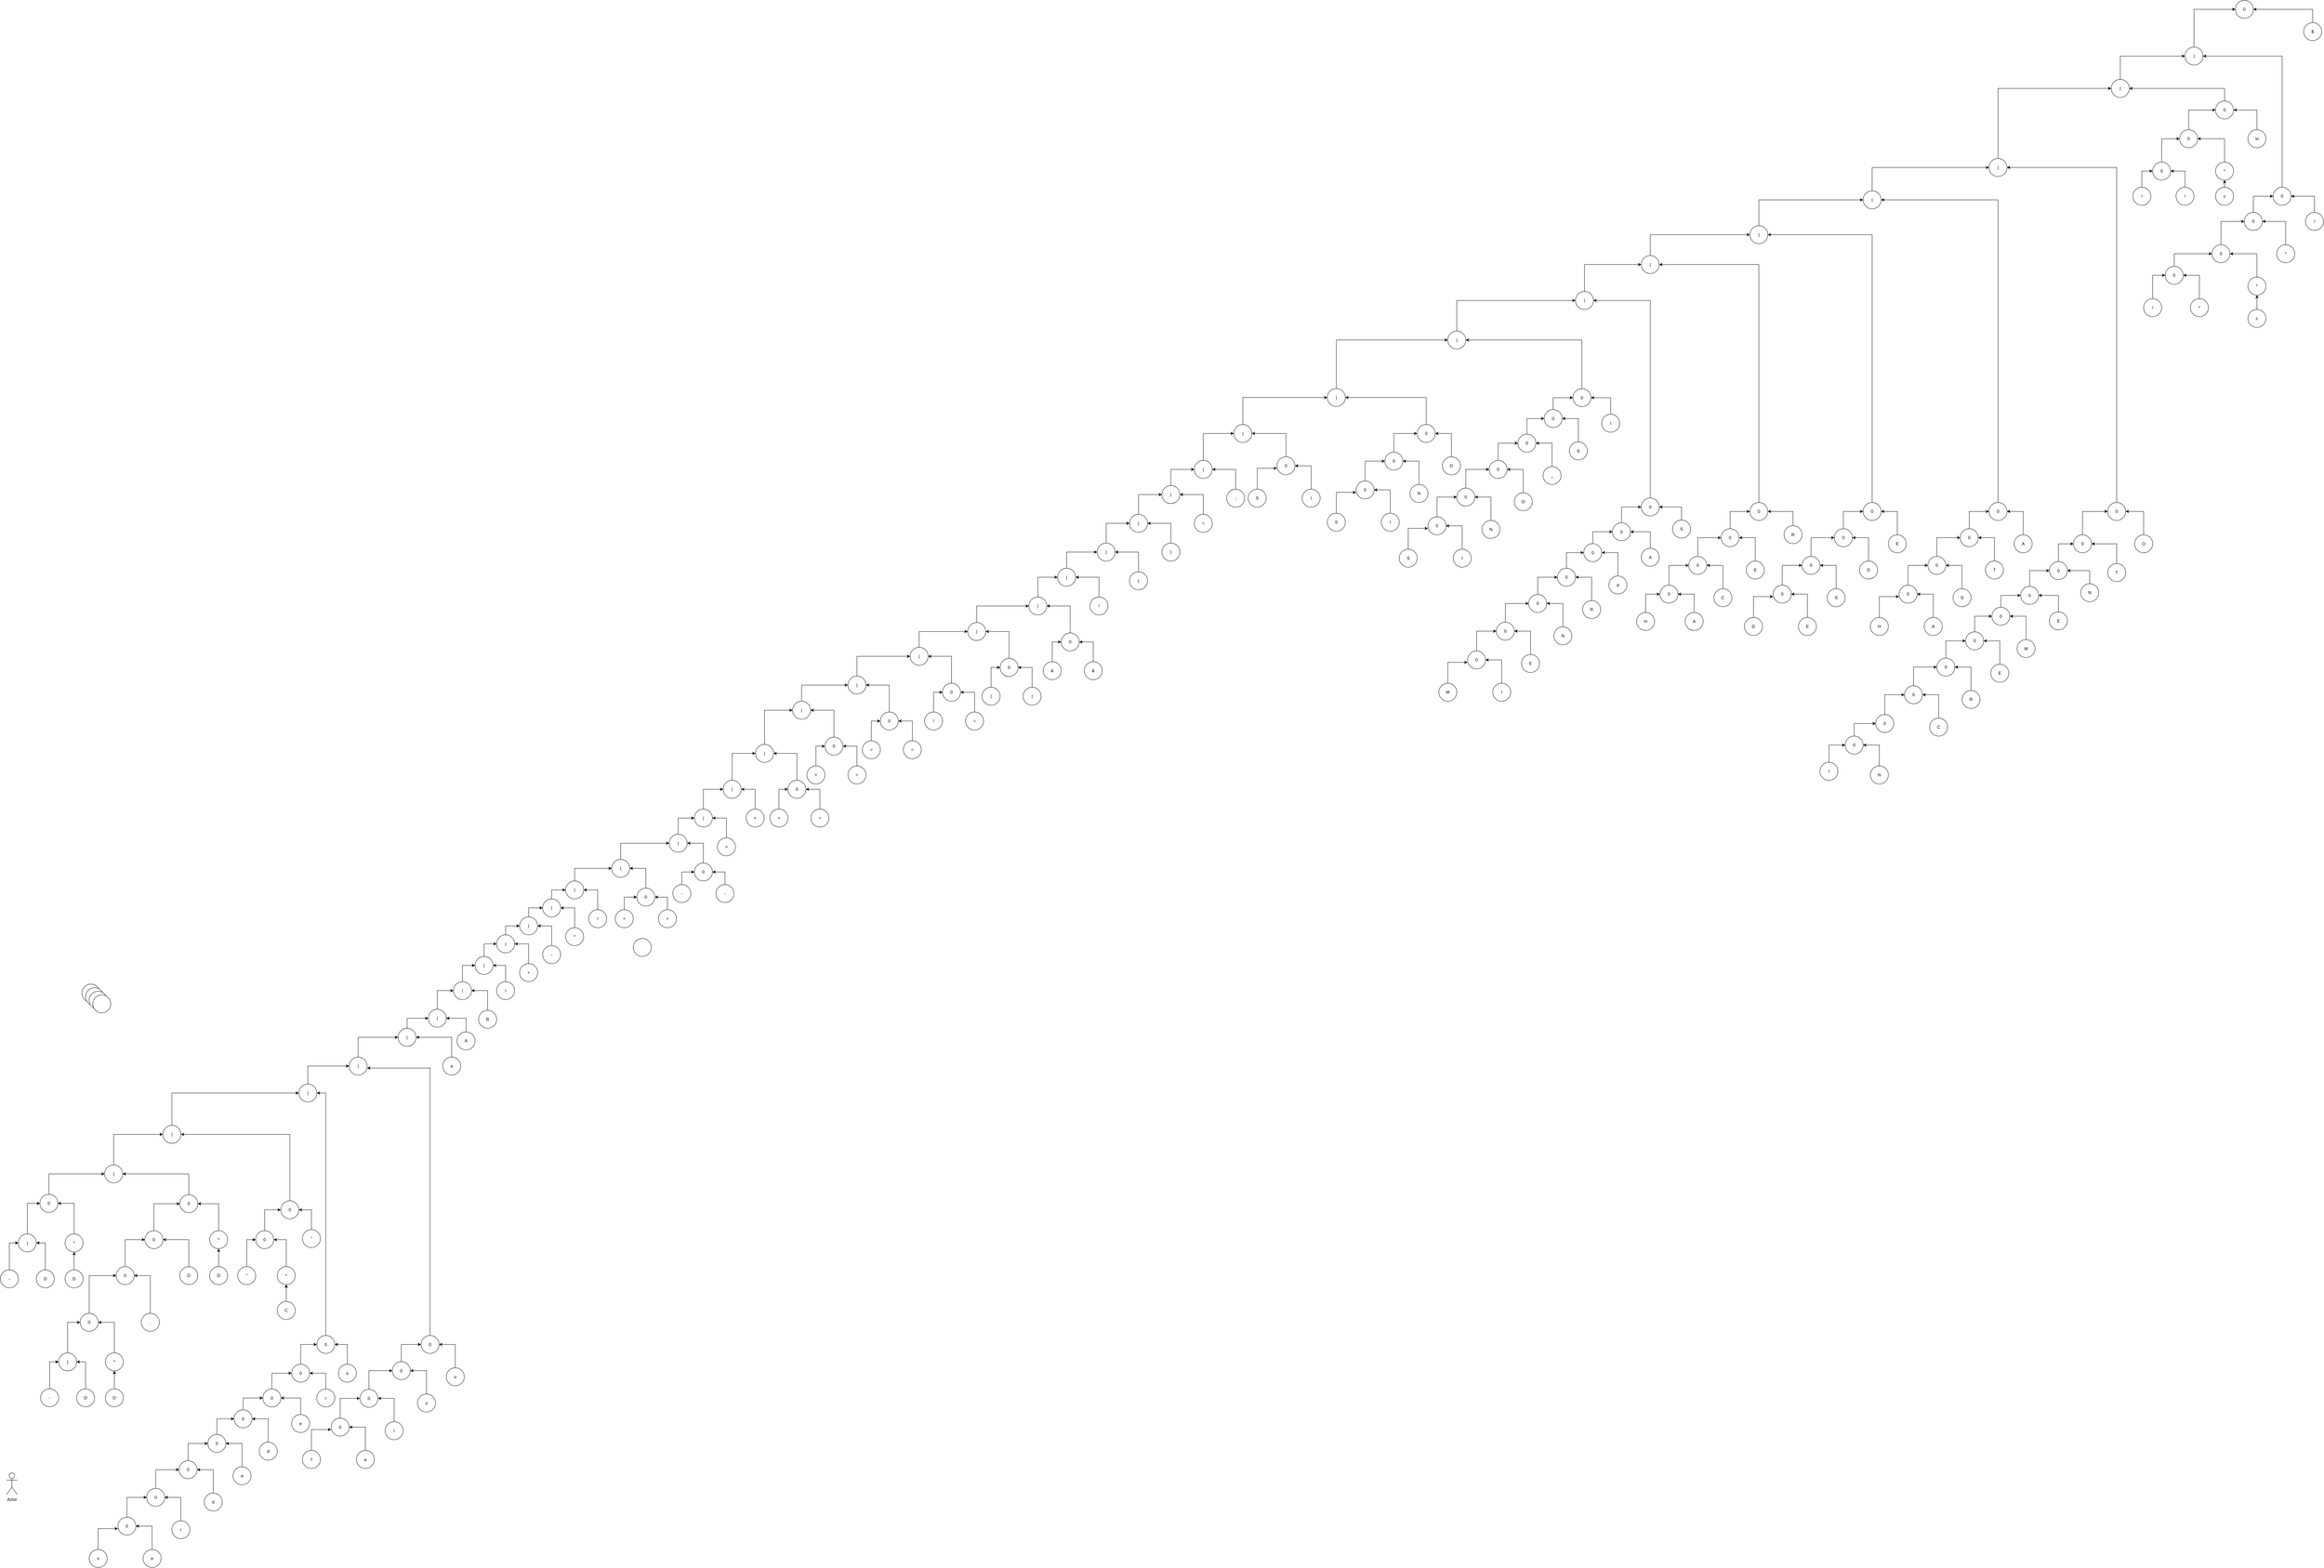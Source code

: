 <mxfile version="13.6.2" type="device" pages="2"><diagram id="Na2vipiZX3dFIqw_V9RH" name="Page-1"><mxGraphModel dx="6554" dy="3800" grid="1" gridSize="10" guides="1" tooltips="1" connect="1" arrows="1" fold="1" page="1" pageScale="1" pageWidth="850" pageHeight="1100" math="0" shadow="0"><root><mxCell id="0"/><mxCell id="1" parent="0"/><mxCell id="mcuJ9vhh1ed9Xl6MWI63-1" value="" style="ellipse;whiteSpace=wrap;html=1;aspect=fixed;" parent="1" vertex="1"><mxGeometry x="247" y="2777" width="50" height="50" as="geometry"/></mxCell><mxCell id="mcuJ9vhh1ed9Xl6MWI63-2" value="" style="ellipse;whiteSpace=wrap;html=1;aspect=fixed;" parent="1" vertex="1"><mxGeometry x="257" y="2787" width="50" height="50" as="geometry"/></mxCell><mxCell id="mcuJ9vhh1ed9Xl6MWI63-119" style="edgeStyle=orthogonalEdgeStyle;rounded=0;orthogonalLoop=1;jettySize=auto;html=1;exitX=0.5;exitY=0;exitDx=0;exitDy=0;entryX=0;entryY=0.5;entryDx=0;entryDy=0;" parent="1" source="mcuJ9vhh1ed9Xl6MWI63-19" target="mcuJ9vhh1ed9Xl6MWI63-103" edge="1"><mxGeometry relative="1" as="geometry"/></mxCell><mxCell id="mcuJ9vhh1ed9Xl6MWI63-19" value="0" style="ellipse;whiteSpace=wrap;html=1;aspect=fixed;" parent="1" vertex="1"><mxGeometry x="347" y="4260" width="50" height="50" as="geometry"/></mxCell><mxCell id="mcuJ9vhh1ed9Xl6MWI63-85" style="edgeStyle=orthogonalEdgeStyle;rounded=0;orthogonalLoop=1;jettySize=auto;html=1;exitX=0.5;exitY=0;exitDx=0;exitDy=0;entryX=1;entryY=0.5;entryDx=0;entryDy=0;" parent="1" source="mcuJ9vhh1ed9Xl6MWI63-21" target="mcuJ9vhh1ed9Xl6MWI63-26" edge="1"><mxGeometry relative="1" as="geometry"/></mxCell><mxCell id="mcuJ9vhh1ed9Xl6MWI63-21" value="&quot;" style="ellipse;whiteSpace=wrap;html=1;aspect=fixed;" parent="1" vertex="1"><mxGeometry x="860" y="3460" width="50" height="50" as="geometry"/></mxCell><mxCell id="mcuJ9vhh1ed9Xl6MWI63-86" style="edgeStyle=orthogonalEdgeStyle;rounded=0;orthogonalLoop=1;jettySize=auto;html=1;exitX=0.5;exitY=0;exitDx=0;exitDy=0;entryX=0;entryY=0.5;entryDx=0;entryDy=0;" parent="1" source="mcuJ9vhh1ed9Xl6MWI63-22" target="mcuJ9vhh1ed9Xl6MWI63-26" edge="1"><mxGeometry relative="1" as="geometry"/></mxCell><mxCell id="mcuJ9vhh1ed9Xl6MWI63-22" value="0" style="ellipse;whiteSpace=wrap;html=1;aspect=fixed;" parent="1" vertex="1"><mxGeometry x="730" y="3463" width="50" height="50" as="geometry"/></mxCell><mxCell id="mcuJ9vhh1ed9Xl6MWI63-82" style="edgeStyle=orthogonalEdgeStyle;rounded=0;orthogonalLoop=1;jettySize=auto;html=1;exitX=0.5;exitY=0;exitDx=0;exitDy=0;" parent="1" source="mcuJ9vhh1ed9Xl6MWI63-23" edge="1"><mxGeometry relative="1" as="geometry"><mxPoint x="780" y="3488" as="targetPoint"/><Array as="points"><mxPoint x="815" y="3488"/><mxPoint x="780" y="3488"/></Array></mxGeometry></mxCell><mxCell id="mcuJ9vhh1ed9Xl6MWI63-23" value="*" style="ellipse;whiteSpace=wrap;html=1;aspect=fixed;" parent="1" vertex="1"><mxGeometry x="790" y="3563" width="50" height="50" as="geometry"/></mxCell><mxCell id="mcuJ9vhh1ed9Xl6MWI63-81" style="edgeStyle=orthogonalEdgeStyle;rounded=0;orthogonalLoop=1;jettySize=auto;html=1;exitX=0.5;exitY=0;exitDx=0;exitDy=0;entryX=0;entryY=0.5;entryDx=0;entryDy=0;" parent="1" source="mcuJ9vhh1ed9Xl6MWI63-24" target="mcuJ9vhh1ed9Xl6MWI63-22" edge="1"><mxGeometry relative="1" as="geometry"/></mxCell><mxCell id="mcuJ9vhh1ed9Xl6MWI63-24" value="&quot;" style="ellipse;whiteSpace=wrap;html=1;aspect=fixed;" parent="1" vertex="1"><mxGeometry x="680" y="3563" width="50" height="50" as="geometry"/></mxCell><mxCell id="mcuJ9vhh1ed9Xl6MWI63-80" style="edgeStyle=orthogonalEdgeStyle;rounded=0;orthogonalLoop=1;jettySize=auto;html=1;exitX=0.5;exitY=0;exitDx=0;exitDy=0;entryX=0.5;entryY=1;entryDx=0;entryDy=0;" parent="1" source="mcuJ9vhh1ed9Xl6MWI63-25" target="mcuJ9vhh1ed9Xl6MWI63-23" edge="1"><mxGeometry relative="1" as="geometry"/></mxCell><mxCell id="mcuJ9vhh1ed9Xl6MWI63-25" value="C" style="ellipse;whiteSpace=wrap;html=1;aspect=fixed;" parent="1" vertex="1"><mxGeometry x="790" y="3660" width="50" height="50" as="geometry"/></mxCell><mxCell id="mcuJ9vhh1ed9Xl6MWI63-69" style="edgeStyle=orthogonalEdgeStyle;rounded=0;orthogonalLoop=1;jettySize=auto;html=1;exitX=0.5;exitY=0;exitDx=0;exitDy=0;entryX=1;entryY=0.5;entryDx=0;entryDy=0;" parent="1" source="mcuJ9vhh1ed9Xl6MWI63-26" target="mcuJ9vhh1ed9Xl6MWI63-27" edge="1"><mxGeometry relative="1" as="geometry"/></mxCell><mxCell id="mcuJ9vhh1ed9Xl6MWI63-26" value="0" style="ellipse;whiteSpace=wrap;html=1;aspect=fixed;" parent="1" vertex="1"><mxGeometry x="800" y="3380" width="50" height="50" as="geometry"/></mxCell><mxCell id="mcuJ9vhh1ed9Xl6MWI63-153" style="edgeStyle=orthogonalEdgeStyle;rounded=0;orthogonalLoop=1;jettySize=auto;html=1;exitX=0.5;exitY=0;exitDx=0;exitDy=0;entryX=0;entryY=0.5;entryDx=0;entryDy=0;" parent="1" source="mcuJ9vhh1ed9Xl6MWI63-27" target="mcuJ9vhh1ed9Xl6MWI63-90" edge="1"><mxGeometry relative="1" as="geometry"/></mxCell><mxCell id="mcuJ9vhh1ed9Xl6MWI63-27" value="|" style="ellipse;whiteSpace=wrap;html=1;aspect=fixed;" parent="1" vertex="1"><mxGeometry x="472" y="3170" width="50" height="50" as="geometry"/></mxCell><mxCell id="mcuJ9vhh1ed9Xl6MWI63-68" style="edgeStyle=orthogonalEdgeStyle;rounded=0;orthogonalLoop=1;jettySize=auto;html=1;exitX=0.5;exitY=0;exitDx=0;exitDy=0;entryX=0;entryY=0.5;entryDx=0;entryDy=0;" parent="1" source="mcuJ9vhh1ed9Xl6MWI63-28" target="mcuJ9vhh1ed9Xl6MWI63-27" edge="1"><mxGeometry relative="1" as="geometry"/></mxCell><mxCell id="mcuJ9vhh1ed9Xl6MWI63-28" value="|" style="ellipse;whiteSpace=wrap;html=1;aspect=fixed;" parent="1" vertex="1"><mxGeometry x="310" y="3280" width="50" height="50" as="geometry"/></mxCell><mxCell id="mcuJ9vhh1ed9Xl6MWI63-67" style="edgeStyle=orthogonalEdgeStyle;rounded=0;orthogonalLoop=1;jettySize=auto;html=1;exitX=0.5;exitY=0;exitDx=0;exitDy=0;entryX=1;entryY=0.5;entryDx=0;entryDy=0;" parent="1" source="mcuJ9vhh1ed9Xl6MWI63-29" target="mcuJ9vhh1ed9Xl6MWI63-28" edge="1"><mxGeometry relative="1" as="geometry"/></mxCell><mxCell id="mcuJ9vhh1ed9Xl6MWI63-29" value="0" style="ellipse;whiteSpace=wrap;html=1;aspect=fixed;" parent="1" vertex="1"><mxGeometry x="519" y="3363" width="50" height="50" as="geometry"/></mxCell><mxCell id="mcuJ9vhh1ed9Xl6MWI63-65" style="edgeStyle=orthogonalEdgeStyle;rounded=0;orthogonalLoop=1;jettySize=auto;html=1;exitX=0.5;exitY=0;exitDx=0;exitDy=0;entryX=1;entryY=0.5;entryDx=0;entryDy=0;" parent="1" source="mcuJ9vhh1ed9Xl6MWI63-30" target="mcuJ9vhh1ed9Xl6MWI63-29" edge="1"><mxGeometry relative="1" as="geometry"/></mxCell><mxCell id="mcuJ9vhh1ed9Xl6MWI63-30" value="*" style="ellipse;whiteSpace=wrap;html=1;aspect=fixed;" parent="1" vertex="1"><mxGeometry x="602" y="3463" width="50" height="50" as="geometry"/></mxCell><mxCell id="mcuJ9vhh1ed9Xl6MWI63-63" style="edgeStyle=orthogonalEdgeStyle;rounded=0;orthogonalLoop=1;jettySize=auto;html=1;exitX=0.5;exitY=0;exitDx=0;exitDy=0;entryX=0.5;entryY=1;entryDx=0;entryDy=0;" parent="1" source="mcuJ9vhh1ed9Xl6MWI63-31" target="mcuJ9vhh1ed9Xl6MWI63-30" edge="1"><mxGeometry relative="1" as="geometry"/></mxCell><mxCell id="mcuJ9vhh1ed9Xl6MWI63-31" value="D" style="ellipse;whiteSpace=wrap;html=1;aspect=fixed;" parent="1" vertex="1"><mxGeometry x="602" y="3563" width="50" height="50" as="geometry"/></mxCell><mxCell id="mcuJ9vhh1ed9Xl6MWI63-62" style="edgeStyle=orthogonalEdgeStyle;rounded=0;orthogonalLoop=1;jettySize=auto;html=1;exitX=0.5;exitY=0;exitDx=0;exitDy=0;entryX=1;entryY=0.5;entryDx=0;entryDy=0;" parent="1" source="mcuJ9vhh1ed9Xl6MWI63-32" target="mcuJ9vhh1ed9Xl6MWI63-33" edge="1"><mxGeometry relative="1" as="geometry"/></mxCell><mxCell id="mcuJ9vhh1ed9Xl6MWI63-32" value="D" style="ellipse;whiteSpace=wrap;html=1;aspect=fixed;" parent="1" vertex="1"><mxGeometry x="519" y="3563" width="50" height="50" as="geometry"/></mxCell><mxCell id="mcuJ9vhh1ed9Xl6MWI63-64" style="edgeStyle=orthogonalEdgeStyle;rounded=0;orthogonalLoop=1;jettySize=auto;html=1;exitX=0.5;exitY=0;exitDx=0;exitDy=0;entryX=0;entryY=0.5;entryDx=0;entryDy=0;" parent="1" source="mcuJ9vhh1ed9Xl6MWI63-33" target="mcuJ9vhh1ed9Xl6MWI63-29" edge="1"><mxGeometry relative="1" as="geometry"/></mxCell><mxCell id="mcuJ9vhh1ed9Xl6MWI63-33" value="0" style="ellipse;whiteSpace=wrap;html=1;aspect=fixed;" parent="1" vertex="1"><mxGeometry x="422" y="3463" width="50" height="50" as="geometry"/></mxCell><mxCell id="mcuJ9vhh1ed9Xl6MWI63-60" style="edgeStyle=orthogonalEdgeStyle;rounded=0;orthogonalLoop=1;jettySize=auto;html=1;exitX=0.5;exitY=0;exitDx=0;exitDy=0;entryX=1;entryY=0.5;entryDx=0;entryDy=0;" parent="1" source="mcuJ9vhh1ed9Xl6MWI63-34" target="mcuJ9vhh1ed9Xl6MWI63-35" edge="1"><mxGeometry relative="1" as="geometry"/></mxCell><mxCell id="mcuJ9vhh1ed9Xl6MWI63-34" value="." style="ellipse;whiteSpace=wrap;html=1;aspect=fixed;" parent="1" vertex="1"><mxGeometry x="412" y="3693" width="50" height="50" as="geometry"/></mxCell><mxCell id="mcuJ9vhh1ed9Xl6MWI63-61" style="edgeStyle=orthogonalEdgeStyle;rounded=0;orthogonalLoop=1;jettySize=auto;html=1;exitX=0.5;exitY=0;exitDx=0;exitDy=0;entryX=0;entryY=0.5;entryDx=0;entryDy=0;" parent="1" source="mcuJ9vhh1ed9Xl6MWI63-35" target="mcuJ9vhh1ed9Xl6MWI63-33" edge="1"><mxGeometry relative="1" as="geometry"/></mxCell><mxCell id="mcuJ9vhh1ed9Xl6MWI63-35" value="0" style="ellipse;whiteSpace=wrap;html=1;aspect=fixed;" parent="1" vertex="1"><mxGeometry x="342" y="3563" width="50" height="50" as="geometry"/></mxCell><mxCell id="mcuJ9vhh1ed9Xl6MWI63-46" style="edgeStyle=orthogonalEdgeStyle;rounded=0;orthogonalLoop=1;jettySize=auto;html=1;exitX=0.5;exitY=0;exitDx=0;exitDy=0;entryX=1;entryY=0.5;entryDx=0;entryDy=0;" parent="1" source="mcuJ9vhh1ed9Xl6MWI63-36" target="mcuJ9vhh1ed9Xl6MWI63-38" edge="1"><mxGeometry relative="1" as="geometry"/></mxCell><mxCell id="mcuJ9vhh1ed9Xl6MWI63-36" value="*" style="ellipse;whiteSpace=wrap;html=1;aspect=fixed;" parent="1" vertex="1"><mxGeometry x="200" y="3472" width="50" height="50" as="geometry"/></mxCell><mxCell id="mcuJ9vhh1ed9Xl6MWI63-44" style="edgeStyle=orthogonalEdgeStyle;rounded=0;orthogonalLoop=1;jettySize=auto;html=1;exitX=0.5;exitY=0;exitDx=0;exitDy=0;entryX=0.5;entryY=1;entryDx=0;entryDy=0;" parent="1" source="mcuJ9vhh1ed9Xl6MWI63-37" target="mcuJ9vhh1ed9Xl6MWI63-36" edge="1"><mxGeometry relative="1" as="geometry"/></mxCell><mxCell id="mcuJ9vhh1ed9Xl6MWI63-37" value="D" style="ellipse;whiteSpace=wrap;html=1;aspect=fixed;" parent="1" vertex="1"><mxGeometry x="200" y="3572" width="50" height="50" as="geometry"/></mxCell><mxCell id="mcuJ9vhh1ed9Xl6MWI63-66" style="edgeStyle=orthogonalEdgeStyle;rounded=0;orthogonalLoop=1;jettySize=auto;html=1;exitX=0.5;exitY=0;exitDx=0;exitDy=0;entryX=0;entryY=0.5;entryDx=0;entryDy=0;" parent="1" source="mcuJ9vhh1ed9Xl6MWI63-38" target="mcuJ9vhh1ed9Xl6MWI63-28" edge="1"><mxGeometry relative="1" as="geometry"/></mxCell><mxCell id="mcuJ9vhh1ed9Xl6MWI63-38" value="0" style="ellipse;whiteSpace=wrap;html=1;aspect=fixed;" parent="1" vertex="1"><mxGeometry x="130" y="3362" width="50" height="50" as="geometry"/></mxCell><mxCell id="mcuJ9vhh1ed9Xl6MWI63-45" style="edgeStyle=orthogonalEdgeStyle;rounded=0;orthogonalLoop=1;jettySize=auto;html=1;exitX=0.5;exitY=0;exitDx=0;exitDy=0;entryX=0;entryY=0.5;entryDx=0;entryDy=0;" parent="1" source="mcuJ9vhh1ed9Xl6MWI63-39" target="mcuJ9vhh1ed9Xl6MWI63-38" edge="1"><mxGeometry relative="1" as="geometry"/></mxCell><mxCell id="mcuJ9vhh1ed9Xl6MWI63-39" value="|" style="ellipse;whiteSpace=wrap;html=1;aspect=fixed;" parent="1" vertex="1"><mxGeometry x="70" y="3472" width="50" height="50" as="geometry"/></mxCell><mxCell id="mcuJ9vhh1ed9Xl6MWI63-43" style="edgeStyle=orthogonalEdgeStyle;rounded=0;orthogonalLoop=1;jettySize=auto;html=1;exitX=0.5;exitY=0;exitDx=0;exitDy=0;entryX=1;entryY=0.5;entryDx=0;entryDy=0;" parent="1" source="mcuJ9vhh1ed9Xl6MWI63-40" target="mcuJ9vhh1ed9Xl6MWI63-39" edge="1"><mxGeometry relative="1" as="geometry"/></mxCell><mxCell id="mcuJ9vhh1ed9Xl6MWI63-40" value="D" style="ellipse;whiteSpace=wrap;html=1;aspect=fixed;" parent="1" vertex="1"><mxGeometry x="120" y="3572" width="50" height="50" as="geometry"/></mxCell><mxCell id="mcuJ9vhh1ed9Xl6MWI63-42" style="edgeStyle=orthogonalEdgeStyle;rounded=0;orthogonalLoop=1;jettySize=auto;html=1;exitX=0.5;exitY=0;exitDx=0;exitDy=0;entryX=0;entryY=0.5;entryDx=0;entryDy=0;" parent="1" source="mcuJ9vhh1ed9Xl6MWI63-41" target="mcuJ9vhh1ed9Xl6MWI63-39" edge="1"><mxGeometry relative="1" as="geometry"/></mxCell><mxCell id="mcuJ9vhh1ed9Xl6MWI63-41" value="-" style="ellipse;whiteSpace=wrap;html=1;aspect=fixed;" parent="1" vertex="1"><mxGeometry x="20" y="3572" width="50" height="50" as="geometry"/></mxCell><mxCell id="mcuJ9vhh1ed9Xl6MWI63-47" style="edgeStyle=orthogonalEdgeStyle;rounded=0;orthogonalLoop=1;jettySize=auto;html=1;exitX=0.5;exitY=0;exitDx=0;exitDy=0;entryX=1;entryY=0.5;entryDx=0;entryDy=0;" parent="1" source="mcuJ9vhh1ed9Xl6MWI63-48" target="mcuJ9vhh1ed9Xl6MWI63-51" edge="1"><mxGeometry relative="1" as="geometry"/></mxCell><mxCell id="mcuJ9vhh1ed9Xl6MWI63-48" value="*" style="ellipse;whiteSpace=wrap;html=1;aspect=fixed;" parent="1" vertex="1"><mxGeometry x="312" y="3803" width="50" height="50" as="geometry"/></mxCell><mxCell id="mcuJ9vhh1ed9Xl6MWI63-49" style="edgeStyle=orthogonalEdgeStyle;rounded=0;orthogonalLoop=1;jettySize=auto;html=1;exitX=0.5;exitY=0;exitDx=0;exitDy=0;entryX=0.5;entryY=1;entryDx=0;entryDy=0;" parent="1" source="mcuJ9vhh1ed9Xl6MWI63-50" target="mcuJ9vhh1ed9Xl6MWI63-48" edge="1"><mxGeometry relative="1" as="geometry"/></mxCell><mxCell id="mcuJ9vhh1ed9Xl6MWI63-50" value="D" style="ellipse;whiteSpace=wrap;html=1;aspect=fixed;" parent="1" vertex="1"><mxGeometry x="312" y="3903" width="50" height="50" as="geometry"/></mxCell><mxCell id="mcuJ9vhh1ed9Xl6MWI63-58" style="edgeStyle=orthogonalEdgeStyle;rounded=0;orthogonalLoop=1;jettySize=auto;html=1;exitX=0.5;exitY=0;exitDx=0;exitDy=0;entryX=0;entryY=0.5;entryDx=0;entryDy=0;" parent="1" source="mcuJ9vhh1ed9Xl6MWI63-51" target="mcuJ9vhh1ed9Xl6MWI63-35" edge="1"><mxGeometry relative="1" as="geometry"/></mxCell><mxCell id="mcuJ9vhh1ed9Xl6MWI63-51" value="0" style="ellipse;whiteSpace=wrap;html=1;aspect=fixed;" parent="1" vertex="1"><mxGeometry x="242" y="3693" width="50" height="50" as="geometry"/></mxCell><mxCell id="mcuJ9vhh1ed9Xl6MWI63-52" style="edgeStyle=orthogonalEdgeStyle;rounded=0;orthogonalLoop=1;jettySize=auto;html=1;exitX=0.5;exitY=0;exitDx=0;exitDy=0;entryX=0;entryY=0.5;entryDx=0;entryDy=0;" parent="1" source="mcuJ9vhh1ed9Xl6MWI63-53" target="mcuJ9vhh1ed9Xl6MWI63-51" edge="1"><mxGeometry relative="1" as="geometry"/></mxCell><mxCell id="mcuJ9vhh1ed9Xl6MWI63-53" value="]" style="ellipse;whiteSpace=wrap;html=1;aspect=fixed;" parent="1" vertex="1"><mxGeometry x="182" y="3803" width="50" height="50" as="geometry"/></mxCell><mxCell id="mcuJ9vhh1ed9Xl6MWI63-54" style="edgeStyle=orthogonalEdgeStyle;rounded=0;orthogonalLoop=1;jettySize=auto;html=1;exitX=0.5;exitY=0;exitDx=0;exitDy=0;entryX=1;entryY=0.5;entryDx=0;entryDy=0;" parent="1" source="mcuJ9vhh1ed9Xl6MWI63-55" target="mcuJ9vhh1ed9Xl6MWI63-53" edge="1"><mxGeometry relative="1" as="geometry"/></mxCell><mxCell id="mcuJ9vhh1ed9Xl6MWI63-55" value="D" style="ellipse;whiteSpace=wrap;html=1;aspect=fixed;" parent="1" vertex="1"><mxGeometry x="232" y="3903" width="50" height="50" as="geometry"/></mxCell><mxCell id="mcuJ9vhh1ed9Xl6MWI63-56" style="edgeStyle=orthogonalEdgeStyle;rounded=0;orthogonalLoop=1;jettySize=auto;html=1;exitX=0.5;exitY=0;exitDx=0;exitDy=0;entryX=0;entryY=0.5;entryDx=0;entryDy=0;" parent="1" source="mcuJ9vhh1ed9Xl6MWI63-57" target="mcuJ9vhh1ed9Xl6MWI63-53" edge="1"><mxGeometry relative="1" as="geometry"/></mxCell><mxCell id="mcuJ9vhh1ed9Xl6MWI63-57" value="-" style="ellipse;whiteSpace=wrap;html=1;aspect=fixed;" parent="1" vertex="1"><mxGeometry x="132" y="3903" width="50" height="50" as="geometry"/></mxCell><mxCell id="mcuJ9vhh1ed9Xl6MWI63-87" value="" style="ellipse;whiteSpace=wrap;html=1;aspect=fixed;" parent="1" vertex="1"><mxGeometry x="267" y="2797" width="50" height="50" as="geometry"/></mxCell><mxCell id="mcuJ9vhh1ed9Xl6MWI63-88" value="" style="ellipse;whiteSpace=wrap;html=1;aspect=fixed;" parent="1" vertex="1"><mxGeometry x="277" y="2807" width="50" height="50" as="geometry"/></mxCell><mxCell id="mcuJ9vhh1ed9Xl6MWI63-117" style="edgeStyle=orthogonalEdgeStyle;rounded=0;orthogonalLoop=1;jettySize=auto;html=1;exitX=0.5;exitY=0;exitDx=0;exitDy=0;entryX=-0.004;entryY=0.638;entryDx=0;entryDy=0;entryPerimeter=0;" parent="1" source="mcuJ9vhh1ed9Xl6MWI63-89" target="mcuJ9vhh1ed9Xl6MWI63-19" edge="1"><mxGeometry relative="1" as="geometry"/></mxCell><mxCell id="mcuJ9vhh1ed9Xl6MWI63-89" value="v" style="ellipse;whiteSpace=wrap;html=1;aspect=fixed;" parent="1" vertex="1"><mxGeometry x="267" y="4350" width="50" height="50" as="geometry"/></mxCell><mxCell id="mcuJ9vhh1ed9Xl6MWI63-154" style="edgeStyle=orthogonalEdgeStyle;rounded=0;orthogonalLoop=1;jettySize=auto;html=1;exitX=0.5;exitY=0;exitDx=0;exitDy=0;entryX=0;entryY=0.5;entryDx=0;entryDy=0;" parent="1" source="mcuJ9vhh1ed9Xl6MWI63-90" target="mcuJ9vhh1ed9Xl6MWI63-101" edge="1"><mxGeometry relative="1" as="geometry"/></mxCell><mxCell id="mcuJ9vhh1ed9Xl6MWI63-90" value="|" style="ellipse;whiteSpace=wrap;html=1;aspect=fixed;" parent="1" vertex="1"><mxGeometry x="850" y="3055" width="50" height="50" as="geometry"/></mxCell><mxCell id="mcuJ9vhh1ed9Xl6MWI63-118" style="edgeStyle=orthogonalEdgeStyle;rounded=0;orthogonalLoop=1;jettySize=auto;html=1;exitX=0.5;exitY=0;exitDx=0;exitDy=0;entryX=1;entryY=0.5;entryDx=0;entryDy=0;" parent="1" source="mcuJ9vhh1ed9Xl6MWI63-91" target="mcuJ9vhh1ed9Xl6MWI63-19" edge="1"><mxGeometry relative="1" as="geometry"/></mxCell><mxCell id="mcuJ9vhh1ed9Xl6MWI63-91" value="e" style="ellipse;whiteSpace=wrap;html=1;aspect=fixed;" parent="1" vertex="1"><mxGeometry x="417" y="4350" width="50" height="50" as="geometry"/></mxCell><mxCell id="mcuJ9vhh1ed9Xl6MWI63-160" style="edgeStyle=orthogonalEdgeStyle;rounded=0;orthogonalLoop=1;jettySize=auto;html=1;exitX=0.5;exitY=0;exitDx=0;exitDy=0;entryX=0;entryY=0.5;entryDx=0;entryDy=0;" parent="1" source="mcuJ9vhh1ed9Xl6MWI63-93" target="mcuJ9vhh1ed9Xl6MWI63-98" edge="1"><mxGeometry relative="1" as="geometry"/></mxCell><mxCell id="mcuJ9vhh1ed9Xl6MWI63-93" value="|" style="ellipse;whiteSpace=wrap;html=1;aspect=fixed;" parent="1" vertex="1"><mxGeometry x="1210" y="2847" width="50" height="50" as="geometry"/></mxCell><mxCell id="mcuJ9vhh1ed9Xl6MWI63-157" style="edgeStyle=orthogonalEdgeStyle;rounded=0;orthogonalLoop=1;jettySize=auto;html=1;exitX=0.5;exitY=0;exitDx=0;exitDy=0;entryX=1;entryY=0.5;entryDx=0;entryDy=0;" parent="1" source="mcuJ9vhh1ed9Xl6MWI63-95" target="mcuJ9vhh1ed9Xl6MWI63-96" edge="1"><mxGeometry relative="1" as="geometry"/></mxCell><mxCell id="mcuJ9vhh1ed9Xl6MWI63-95" value="a" style="ellipse;whiteSpace=wrap;html=1;aspect=fixed;" parent="1" vertex="1"><mxGeometry x="1250" y="2980" width="50" height="50" as="geometry"/></mxCell><mxCell id="mcuJ9vhh1ed9Xl6MWI63-158" style="edgeStyle=orthogonalEdgeStyle;rounded=0;orthogonalLoop=1;jettySize=auto;html=1;exitX=0.5;exitY=0;exitDx=0;exitDy=0;entryX=0;entryY=0.5;entryDx=0;entryDy=0;" parent="1" source="mcuJ9vhh1ed9Xl6MWI63-96" target="mcuJ9vhh1ed9Xl6MWI63-93" edge="1"><mxGeometry relative="1" as="geometry"/></mxCell><mxCell id="mcuJ9vhh1ed9Xl6MWI63-96" value="|" style="ellipse;whiteSpace=wrap;html=1;aspect=fixed;" parent="1" vertex="1"><mxGeometry x="1126" y="2900" width="50" height="50" as="geometry"/></mxCell><mxCell id="mcuJ9vhh1ed9Xl6MWI63-163" style="edgeStyle=orthogonalEdgeStyle;rounded=0;orthogonalLoop=1;jettySize=auto;html=1;exitX=0.5;exitY=0;exitDx=0;exitDy=0;entryX=1;entryY=0.5;entryDx=0;entryDy=0;" parent="1" source="mcuJ9vhh1ed9Xl6MWI63-97" target="mcuJ9vhh1ed9Xl6MWI63-100" edge="1"><mxGeometry relative="1" as="geometry"/></mxCell><mxCell id="mcuJ9vhh1ed9Xl6MWI63-97" value="i" style="ellipse;whiteSpace=wrap;html=1;aspect=fixed;" parent="1" vertex="1"><mxGeometry x="1400" y="2770" width="50" height="50" as="geometry"/></mxCell><mxCell id="mcuJ9vhh1ed9Xl6MWI63-162" style="edgeStyle=orthogonalEdgeStyle;rounded=0;orthogonalLoop=1;jettySize=auto;html=1;exitX=0.5;exitY=0;exitDx=0;exitDy=0;entryX=0;entryY=0.5;entryDx=0;entryDy=0;" parent="1" source="mcuJ9vhh1ed9Xl6MWI63-98" target="mcuJ9vhh1ed9Xl6MWI63-100" edge="1"><mxGeometry relative="1" as="geometry"/></mxCell><mxCell id="mcuJ9vhh1ed9Xl6MWI63-98" value="|" style="ellipse;whiteSpace=wrap;html=1;aspect=fixed;" parent="1" vertex="1"><mxGeometry x="1280" y="2770" width="50" height="50" as="geometry"/></mxCell><mxCell id="mcuJ9vhh1ed9Xl6MWI63-161" style="edgeStyle=orthogonalEdgeStyle;rounded=0;orthogonalLoop=1;jettySize=auto;html=1;exitX=0.5;exitY=0;exitDx=0;exitDy=0;entryX=1;entryY=0.5;entryDx=0;entryDy=0;" parent="1" source="mcuJ9vhh1ed9Xl6MWI63-99" target="mcuJ9vhh1ed9Xl6MWI63-98" edge="1"><mxGeometry relative="1" as="geometry"/></mxCell><mxCell id="mcuJ9vhh1ed9Xl6MWI63-99" value="B" style="ellipse;whiteSpace=wrap;html=1;aspect=fixed;" parent="1" vertex="1"><mxGeometry x="1350" y="2850" width="50" height="50" as="geometry"/></mxCell><mxCell id="mcuJ9vhh1ed9Xl6MWI63-183" style="edgeStyle=orthogonalEdgeStyle;rounded=0;orthogonalLoop=1;jettySize=auto;html=1;exitX=0.5;exitY=0;exitDx=0;exitDy=0;entryX=0;entryY=0.5;entryDx=0;entryDy=0;" parent="1" source="mcuJ9vhh1ed9Xl6MWI63-100" target="mcuJ9vhh1ed9Xl6MWI63-165" edge="1"><mxGeometry relative="1" as="geometry"/></mxCell><mxCell id="mcuJ9vhh1ed9Xl6MWI63-100" value="|" style="ellipse;whiteSpace=wrap;html=1;aspect=fixed;" parent="1" vertex="1"><mxGeometry x="1340" y="2700" width="50" height="50" as="geometry"/></mxCell><mxCell id="mcuJ9vhh1ed9Xl6MWI63-156" style="edgeStyle=orthogonalEdgeStyle;rounded=0;orthogonalLoop=1;jettySize=auto;html=1;exitX=0.5;exitY=0;exitDx=0;exitDy=0;entryX=0;entryY=0.5;entryDx=0;entryDy=0;" parent="1" source="mcuJ9vhh1ed9Xl6MWI63-101" target="mcuJ9vhh1ed9Xl6MWI63-96" edge="1"><mxGeometry relative="1" as="geometry"/></mxCell><mxCell id="mcuJ9vhh1ed9Xl6MWI63-101" value="|" style="ellipse;whiteSpace=wrap;html=1;aspect=fixed;" parent="1" vertex="1"><mxGeometry x="990" y="2980" width="50" height="50" as="geometry"/></mxCell><mxCell id="mcuJ9vhh1ed9Xl6MWI63-159" style="edgeStyle=orthogonalEdgeStyle;rounded=0;orthogonalLoop=1;jettySize=auto;html=1;exitX=0.5;exitY=0;exitDx=0;exitDy=0;entryX=1;entryY=0.5;entryDx=0;entryDy=0;" parent="1" source="mcuJ9vhh1ed9Xl6MWI63-102" target="mcuJ9vhh1ed9Xl6MWI63-93" edge="1"><mxGeometry relative="1" as="geometry"/></mxCell><mxCell id="mcuJ9vhh1ed9Xl6MWI63-102" value="A" style="ellipse;whiteSpace=wrap;html=1;aspect=fixed;" parent="1" vertex="1"><mxGeometry x="1290" y="2910" width="50" height="50" as="geometry"/></mxCell><mxCell id="mcuJ9vhh1ed9Xl6MWI63-121" style="edgeStyle=orthogonalEdgeStyle;rounded=0;orthogonalLoop=1;jettySize=auto;html=1;exitX=0.5;exitY=0;exitDx=0;exitDy=0;entryX=0;entryY=0.5;entryDx=0;entryDy=0;" parent="1" source="mcuJ9vhh1ed9Xl6MWI63-103" target="mcuJ9vhh1ed9Xl6MWI63-105" edge="1"><mxGeometry relative="1" as="geometry"/></mxCell><mxCell id="mcuJ9vhh1ed9Xl6MWI63-103" value="0" style="ellipse;whiteSpace=wrap;html=1;aspect=fixed;" parent="1" vertex="1"><mxGeometry x="427" y="4180" width="50" height="50" as="geometry"/></mxCell><mxCell id="mcuJ9vhh1ed9Xl6MWI63-120" style="edgeStyle=orthogonalEdgeStyle;rounded=0;orthogonalLoop=1;jettySize=auto;html=1;exitX=0.5;exitY=0;exitDx=0;exitDy=0;entryX=1;entryY=0.5;entryDx=0;entryDy=0;" parent="1" source="mcuJ9vhh1ed9Xl6MWI63-104" target="mcuJ9vhh1ed9Xl6MWI63-103" edge="1"><mxGeometry relative="1" as="geometry"/></mxCell><mxCell id="mcuJ9vhh1ed9Xl6MWI63-104" value="r" style="ellipse;whiteSpace=wrap;html=1;aspect=fixed;" parent="1" vertex="1"><mxGeometry x="497" y="4270" width="50" height="50" as="geometry"/></mxCell><mxCell id="mcuJ9vhh1ed9Xl6MWI63-123" style="edgeStyle=orthogonalEdgeStyle;rounded=0;orthogonalLoop=1;jettySize=auto;html=1;exitX=0.5;exitY=0;exitDx=0;exitDy=0;entryX=0;entryY=0.5;entryDx=0;entryDy=0;" parent="1" source="mcuJ9vhh1ed9Xl6MWI63-105" target="mcuJ9vhh1ed9Xl6MWI63-107" edge="1"><mxGeometry relative="1" as="geometry"/></mxCell><mxCell id="mcuJ9vhh1ed9Xl6MWI63-105" value="0" style="ellipse;whiteSpace=wrap;html=1;aspect=fixed;" parent="1" vertex="1"><mxGeometry x="517" y="4103" width="50" height="50" as="geometry"/></mxCell><mxCell id="mcuJ9vhh1ed9Xl6MWI63-122" style="edgeStyle=orthogonalEdgeStyle;rounded=0;orthogonalLoop=1;jettySize=auto;html=1;exitX=0.5;exitY=0;exitDx=0;exitDy=0;entryX=1;entryY=0.5;entryDx=0;entryDy=0;" parent="1" source="mcuJ9vhh1ed9Xl6MWI63-106" target="mcuJ9vhh1ed9Xl6MWI63-105" edge="1"><mxGeometry relative="1" as="geometry"/></mxCell><mxCell id="mcuJ9vhh1ed9Xl6MWI63-106" value="d" style="ellipse;whiteSpace=wrap;html=1;aspect=fixed;" parent="1" vertex="1"><mxGeometry x="587" y="4193" width="50" height="50" as="geometry"/></mxCell><mxCell id="mcuJ9vhh1ed9Xl6MWI63-125" style="edgeStyle=orthogonalEdgeStyle;rounded=0;orthogonalLoop=1;jettySize=auto;html=1;exitX=0.5;exitY=0;exitDx=0;exitDy=0;entryX=0;entryY=0.5;entryDx=0;entryDy=0;" parent="1" source="mcuJ9vhh1ed9Xl6MWI63-107" target="mcuJ9vhh1ed9Xl6MWI63-109" edge="1"><mxGeometry relative="1" as="geometry"/></mxCell><mxCell id="mcuJ9vhh1ed9Xl6MWI63-107" value="0" style="ellipse;whiteSpace=wrap;html=1;aspect=fixed;" parent="1" vertex="1"><mxGeometry x="597" y="4030" width="50" height="50" as="geometry"/></mxCell><mxCell id="mcuJ9vhh1ed9Xl6MWI63-124" style="edgeStyle=orthogonalEdgeStyle;rounded=0;orthogonalLoop=1;jettySize=auto;html=1;exitX=0.5;exitY=0;exitDx=0;exitDy=0;entryX=1;entryY=0.5;entryDx=0;entryDy=0;" parent="1" source="mcuJ9vhh1ed9Xl6MWI63-108" target="mcuJ9vhh1ed9Xl6MWI63-107" edge="1"><mxGeometry relative="1" as="geometry"/></mxCell><mxCell id="mcuJ9vhh1ed9Xl6MWI63-108" value="a" style="ellipse;whiteSpace=wrap;html=1;aspect=fixed;" parent="1" vertex="1"><mxGeometry x="667" y="4120" width="50" height="50" as="geometry"/></mxCell><mxCell id="mcuJ9vhh1ed9Xl6MWI63-127" style="edgeStyle=orthogonalEdgeStyle;rounded=0;orthogonalLoop=1;jettySize=auto;html=1;exitX=0.5;exitY=0;exitDx=0;exitDy=0;entryX=0;entryY=0.5;entryDx=0;entryDy=0;" parent="1" source="mcuJ9vhh1ed9Xl6MWI63-109" target="mcuJ9vhh1ed9Xl6MWI63-111" edge="1"><mxGeometry relative="1" as="geometry"/></mxCell><mxCell id="mcuJ9vhh1ed9Xl6MWI63-109" value="0" style="ellipse;whiteSpace=wrap;html=1;aspect=fixed;" parent="1" vertex="1"><mxGeometry x="670" y="3961.5" width="50" height="50" as="geometry"/></mxCell><mxCell id="mcuJ9vhh1ed9Xl6MWI63-126" style="edgeStyle=orthogonalEdgeStyle;rounded=0;orthogonalLoop=1;jettySize=auto;html=1;exitX=0.5;exitY=0;exitDx=0;exitDy=0;entryX=1;entryY=0.5;entryDx=0;entryDy=0;" parent="1" source="mcuJ9vhh1ed9Xl6MWI63-110" target="mcuJ9vhh1ed9Xl6MWI63-109" edge="1"><mxGeometry relative="1" as="geometry"/></mxCell><mxCell id="mcuJ9vhh1ed9Xl6MWI63-110" value="d" style="ellipse;whiteSpace=wrap;html=1;aspect=fixed;" parent="1" vertex="1"><mxGeometry x="740" y="4051.5" width="50" height="50" as="geometry"/></mxCell><mxCell id="mcuJ9vhh1ed9Xl6MWI63-129" style="edgeStyle=orthogonalEdgeStyle;rounded=0;orthogonalLoop=1;jettySize=auto;html=1;exitX=0.5;exitY=0;exitDx=0;exitDy=0;entryX=0;entryY=0.5;entryDx=0;entryDy=0;" parent="1" source="mcuJ9vhh1ed9Xl6MWI63-111" target="mcuJ9vhh1ed9Xl6MWI63-113" edge="1"><mxGeometry relative="1" as="geometry"/></mxCell><mxCell id="mcuJ9vhh1ed9Xl6MWI63-111" value="0" style="ellipse;whiteSpace=wrap;html=1;aspect=fixed;" parent="1" vertex="1"><mxGeometry x="750" y="3903.5" width="50" height="50" as="geometry"/></mxCell><mxCell id="mcuJ9vhh1ed9Xl6MWI63-128" style="edgeStyle=orthogonalEdgeStyle;rounded=0;orthogonalLoop=1;jettySize=auto;html=1;exitX=0.5;exitY=0;exitDx=0;exitDy=0;entryX=1;entryY=0.5;entryDx=0;entryDy=0;" parent="1" source="mcuJ9vhh1ed9Xl6MWI63-112" target="mcuJ9vhh1ed9Xl6MWI63-111" edge="1"><mxGeometry relative="1" as="geometry"/></mxCell><mxCell id="mcuJ9vhh1ed9Xl6MWI63-112" value="e" style="ellipse;whiteSpace=wrap;html=1;aspect=fixed;" parent="1" vertex="1"><mxGeometry x="830" y="3974.5" width="50" height="50" as="geometry"/></mxCell><mxCell id="mcuJ9vhh1ed9Xl6MWI63-131" style="edgeStyle=orthogonalEdgeStyle;rounded=0;orthogonalLoop=1;jettySize=auto;html=1;exitX=0.5;exitY=0;exitDx=0;exitDy=0;entryX=0;entryY=0.5;entryDx=0;entryDy=0;" parent="1" source="mcuJ9vhh1ed9Xl6MWI63-113" target="mcuJ9vhh1ed9Xl6MWI63-115" edge="1"><mxGeometry relative="1" as="geometry"/></mxCell><mxCell id="mcuJ9vhh1ed9Xl6MWI63-113" value="0" style="ellipse;whiteSpace=wrap;html=1;aspect=fixed;" parent="1" vertex="1"><mxGeometry x="830" y="3834.5" width="50" height="50" as="geometry"/></mxCell><mxCell id="mcuJ9vhh1ed9Xl6MWI63-130" style="edgeStyle=orthogonalEdgeStyle;rounded=0;orthogonalLoop=1;jettySize=auto;html=1;exitX=0.5;exitY=0;exitDx=0;exitDy=0;entryX=1;entryY=0.5;entryDx=0;entryDy=0;" parent="1" source="mcuJ9vhh1ed9Xl6MWI63-114" target="mcuJ9vhh1ed9Xl6MWI63-113" edge="1"><mxGeometry relative="1" as="geometry"/></mxCell><mxCell id="mcuJ9vhh1ed9Xl6MWI63-114" value="r&lt;span style=&quot;color: rgba(0 , 0 , 0 , 0) ; font-family: monospace ; font-size: 0px&quot;&gt;%3CmxGraphModel%3E%3Croot%3E%3CmxCell%20id%3D%220%22%2F%3E%3CmxCell%20id%3D%221%22%20parent%3D%220%22%2F%3E%3CmxCell%20id%3D%222%22%20value%3D%22%22%20style%3D%22ellipse%3BwhiteSpace%3Dwrap%3Bhtml%3D1%3Baspect%3Dfixed%3B%22%20vertex%3D%221%22%20parent%3D%221%22%3E%3CmxGeometry%20x%3D%22800%22%20y%3D%221500%22%20width%3D%2250%22%20height%3D%2250%22%20as%3D%22geometry%22%2F%3E%3C%2FmxCell%3E%3CmxCell%20id%3D%223%22%20value%3D%22%22%20style%3D%22ellipse%3BwhiteSpace%3Dwrap%3Bhtml%3D1%3Baspect%3Dfixed%3B%22%20vertex%3D%221%22%20parent%3D%221%22%3E%3CmxGeometry%20x%3D%22870%22%20y%3D%221590%22%20width%3D%2250%22%20height%3D%2250%22%20as%3D%22geometry%22%2F%3E%3C%2FmxCell%3E%3C%2Froot%3E%3C%2FmxGraphModel%3E&lt;/span&gt;" style="ellipse;whiteSpace=wrap;html=1;aspect=fixed;" parent="1" vertex="1"><mxGeometry x="900" y="3903.5" width="50" height="50" as="geometry"/></mxCell><mxCell id="mcuJ9vhh1ed9Xl6MWI63-150" style="edgeStyle=orthogonalEdgeStyle;rounded=0;orthogonalLoop=1;jettySize=auto;html=1;exitX=0.5;exitY=0;exitDx=0;exitDy=0;entryX=1;entryY=0.5;entryDx=0;entryDy=0;" parent="1" source="mcuJ9vhh1ed9Xl6MWI63-115" target="mcuJ9vhh1ed9Xl6MWI63-90" edge="1"><mxGeometry relative="1" as="geometry"/></mxCell><mxCell id="mcuJ9vhh1ed9Xl6MWI63-115" value="0" style="ellipse;whiteSpace=wrap;html=1;aspect=fixed;" parent="1" vertex="1"><mxGeometry x="900" y="3754.5" width="50" height="50" as="geometry"/></mxCell><mxCell id="mcuJ9vhh1ed9Xl6MWI63-132" style="edgeStyle=orthogonalEdgeStyle;rounded=0;orthogonalLoop=1;jettySize=auto;html=1;exitX=0.5;exitY=0;exitDx=0;exitDy=0;entryX=1;entryY=0.5;entryDx=0;entryDy=0;" parent="1" source="mcuJ9vhh1ed9Xl6MWI63-116" target="mcuJ9vhh1ed9Xl6MWI63-115" edge="1"><mxGeometry relative="1" as="geometry"/></mxCell><mxCell id="mcuJ9vhh1ed9Xl6MWI63-116" value="o" style="ellipse;whiteSpace=wrap;html=1;aspect=fixed;" parent="1" vertex="1"><mxGeometry x="960" y="3834.5" width="50" height="50" as="geometry"/></mxCell><mxCell id="mcuJ9vhh1ed9Xl6MWI63-133" style="edgeStyle=orthogonalEdgeStyle;rounded=0;orthogonalLoop=1;jettySize=auto;html=1;exitX=0.5;exitY=0;exitDx=0;exitDy=0;entryX=0;entryY=0.5;entryDx=0;entryDy=0;" parent="1" source="mcuJ9vhh1ed9Xl6MWI63-134" target="mcuJ9vhh1ed9Xl6MWI63-140" edge="1"><mxGeometry relative="1" as="geometry"/></mxCell><mxCell id="mcuJ9vhh1ed9Xl6MWI63-134" value="0" style="ellipse;whiteSpace=wrap;html=1;aspect=fixed;" parent="1" vertex="1"><mxGeometry x="940" y="3984.5" width="50" height="50" as="geometry"/></mxCell><mxCell id="mcuJ9vhh1ed9Xl6MWI63-135" style="edgeStyle=orthogonalEdgeStyle;rounded=0;orthogonalLoop=1;jettySize=auto;html=1;exitX=0.5;exitY=0;exitDx=0;exitDy=0;entryX=-0.004;entryY=0.638;entryDx=0;entryDy=0;entryPerimeter=0;" parent="1" source="mcuJ9vhh1ed9Xl6MWI63-136" target="mcuJ9vhh1ed9Xl6MWI63-134" edge="1"><mxGeometry relative="1" as="geometry"/></mxCell><mxCell id="mcuJ9vhh1ed9Xl6MWI63-136" value="f" style="ellipse;whiteSpace=wrap;html=1;aspect=fixed;" parent="1" vertex="1"><mxGeometry x="860" y="4074.5" width="50" height="50" as="geometry"/></mxCell><mxCell id="mcuJ9vhh1ed9Xl6MWI63-137" style="edgeStyle=orthogonalEdgeStyle;rounded=0;orthogonalLoop=1;jettySize=auto;html=1;exitX=0.5;exitY=0;exitDx=0;exitDy=0;entryX=1;entryY=0.5;entryDx=0;entryDy=0;" parent="1" source="mcuJ9vhh1ed9Xl6MWI63-138" target="mcuJ9vhh1ed9Xl6MWI63-134" edge="1"><mxGeometry relative="1" as="geometry"/></mxCell><mxCell id="mcuJ9vhh1ed9Xl6MWI63-138" value="a" style="ellipse;whiteSpace=wrap;html=1;aspect=fixed;" parent="1" vertex="1"><mxGeometry x="1010" y="4074.5" width="50" height="50" as="geometry"/></mxCell><mxCell id="mcuJ9vhh1ed9Xl6MWI63-139" style="edgeStyle=orthogonalEdgeStyle;rounded=0;orthogonalLoop=1;jettySize=auto;html=1;exitX=0.5;exitY=0;exitDx=0;exitDy=0;entryX=0;entryY=0.5;entryDx=0;entryDy=0;" parent="1" source="mcuJ9vhh1ed9Xl6MWI63-140" target="mcuJ9vhh1ed9Xl6MWI63-144" edge="1"><mxGeometry relative="1" as="geometry"/></mxCell><mxCell id="mcuJ9vhh1ed9Xl6MWI63-140" value="0" style="ellipse;whiteSpace=wrap;html=1;aspect=fixed;" parent="1" vertex="1"><mxGeometry x="1020" y="3904.5" width="50" height="50" as="geometry"/></mxCell><mxCell id="mcuJ9vhh1ed9Xl6MWI63-141" style="edgeStyle=orthogonalEdgeStyle;rounded=0;orthogonalLoop=1;jettySize=auto;html=1;exitX=0.5;exitY=0;exitDx=0;exitDy=0;entryX=1;entryY=0.5;entryDx=0;entryDy=0;" parent="1" source="mcuJ9vhh1ed9Xl6MWI63-142" target="mcuJ9vhh1ed9Xl6MWI63-140" edge="1"><mxGeometry relative="1" as="geometry"/></mxCell><mxCell id="mcuJ9vhh1ed9Xl6MWI63-142" value="l" style="ellipse;whiteSpace=wrap;html=1;aspect=fixed;" parent="1" vertex="1"><mxGeometry x="1090" y="3994.5" width="50" height="50" as="geometry"/></mxCell><mxCell id="mcuJ9vhh1ed9Xl6MWI63-143" style="edgeStyle=orthogonalEdgeStyle;rounded=0;orthogonalLoop=1;jettySize=auto;html=1;exitX=0.5;exitY=0;exitDx=0;exitDy=0;entryX=0;entryY=0.5;entryDx=0;entryDy=0;" parent="1" source="mcuJ9vhh1ed9Xl6MWI63-144" target="mcuJ9vhh1ed9Xl6MWI63-147" edge="1"><mxGeometry relative="1" as="geometry"/></mxCell><mxCell id="mcuJ9vhh1ed9Xl6MWI63-144" value="0" style="ellipse;whiteSpace=wrap;html=1;aspect=fixed;" parent="1" vertex="1"><mxGeometry x="1110" y="3827.5" width="50" height="50" as="geometry"/></mxCell><mxCell id="mcuJ9vhh1ed9Xl6MWI63-145" style="edgeStyle=orthogonalEdgeStyle;rounded=0;orthogonalLoop=1;jettySize=auto;html=1;exitX=0.5;exitY=0;exitDx=0;exitDy=0;entryX=1;entryY=0.5;entryDx=0;entryDy=0;" parent="1" source="mcuJ9vhh1ed9Xl6MWI63-146" target="mcuJ9vhh1ed9Xl6MWI63-144" edge="1"><mxGeometry relative="1" as="geometry"/></mxCell><mxCell id="mcuJ9vhh1ed9Xl6MWI63-146" value="s" style="ellipse;whiteSpace=wrap;html=1;aspect=fixed;" parent="1" vertex="1"><mxGeometry x="1180" y="3917.5" width="50" height="50" as="geometry"/></mxCell><mxCell id="mcuJ9vhh1ed9Xl6MWI63-155" style="edgeStyle=orthogonalEdgeStyle;rounded=0;orthogonalLoop=1;jettySize=auto;html=1;exitX=0.5;exitY=0;exitDx=0;exitDy=0;entryX=1;entryY=0.61;entryDx=0;entryDy=0;entryPerimeter=0;" parent="1" source="mcuJ9vhh1ed9Xl6MWI63-147" target="mcuJ9vhh1ed9Xl6MWI63-101" edge="1"><mxGeometry relative="1" as="geometry"/></mxCell><mxCell id="mcuJ9vhh1ed9Xl6MWI63-147" value="0" style="ellipse;whiteSpace=wrap;html=1;aspect=fixed;" parent="1" vertex="1"><mxGeometry x="1190" y="3754.5" width="50" height="50" as="geometry"/></mxCell><mxCell id="mcuJ9vhh1ed9Xl6MWI63-148" style="edgeStyle=orthogonalEdgeStyle;rounded=0;orthogonalLoop=1;jettySize=auto;html=1;exitX=0.5;exitY=0;exitDx=0;exitDy=0;entryX=1;entryY=0.5;entryDx=0;entryDy=0;" parent="1" source="mcuJ9vhh1ed9Xl6MWI63-149" target="mcuJ9vhh1ed9Xl6MWI63-147" edge="1"><mxGeometry relative="1" as="geometry"/></mxCell><mxCell id="mcuJ9vhh1ed9Xl6MWI63-149" value="o" style="ellipse;whiteSpace=wrap;html=1;aspect=fixed;" parent="1" vertex="1"><mxGeometry x="1260" y="3844.5" width="50" height="50" as="geometry"/></mxCell><mxCell id="mcuJ9vhh1ed9Xl6MWI63-184" style="edgeStyle=orthogonalEdgeStyle;rounded=0;orthogonalLoop=1;jettySize=auto;html=1;exitX=0.5;exitY=0;exitDx=0;exitDy=0;entryX=0;entryY=0.5;entryDx=0;entryDy=0;" parent="1" source="mcuJ9vhh1ed9Xl6MWI63-165" target="mcuJ9vhh1ed9Xl6MWI63-168" edge="1"><mxGeometry relative="1" as="geometry"/></mxCell><mxCell id="mcuJ9vhh1ed9Xl6MWI63-165" value="|" style="ellipse;whiteSpace=wrap;html=1;aspect=fixed;" parent="1" vertex="1"><mxGeometry x="1400" y="2640" width="50" height="50" as="geometry"/></mxCell><mxCell id="mcuJ9vhh1ed9Xl6MWI63-166" style="edgeStyle=orthogonalEdgeStyle;rounded=0;orthogonalLoop=1;jettySize=auto;html=1;exitX=0.5;exitY=0;exitDx=0;exitDy=0;entryX=1;entryY=0.5;entryDx=0;entryDy=0;" parent="1" source="mcuJ9vhh1ed9Xl6MWI63-167" target="mcuJ9vhh1ed9Xl6MWI63-165" edge="1"><mxGeometry relative="1" as="geometry"/></mxCell><mxCell id="mcuJ9vhh1ed9Xl6MWI63-167" value="+" style="ellipse;whiteSpace=wrap;html=1;aspect=fixed;" parent="1" vertex="1"><mxGeometry x="1464" y="2720" width="50" height="50" as="geometry"/></mxCell><mxCell id="mcuJ9vhh1ed9Xl6MWI63-185" style="edgeStyle=orthogonalEdgeStyle;rounded=0;orthogonalLoop=1;jettySize=auto;html=1;exitX=0.5;exitY=0;exitDx=0;exitDy=0;entryX=0;entryY=0.5;entryDx=0;entryDy=0;" parent="1" source="mcuJ9vhh1ed9Xl6MWI63-168" target="mcuJ9vhh1ed9Xl6MWI63-171" edge="1"><mxGeometry relative="1" as="geometry"/></mxCell><mxCell id="mcuJ9vhh1ed9Xl6MWI63-168" value="|" style="ellipse;whiteSpace=wrap;html=1;aspect=fixed;" parent="1" vertex="1"><mxGeometry x="1464" y="2590" width="50" height="50" as="geometry"/></mxCell><mxCell id="mcuJ9vhh1ed9Xl6MWI63-169" style="edgeStyle=orthogonalEdgeStyle;rounded=0;orthogonalLoop=1;jettySize=auto;html=1;exitX=0.5;exitY=0;exitDx=0;exitDy=0;entryX=1;entryY=0.5;entryDx=0;entryDy=0;" parent="1" source="mcuJ9vhh1ed9Xl6MWI63-170" target="mcuJ9vhh1ed9Xl6MWI63-168" edge="1"><mxGeometry relative="1" as="geometry"/></mxCell><mxCell id="mcuJ9vhh1ed9Xl6MWI63-170" value="-" style="ellipse;whiteSpace=wrap;html=1;aspect=fixed;" parent="1" vertex="1"><mxGeometry x="1528" y="2670" width="50" height="50" as="geometry"/></mxCell><mxCell id="mcuJ9vhh1ed9Xl6MWI63-187" style="edgeStyle=orthogonalEdgeStyle;rounded=0;orthogonalLoop=1;jettySize=auto;html=1;exitX=0.5;exitY=0;exitDx=0;exitDy=0;entryX=0;entryY=0.5;entryDx=0;entryDy=0;" parent="1" source="mcuJ9vhh1ed9Xl6MWI63-171" target="mcuJ9vhh1ed9Xl6MWI63-174" edge="1"><mxGeometry relative="1" as="geometry"/></mxCell><mxCell id="mcuJ9vhh1ed9Xl6MWI63-171" value="|" style="ellipse;whiteSpace=wrap;html=1;aspect=fixed;" parent="1" vertex="1"><mxGeometry x="1528" y="2540" width="50" height="50" as="geometry"/></mxCell><mxCell id="mcuJ9vhh1ed9Xl6MWI63-172" style="edgeStyle=orthogonalEdgeStyle;rounded=0;orthogonalLoop=1;jettySize=auto;html=1;exitX=0.5;exitY=0;exitDx=0;exitDy=0;entryX=1;entryY=0.5;entryDx=0;entryDy=0;" parent="1" source="mcuJ9vhh1ed9Xl6MWI63-173" target="mcuJ9vhh1ed9Xl6MWI63-171" edge="1"><mxGeometry relative="1" as="geometry"/></mxCell><mxCell id="mcuJ9vhh1ed9Xl6MWI63-173" value="*" style="ellipse;whiteSpace=wrap;html=1;aspect=fixed;" parent="1" vertex="1"><mxGeometry x="1592" y="2620" width="50" height="50" as="geometry"/></mxCell><mxCell id="mcuJ9vhh1ed9Xl6MWI63-188" style="edgeStyle=orthogonalEdgeStyle;rounded=0;orthogonalLoop=1;jettySize=auto;html=1;exitX=0.5;exitY=0;exitDx=0;exitDy=0;entryX=0;entryY=0.5;entryDx=0;entryDy=0;" parent="1" source="mcuJ9vhh1ed9Xl6MWI63-174" target="mcuJ9vhh1ed9Xl6MWI63-177" edge="1"><mxGeometry relative="1" as="geometry"/></mxCell><mxCell id="mcuJ9vhh1ed9Xl6MWI63-174" value="|" style="ellipse;whiteSpace=wrap;html=1;aspect=fixed;" parent="1" vertex="1"><mxGeometry x="1592" y="2490" width="50" height="50" as="geometry"/></mxCell><mxCell id="mcuJ9vhh1ed9Xl6MWI63-175" style="edgeStyle=orthogonalEdgeStyle;rounded=0;orthogonalLoop=1;jettySize=auto;html=1;exitX=0.5;exitY=0;exitDx=0;exitDy=0;entryX=1;entryY=0.5;entryDx=0;entryDy=0;" parent="1" source="mcuJ9vhh1ed9Xl6MWI63-176" target="mcuJ9vhh1ed9Xl6MWI63-174" edge="1"><mxGeometry relative="1" as="geometry"/></mxCell><mxCell id="mcuJ9vhh1ed9Xl6MWI63-176" value="/" style="ellipse;whiteSpace=wrap;html=1;aspect=fixed;" parent="1" vertex="1"><mxGeometry x="1656" y="2570" width="50" height="50" as="geometry"/></mxCell><mxCell id="mcuJ9vhh1ed9Xl6MWI63-198" style="edgeStyle=orthogonalEdgeStyle;rounded=0;orthogonalLoop=1;jettySize=auto;html=1;exitX=0.5;exitY=0;exitDx=0;exitDy=0;entryX=0;entryY=0.5;entryDx=0;entryDy=0;" parent="1" source="mcuJ9vhh1ed9Xl6MWI63-177" target="mcuJ9vhh1ed9Xl6MWI63-191" edge="1"><mxGeometry relative="1" as="geometry"/></mxCell><mxCell id="mcuJ9vhh1ed9Xl6MWI63-177" value="|" style="ellipse;whiteSpace=wrap;html=1;aspect=fixed;" parent="1" vertex="1"><mxGeometry x="1720" y="2430" width="50" height="50" as="geometry"/></mxCell><mxCell id="mcuJ9vhh1ed9Xl6MWI63-178" style="edgeStyle=orthogonalEdgeStyle;rounded=0;orthogonalLoop=1;jettySize=auto;html=1;exitX=0.5;exitY=0;exitDx=0;exitDy=0;entryX=1;entryY=0.5;entryDx=0;entryDy=0;" parent="1" source="mcuJ9vhh1ed9Xl6MWI63-179" target="mcuJ9vhh1ed9Xl6MWI63-177" edge="1"><mxGeometry relative="1" as="geometry"/></mxCell><mxCell id="mcuJ9vhh1ed9Xl6MWI63-179" value="0" style="ellipse;whiteSpace=wrap;html=1;aspect=fixed;" parent="1" vertex="1"><mxGeometry x="1790" y="2510" width="50" height="50" as="geometry"/></mxCell><mxCell id="mcuJ9vhh1ed9Xl6MWI63-190" style="edgeStyle=orthogonalEdgeStyle;rounded=0;orthogonalLoop=1;jettySize=auto;html=1;exitX=0.5;exitY=0;exitDx=0;exitDy=0;entryX=1;entryY=0.5;entryDx=0;entryDy=0;" parent="1" source="mcuJ9vhh1ed9Xl6MWI63-180" target="mcuJ9vhh1ed9Xl6MWI63-179" edge="1"><mxGeometry relative="1" as="geometry"/></mxCell><mxCell id="mcuJ9vhh1ed9Xl6MWI63-180" value="+" style="ellipse;whiteSpace=wrap;html=1;aspect=fixed;" parent="1" vertex="1"><mxGeometry x="1850" y="2570" width="50" height="50" as="geometry"/></mxCell><mxCell id="mcuJ9vhh1ed9Xl6MWI63-181" value="" style="ellipse;whiteSpace=wrap;html=1;aspect=fixed;" parent="1" vertex="1"><mxGeometry x="1780" y="2650" width="50" height="50" as="geometry"/></mxCell><mxCell id="mcuJ9vhh1ed9Xl6MWI63-189" style="edgeStyle=orthogonalEdgeStyle;rounded=0;orthogonalLoop=1;jettySize=auto;html=1;exitX=0.5;exitY=0;exitDx=0;exitDy=0;entryX=0;entryY=0.5;entryDx=0;entryDy=0;" parent="1" source="mcuJ9vhh1ed9Xl6MWI63-182" target="mcuJ9vhh1ed9Xl6MWI63-179" edge="1"><mxGeometry relative="1" as="geometry"/></mxCell><mxCell id="mcuJ9vhh1ed9Xl6MWI63-182" value="+" style="ellipse;whiteSpace=wrap;html=1;aspect=fixed;" parent="1" vertex="1"><mxGeometry x="1730" y="2570" width="50" height="50" as="geometry"/></mxCell><mxCell id="mcuJ9vhh1ed9Xl6MWI63-214" style="edgeStyle=orthogonalEdgeStyle;rounded=0;orthogonalLoop=1;jettySize=auto;html=1;exitX=0.5;exitY=0;exitDx=0;exitDy=0;entryX=0;entryY=0.5;entryDx=0;entryDy=0;" parent="1" source="mcuJ9vhh1ed9Xl6MWI63-191" target="mcuJ9vhh1ed9Xl6MWI63-202" edge="1"><mxGeometry relative="1" as="geometry"/></mxCell><mxCell id="mcuJ9vhh1ed9Xl6MWI63-191" value="|" style="ellipse;whiteSpace=wrap;html=1;aspect=fixed;" parent="1" vertex="1"><mxGeometry x="1880" y="2360" width="50" height="50" as="geometry"/></mxCell><mxCell id="mcuJ9vhh1ed9Xl6MWI63-192" style="edgeStyle=orthogonalEdgeStyle;rounded=0;orthogonalLoop=1;jettySize=auto;html=1;exitX=0.5;exitY=0;exitDx=0;exitDy=0;entryX=1;entryY=0.5;entryDx=0;entryDy=0;" parent="1" source="mcuJ9vhh1ed9Xl6MWI63-193" target="mcuJ9vhh1ed9Xl6MWI63-191" edge="1"><mxGeometry relative="1" as="geometry"/></mxCell><mxCell id="mcuJ9vhh1ed9Xl6MWI63-193" value="0" style="ellipse;whiteSpace=wrap;html=1;aspect=fixed;" parent="1" vertex="1"><mxGeometry x="1950" y="2440" width="50" height="50" as="geometry"/></mxCell><mxCell id="mcuJ9vhh1ed9Xl6MWI63-194" style="edgeStyle=orthogonalEdgeStyle;rounded=0;orthogonalLoop=1;jettySize=auto;html=1;exitX=0.5;exitY=0;exitDx=0;exitDy=0;entryX=1;entryY=0.5;entryDx=0;entryDy=0;" parent="1" source="mcuJ9vhh1ed9Xl6MWI63-195" target="mcuJ9vhh1ed9Xl6MWI63-193" edge="1"><mxGeometry relative="1" as="geometry"/></mxCell><mxCell id="mcuJ9vhh1ed9Xl6MWI63-195" value="-" style="ellipse;whiteSpace=wrap;html=1;aspect=fixed;" parent="1" vertex="1"><mxGeometry x="2010" y="2500" width="50" height="50" as="geometry"/></mxCell><mxCell id="mcuJ9vhh1ed9Xl6MWI63-196" style="edgeStyle=orthogonalEdgeStyle;rounded=0;orthogonalLoop=1;jettySize=auto;html=1;exitX=0.5;exitY=0;exitDx=0;exitDy=0;entryX=0;entryY=0.5;entryDx=0;entryDy=0;" parent="1" source="mcuJ9vhh1ed9Xl6MWI63-197" target="mcuJ9vhh1ed9Xl6MWI63-193" edge="1"><mxGeometry relative="1" as="geometry"/></mxCell><mxCell id="mcuJ9vhh1ed9Xl6MWI63-197" value="-" style="ellipse;whiteSpace=wrap;html=1;aspect=fixed;" parent="1" vertex="1"><mxGeometry x="1890" y="2500" width="50" height="50" as="geometry"/></mxCell><mxCell id="mcuJ9vhh1ed9Xl6MWI63-215" style="edgeStyle=orthogonalEdgeStyle;rounded=0;orthogonalLoop=1;jettySize=auto;html=1;exitX=0.5;exitY=0;exitDx=0;exitDy=0;entryX=0;entryY=0.5;entryDx=0;entryDy=0;" parent="1" source="mcuJ9vhh1ed9Xl6MWI63-202" target="mcuJ9vhh1ed9Xl6MWI63-205" edge="1"><mxGeometry relative="1" as="geometry"/></mxCell><mxCell id="mcuJ9vhh1ed9Xl6MWI63-202" value="|" style="ellipse;whiteSpace=wrap;html=1;aspect=fixed;" parent="1" vertex="1"><mxGeometry x="1950" y="2290" width="50" height="50" as="geometry"/></mxCell><mxCell id="mcuJ9vhh1ed9Xl6MWI63-203" style="edgeStyle=orthogonalEdgeStyle;rounded=0;orthogonalLoop=1;jettySize=auto;html=1;exitX=0.5;exitY=0;exitDx=0;exitDy=0;entryX=1;entryY=0.5;entryDx=0;entryDy=0;" parent="1" source="mcuJ9vhh1ed9Xl6MWI63-204" target="mcuJ9vhh1ed9Xl6MWI63-202" edge="1"><mxGeometry relative="1" as="geometry"/></mxCell><mxCell id="mcuJ9vhh1ed9Xl6MWI63-204" value="&amp;gt;" style="ellipse;whiteSpace=wrap;html=1;aspect=fixed;" parent="1" vertex="1"><mxGeometry x="2014" y="2370" width="50" height="50" as="geometry"/></mxCell><mxCell id="mcuJ9vhh1ed9Xl6MWI63-220" style="edgeStyle=orthogonalEdgeStyle;rounded=0;orthogonalLoop=1;jettySize=auto;html=1;exitX=0.5;exitY=0;exitDx=0;exitDy=0;entryX=0;entryY=0.5;entryDx=0;entryDy=0;" parent="1" source="mcuJ9vhh1ed9Xl6MWI63-205" target="mcuJ9vhh1ed9Xl6MWI63-219" edge="1"><mxGeometry relative="1" as="geometry"/></mxCell><mxCell id="mcuJ9vhh1ed9Xl6MWI63-205" value="|" style="ellipse;whiteSpace=wrap;html=1;aspect=fixed;" parent="1" vertex="1"><mxGeometry x="2030" y="2210" width="50" height="50" as="geometry"/></mxCell><mxCell id="mcuJ9vhh1ed9Xl6MWI63-206" style="edgeStyle=orthogonalEdgeStyle;rounded=0;orthogonalLoop=1;jettySize=auto;html=1;exitX=0.5;exitY=0;exitDx=0;exitDy=0;entryX=1;entryY=0.5;entryDx=0;entryDy=0;" parent="1" source="mcuJ9vhh1ed9Xl6MWI63-207" target="mcuJ9vhh1ed9Xl6MWI63-205" edge="1"><mxGeometry relative="1" as="geometry"/></mxCell><mxCell id="mcuJ9vhh1ed9Xl6MWI63-207" value="&amp;lt;" style="ellipse;whiteSpace=wrap;html=1;aspect=fixed;" parent="1" vertex="1"><mxGeometry x="2094" y="2290" width="50" height="50" as="geometry"/></mxCell><mxCell id="mcuJ9vhh1ed9Xl6MWI63-221" style="edgeStyle=orthogonalEdgeStyle;rounded=0;orthogonalLoop=1;jettySize=auto;html=1;exitX=0.5;exitY=0;exitDx=0;exitDy=0;entryX=1;entryY=0.5;entryDx=0;entryDy=0;" parent="1" source="mcuJ9vhh1ed9Xl6MWI63-208" target="mcuJ9vhh1ed9Xl6MWI63-219" edge="1"><mxGeometry relative="1" as="geometry"/></mxCell><mxCell id="mcuJ9vhh1ed9Xl6MWI63-208" value="0" style="ellipse;whiteSpace=wrap;html=1;aspect=fixed;" parent="1" vertex="1"><mxGeometry x="2210" y="2210" width="50" height="50" as="geometry"/></mxCell><mxCell id="mcuJ9vhh1ed9Xl6MWI63-209" style="edgeStyle=orthogonalEdgeStyle;rounded=0;orthogonalLoop=1;jettySize=auto;html=1;exitX=0.5;exitY=0;exitDx=0;exitDy=0;entryX=1;entryY=0.5;entryDx=0;entryDy=0;" parent="1" source="mcuJ9vhh1ed9Xl6MWI63-210" target="mcuJ9vhh1ed9Xl6MWI63-208" edge="1"><mxGeometry relative="1" as="geometry"/></mxCell><mxCell id="mcuJ9vhh1ed9Xl6MWI63-210" value="=" style="ellipse;whiteSpace=wrap;html=1;aspect=fixed;" parent="1" vertex="1"><mxGeometry x="2274" y="2290" width="50" height="50" as="geometry"/></mxCell><mxCell id="mcuJ9vhh1ed9Xl6MWI63-218" style="edgeStyle=orthogonalEdgeStyle;rounded=0;orthogonalLoop=1;jettySize=auto;html=1;exitX=0.5;exitY=0;exitDx=0;exitDy=0;entryX=0;entryY=0.5;entryDx=0;entryDy=0;" parent="1" source="mcuJ9vhh1ed9Xl6MWI63-216" target="mcuJ9vhh1ed9Xl6MWI63-208" edge="1"><mxGeometry relative="1" as="geometry"/></mxCell><mxCell id="mcuJ9vhh1ed9Xl6MWI63-216" value="&amp;gt;" style="ellipse;whiteSpace=wrap;html=1;aspect=fixed;" parent="1" vertex="1"><mxGeometry x="2160" y="2290" width="50" height="50" as="geometry"/></mxCell><mxCell id="mcuJ9vhh1ed9Xl6MWI63-229" style="edgeStyle=orthogonalEdgeStyle;rounded=0;orthogonalLoop=1;jettySize=auto;html=1;exitX=0.5;exitY=0;exitDx=0;exitDy=0;entryX=0;entryY=0.5;entryDx=0;entryDy=0;" parent="1" source="mcuJ9vhh1ed9Xl6MWI63-219" target="mcuJ9vhh1ed9Xl6MWI63-228" edge="1"><mxGeometry relative="1" as="geometry"/></mxCell><mxCell id="mcuJ9vhh1ed9Xl6MWI63-219" value="|" style="ellipse;whiteSpace=wrap;html=1;aspect=fixed;" parent="1" vertex="1"><mxGeometry x="2120" y="2110" width="50" height="50" as="geometry"/></mxCell><mxCell id="mcuJ9vhh1ed9Xl6MWI63-222" style="edgeStyle=orthogonalEdgeStyle;rounded=0;orthogonalLoop=1;jettySize=auto;html=1;exitX=0.5;exitY=0;exitDx=0;exitDy=0;entryX=1;entryY=0.5;entryDx=0;entryDy=0;" parent="1" source="mcuJ9vhh1ed9Xl6MWI63-223" target="mcuJ9vhh1ed9Xl6MWI63-228" edge="1"><mxGeometry relative="1" as="geometry"/></mxCell><mxCell id="mcuJ9vhh1ed9Xl6MWI63-223" value="0" style="ellipse;whiteSpace=wrap;html=1;aspect=fixed;" parent="1" vertex="1"><mxGeometry x="2313" y="2090" width="50" height="50" as="geometry"/></mxCell><mxCell id="mcuJ9vhh1ed9Xl6MWI63-224" style="edgeStyle=orthogonalEdgeStyle;rounded=0;orthogonalLoop=1;jettySize=auto;html=1;exitX=0.5;exitY=0;exitDx=0;exitDy=0;entryX=1;entryY=0.5;entryDx=0;entryDy=0;" parent="1" source="mcuJ9vhh1ed9Xl6MWI63-225" target="mcuJ9vhh1ed9Xl6MWI63-223" edge="1"><mxGeometry relative="1" as="geometry"/></mxCell><mxCell id="mcuJ9vhh1ed9Xl6MWI63-225" value="=" style="ellipse;whiteSpace=wrap;html=1;aspect=fixed;" parent="1" vertex="1"><mxGeometry x="2377" y="2170" width="50" height="50" as="geometry"/></mxCell><mxCell id="mcuJ9vhh1ed9Xl6MWI63-226" style="edgeStyle=orthogonalEdgeStyle;rounded=0;orthogonalLoop=1;jettySize=auto;html=1;exitX=0.5;exitY=0;exitDx=0;exitDy=0;entryX=0;entryY=0.5;entryDx=0;entryDy=0;" parent="1" source="mcuJ9vhh1ed9Xl6MWI63-227" target="mcuJ9vhh1ed9Xl6MWI63-223" edge="1"><mxGeometry relative="1" as="geometry"/></mxCell><mxCell id="mcuJ9vhh1ed9Xl6MWI63-227" value="&amp;lt;" style="ellipse;whiteSpace=wrap;html=1;aspect=fixed;" parent="1" vertex="1"><mxGeometry x="2263" y="2170" width="50" height="50" as="geometry"/></mxCell><mxCell id="mcuJ9vhh1ed9Xl6MWI63-244" style="edgeStyle=orthogonalEdgeStyle;rounded=0;orthogonalLoop=1;jettySize=auto;html=1;exitX=0.5;exitY=0;exitDx=0;exitDy=0;entryX=0;entryY=0.5;entryDx=0;entryDy=0;" parent="1" source="mcuJ9vhh1ed9Xl6MWI63-228" target="mcuJ9vhh1ed9Xl6MWI63-236" edge="1"><mxGeometry relative="1" as="geometry"/></mxCell><mxCell id="mcuJ9vhh1ed9Xl6MWI63-228" value="|" style="ellipse;whiteSpace=wrap;html=1;aspect=fixed;" parent="1" vertex="1"><mxGeometry x="2223" y="1990" width="50" height="50" as="geometry"/></mxCell><mxCell id="mcuJ9vhh1ed9Xl6MWI63-230" style="edgeStyle=orthogonalEdgeStyle;rounded=0;orthogonalLoop=1;jettySize=auto;html=1;exitX=0.5;exitY=0;exitDx=0;exitDy=0;entryX=1;entryY=0.5;entryDx=0;entryDy=0;" parent="1" source="mcuJ9vhh1ed9Xl6MWI63-231" target="mcuJ9vhh1ed9Xl6MWI63-236" edge="1"><mxGeometry relative="1" as="geometry"/></mxCell><mxCell id="mcuJ9vhh1ed9Xl6MWI63-231" value="0" style="ellipse;whiteSpace=wrap;html=1;aspect=fixed;" parent="1" vertex="1"><mxGeometry x="2467" y="2020" width="50" height="50" as="geometry"/></mxCell><mxCell id="mcuJ9vhh1ed9Xl6MWI63-232" style="edgeStyle=orthogonalEdgeStyle;rounded=0;orthogonalLoop=1;jettySize=auto;html=1;exitX=0.5;exitY=0;exitDx=0;exitDy=0;entryX=1;entryY=0.5;entryDx=0;entryDy=0;" parent="1" source="mcuJ9vhh1ed9Xl6MWI63-233" target="mcuJ9vhh1ed9Xl6MWI63-231" edge="1"><mxGeometry relative="1" as="geometry"/></mxCell><mxCell id="mcuJ9vhh1ed9Xl6MWI63-233" value="=" style="ellipse;whiteSpace=wrap;html=1;aspect=fixed;" parent="1" vertex="1"><mxGeometry x="2531" y="2100" width="50" height="50" as="geometry"/></mxCell><mxCell id="mcuJ9vhh1ed9Xl6MWI63-234" style="edgeStyle=orthogonalEdgeStyle;rounded=0;orthogonalLoop=1;jettySize=auto;html=1;exitX=0.5;exitY=0;exitDx=0;exitDy=0;entryX=0;entryY=0.5;entryDx=0;entryDy=0;" parent="1" source="mcuJ9vhh1ed9Xl6MWI63-235" target="mcuJ9vhh1ed9Xl6MWI63-231" edge="1"><mxGeometry relative="1" as="geometry"/></mxCell><mxCell id="mcuJ9vhh1ed9Xl6MWI63-235" value="=" style="ellipse;whiteSpace=wrap;html=1;aspect=fixed;" parent="1" vertex="1"><mxGeometry x="2417" y="2100" width="50" height="50" as="geometry"/></mxCell><mxCell id="mcuJ9vhh1ed9Xl6MWI63-245" style="edgeStyle=orthogonalEdgeStyle;rounded=0;orthogonalLoop=1;jettySize=auto;html=1;exitX=0.5;exitY=0;exitDx=0;exitDy=0;entryX=0;entryY=0.5;entryDx=0;entryDy=0;" parent="1" source="mcuJ9vhh1ed9Xl6MWI63-236" target="mcuJ9vhh1ed9Xl6MWI63-243" edge="1"><mxGeometry relative="1" as="geometry"/></mxCell><mxCell id="mcuJ9vhh1ed9Xl6MWI63-236" value="|" style="ellipse;whiteSpace=wrap;html=1;aspect=fixed;" parent="1" vertex="1"><mxGeometry x="2377" y="1920" width="50" height="50" as="geometry"/></mxCell><mxCell id="mcuJ9vhh1ed9Xl6MWI63-237" style="edgeStyle=orthogonalEdgeStyle;rounded=0;orthogonalLoop=1;jettySize=auto;html=1;exitX=0.5;exitY=0;exitDx=0;exitDy=0;entryX=1;entryY=0.5;entryDx=0;entryDy=0;" parent="1" source="mcuJ9vhh1ed9Xl6MWI63-238" target="mcuJ9vhh1ed9Xl6MWI63-243" edge="1"><mxGeometry relative="1" as="geometry"/></mxCell><mxCell id="mcuJ9vhh1ed9Xl6MWI63-238" value="0" style="ellipse;whiteSpace=wrap;html=1;aspect=fixed;" parent="1" vertex="1"><mxGeometry x="2640" y="1940" width="50" height="50" as="geometry"/></mxCell><mxCell id="mcuJ9vhh1ed9Xl6MWI63-239" style="edgeStyle=orthogonalEdgeStyle;rounded=0;orthogonalLoop=1;jettySize=auto;html=1;exitX=0.5;exitY=0;exitDx=0;exitDy=0;entryX=1;entryY=0.5;entryDx=0;entryDy=0;" parent="1" source="mcuJ9vhh1ed9Xl6MWI63-240" target="mcuJ9vhh1ed9Xl6MWI63-238" edge="1"><mxGeometry relative="1" as="geometry"/></mxCell><mxCell id="mcuJ9vhh1ed9Xl6MWI63-240" value="=" style="ellipse;whiteSpace=wrap;html=1;aspect=fixed;" parent="1" vertex="1"><mxGeometry x="2704" y="2020" width="50" height="50" as="geometry"/></mxCell><mxCell id="mcuJ9vhh1ed9Xl6MWI63-241" style="edgeStyle=orthogonalEdgeStyle;rounded=0;orthogonalLoop=1;jettySize=auto;html=1;exitX=0.5;exitY=0;exitDx=0;exitDy=0;entryX=0;entryY=0.5;entryDx=0;entryDy=0;" parent="1" source="mcuJ9vhh1ed9Xl6MWI63-242" target="mcuJ9vhh1ed9Xl6MWI63-238" edge="1"><mxGeometry relative="1" as="geometry"/></mxCell><mxCell id="mcuJ9vhh1ed9Xl6MWI63-242" value="!" style="ellipse;whiteSpace=wrap;html=1;aspect=fixed;" parent="1" vertex="1"><mxGeometry x="2590" y="2020" width="50" height="50" as="geometry"/></mxCell><mxCell id="mcuJ9vhh1ed9Xl6MWI63-267" style="edgeStyle=orthogonalEdgeStyle;rounded=0;orthogonalLoop=1;jettySize=auto;html=1;exitX=0.5;exitY=0;exitDx=0;exitDy=0;entryX=0;entryY=0.5;entryDx=0;entryDy=0;" parent="1" source="mcuJ9vhh1ed9Xl6MWI63-243" target="mcuJ9vhh1ed9Xl6MWI63-252" edge="1"><mxGeometry relative="1" as="geometry"/></mxCell><mxCell id="mcuJ9vhh1ed9Xl6MWI63-243" value="|" style="ellipse;whiteSpace=wrap;html=1;aspect=fixed;" parent="1" vertex="1"><mxGeometry x="2550" y="1840" width="50" height="50" as="geometry"/></mxCell><mxCell id="mcuJ9vhh1ed9Xl6MWI63-246" style="edgeStyle=orthogonalEdgeStyle;rounded=0;orthogonalLoop=1;jettySize=auto;html=1;exitX=0.5;exitY=0;exitDx=0;exitDy=0;entryX=1;entryY=0.5;entryDx=0;entryDy=0;" parent="1" source="mcuJ9vhh1ed9Xl6MWI63-247" target="mcuJ9vhh1ed9Xl6MWI63-252" edge="1"><mxGeometry relative="1" as="geometry"/></mxCell><mxCell id="mcuJ9vhh1ed9Xl6MWI63-247" value="0" style="ellipse;whiteSpace=wrap;html=1;aspect=fixed;" parent="1" vertex="1"><mxGeometry x="2800" y="1871" width="50" height="50" as="geometry"/></mxCell><mxCell id="mcuJ9vhh1ed9Xl6MWI63-248" style="edgeStyle=orthogonalEdgeStyle;rounded=0;orthogonalLoop=1;jettySize=auto;html=1;exitX=0.5;exitY=0;exitDx=0;exitDy=0;entryX=1;entryY=0.5;entryDx=0;entryDy=0;" parent="1" source="mcuJ9vhh1ed9Xl6MWI63-249" target="mcuJ9vhh1ed9Xl6MWI63-247" edge="1"><mxGeometry relative="1" as="geometry"/></mxCell><mxCell id="mcuJ9vhh1ed9Xl6MWI63-249" value="|" style="ellipse;whiteSpace=wrap;html=1;aspect=fixed;" parent="1" vertex="1"><mxGeometry x="2864" y="1951" width="50" height="50" as="geometry"/></mxCell><mxCell id="mcuJ9vhh1ed9Xl6MWI63-250" style="edgeStyle=orthogonalEdgeStyle;rounded=0;orthogonalLoop=1;jettySize=auto;html=1;exitX=0.5;exitY=0;exitDx=0;exitDy=0;entryX=0;entryY=0.5;entryDx=0;entryDy=0;" parent="1" source="mcuJ9vhh1ed9Xl6MWI63-251" target="mcuJ9vhh1ed9Xl6MWI63-247" edge="1"><mxGeometry relative="1" as="geometry"/></mxCell><mxCell id="mcuJ9vhh1ed9Xl6MWI63-251" value="|" style="ellipse;whiteSpace=wrap;html=1;aspect=fixed;" parent="1" vertex="1"><mxGeometry x="2750" y="1951" width="50" height="50" as="geometry"/></mxCell><mxCell id="mcuJ9vhh1ed9Xl6MWI63-268" style="edgeStyle=orthogonalEdgeStyle;rounded=0;orthogonalLoop=1;jettySize=auto;html=1;exitX=0.5;exitY=0;exitDx=0;exitDy=0;entryX=0;entryY=0.5;entryDx=0;entryDy=0;" parent="1" source="mcuJ9vhh1ed9Xl6MWI63-252" target="mcuJ9vhh1ed9Xl6MWI63-259" edge="1"><mxGeometry relative="1" as="geometry"/></mxCell><mxCell id="mcuJ9vhh1ed9Xl6MWI63-252" value="|" style="ellipse;whiteSpace=wrap;html=1;aspect=fixed;" parent="1" vertex="1"><mxGeometry x="2710" y="1771" width="50" height="50" as="geometry"/></mxCell><mxCell id="mcuJ9vhh1ed9Xl6MWI63-253" style="edgeStyle=orthogonalEdgeStyle;rounded=0;orthogonalLoop=1;jettySize=auto;html=1;exitX=0.5;exitY=0;exitDx=0;exitDy=0;entryX=1;entryY=0.5;entryDx=0;entryDy=0;" parent="1" source="mcuJ9vhh1ed9Xl6MWI63-254" target="mcuJ9vhh1ed9Xl6MWI63-259" edge="1"><mxGeometry relative="1" as="geometry"/></mxCell><mxCell id="mcuJ9vhh1ed9Xl6MWI63-254" value="0" style="ellipse;whiteSpace=wrap;html=1;aspect=fixed;" parent="1" vertex="1"><mxGeometry x="2970" y="1800" width="50" height="50" as="geometry"/></mxCell><mxCell id="mcuJ9vhh1ed9Xl6MWI63-255" style="edgeStyle=orthogonalEdgeStyle;rounded=0;orthogonalLoop=1;jettySize=auto;html=1;exitX=0.5;exitY=0;exitDx=0;exitDy=0;entryX=1;entryY=0.5;entryDx=0;entryDy=0;" parent="1" source="mcuJ9vhh1ed9Xl6MWI63-256" target="mcuJ9vhh1ed9Xl6MWI63-254" edge="1"><mxGeometry relative="1" as="geometry"/></mxCell><mxCell id="mcuJ9vhh1ed9Xl6MWI63-256" value="&amp;amp;" style="ellipse;whiteSpace=wrap;html=1;aspect=fixed;" parent="1" vertex="1"><mxGeometry x="3034" y="1880" width="50" height="50" as="geometry"/></mxCell><mxCell id="mcuJ9vhh1ed9Xl6MWI63-257" style="edgeStyle=orthogonalEdgeStyle;rounded=0;orthogonalLoop=1;jettySize=auto;html=1;exitX=0.5;exitY=0;exitDx=0;exitDy=0;entryX=0;entryY=0.5;entryDx=0;entryDy=0;" parent="1" source="mcuJ9vhh1ed9Xl6MWI63-258" target="mcuJ9vhh1ed9Xl6MWI63-254" edge="1"><mxGeometry relative="1" as="geometry"/></mxCell><mxCell id="mcuJ9vhh1ed9Xl6MWI63-258" value="&amp;amp;" style="ellipse;whiteSpace=wrap;html=1;aspect=fixed;" parent="1" vertex="1"><mxGeometry x="2920" y="1880" width="50" height="50" as="geometry"/></mxCell><mxCell id="mcuJ9vhh1ed9Xl6MWI63-271" style="edgeStyle=orthogonalEdgeStyle;rounded=0;orthogonalLoop=1;jettySize=auto;html=1;exitX=0.5;exitY=0;exitDx=0;exitDy=0;entryX=0;entryY=0.5;entryDx=0;entryDy=0;" parent="1" source="mcuJ9vhh1ed9Xl6MWI63-259" target="mcuJ9vhh1ed9Xl6MWI63-270" edge="1"><mxGeometry relative="1" as="geometry"/></mxCell><mxCell id="mcuJ9vhh1ed9Xl6MWI63-259" value="|" style="ellipse;whiteSpace=wrap;html=1;aspect=fixed;" parent="1" vertex="1"><mxGeometry x="2880" y="1700" width="50" height="50" as="geometry"/></mxCell><mxCell id="mcuJ9vhh1ed9Xl6MWI63-272" style="edgeStyle=orthogonalEdgeStyle;rounded=0;orthogonalLoop=1;jettySize=auto;html=1;exitX=0.5;exitY=0;exitDx=0;exitDy=0;entryX=1;entryY=0.5;entryDx=0;entryDy=0;" parent="1" source="mcuJ9vhh1ed9Xl6MWI63-269" target="mcuJ9vhh1ed9Xl6MWI63-270" edge="1"><mxGeometry relative="1" as="geometry"/></mxCell><mxCell id="mcuJ9vhh1ed9Xl6MWI63-269" value="!" style="ellipse;whiteSpace=wrap;html=1;aspect=fixed;" parent="1" vertex="1"><mxGeometry x="3050" y="1700" width="50" height="50" as="geometry"/></mxCell><mxCell id="mcuJ9vhh1ed9Xl6MWI63-285" style="edgeStyle=orthogonalEdgeStyle;rounded=0;orthogonalLoop=1;jettySize=auto;html=1;exitX=0.5;exitY=0;exitDx=0;exitDy=0;entryX=0;entryY=0.5;entryDx=0;entryDy=0;" parent="1" source="mcuJ9vhh1ed9Xl6MWI63-270" target="mcuJ9vhh1ed9Xl6MWI63-281" edge="1"><mxGeometry relative="1" as="geometry"/></mxCell><mxCell id="mcuJ9vhh1ed9Xl6MWI63-270" value="|" style="ellipse;whiteSpace=wrap;html=1;aspect=fixed;" parent="1" vertex="1"><mxGeometry x="2960" y="1620" width="50" height="50" as="geometry"/></mxCell><mxCell id="mcuJ9vhh1ed9Xl6MWI63-279" style="edgeStyle=orthogonalEdgeStyle;rounded=0;orthogonalLoop=1;jettySize=auto;html=1;exitX=0.5;exitY=0;exitDx=0;exitDy=0;entryX=1;entryY=0.5;entryDx=0;entryDy=0;" parent="1" source="mcuJ9vhh1ed9Xl6MWI63-280" target="mcuJ9vhh1ed9Xl6MWI63-281" edge="1"><mxGeometry relative="1" as="geometry"/></mxCell><mxCell id="mcuJ9vhh1ed9Xl6MWI63-280" value="(" style="ellipse;whiteSpace=wrap;html=1;aspect=fixed;" parent="1" vertex="1"><mxGeometry x="3160" y="1630" width="50" height="50" as="geometry"/></mxCell><mxCell id="mcuJ9vhh1ed9Xl6MWI63-286" style="edgeStyle=orthogonalEdgeStyle;rounded=0;orthogonalLoop=1;jettySize=auto;html=1;exitX=0.5;exitY=0;exitDx=0;exitDy=0;entryX=0;entryY=0.5;entryDx=0;entryDy=0;" parent="1" source="mcuJ9vhh1ed9Xl6MWI63-281" target="mcuJ9vhh1ed9Xl6MWI63-284" edge="1"><mxGeometry relative="1" as="geometry"/></mxCell><mxCell id="mcuJ9vhh1ed9Xl6MWI63-281" value="|" style="ellipse;whiteSpace=wrap;html=1;aspect=fixed;" parent="1" vertex="1"><mxGeometry x="3070" y="1550" width="50" height="50" as="geometry"/></mxCell><mxCell id="mcuJ9vhh1ed9Xl6MWI63-282" style="edgeStyle=orthogonalEdgeStyle;rounded=0;orthogonalLoop=1;jettySize=auto;html=1;exitX=0.5;exitY=0;exitDx=0;exitDy=0;entryX=1;entryY=0.5;entryDx=0;entryDy=0;" parent="1" source="mcuJ9vhh1ed9Xl6MWI63-283" target="mcuJ9vhh1ed9Xl6MWI63-284" edge="1"><mxGeometry relative="1" as="geometry"/></mxCell><mxCell id="mcuJ9vhh1ed9Xl6MWI63-283" value=")" style="ellipse;whiteSpace=wrap;html=1;aspect=fixed;" parent="1" vertex="1"><mxGeometry x="3250" y="1550" width="50" height="50" as="geometry"/></mxCell><mxCell id="mcuJ9vhh1ed9Xl6MWI63-299" style="edgeStyle=orthogonalEdgeStyle;rounded=0;orthogonalLoop=1;jettySize=auto;html=1;exitX=0.5;exitY=0;exitDx=0;exitDy=0;entryX=0;entryY=0.5;entryDx=0;entryDy=0;" parent="1" source="mcuJ9vhh1ed9Xl6MWI63-284" target="mcuJ9vhh1ed9Xl6MWI63-295" edge="1"><mxGeometry relative="1" as="geometry"/></mxCell><mxCell id="mcuJ9vhh1ed9Xl6MWI63-284" value="|" style="ellipse;whiteSpace=wrap;html=1;aspect=fixed;" parent="1" vertex="1"><mxGeometry x="3160" y="1470" width="50" height="50" as="geometry"/></mxCell><mxCell id="mcuJ9vhh1ed9Xl6MWI63-293" style="edgeStyle=orthogonalEdgeStyle;rounded=0;orthogonalLoop=1;jettySize=auto;html=1;exitX=0.5;exitY=0;exitDx=0;exitDy=0;entryX=1;entryY=0.5;entryDx=0;entryDy=0;" parent="1" source="mcuJ9vhh1ed9Xl6MWI63-294" target="mcuJ9vhh1ed9Xl6MWI63-295" edge="1"><mxGeometry relative="1" as="geometry"/></mxCell><mxCell id="mcuJ9vhh1ed9Xl6MWI63-294" value="=" style="ellipse;whiteSpace=wrap;html=1;aspect=fixed;" parent="1" vertex="1"><mxGeometry x="3340" y="1470" width="50" height="50" as="geometry"/></mxCell><mxCell id="mcuJ9vhh1ed9Xl6MWI63-300" style="edgeStyle=orthogonalEdgeStyle;rounded=0;orthogonalLoop=1;jettySize=auto;html=1;exitX=0.5;exitY=0;exitDx=0;exitDy=0;entryX=0;entryY=0.5;entryDx=0;entryDy=0;" parent="1" source="mcuJ9vhh1ed9Xl6MWI63-295" target="mcuJ9vhh1ed9Xl6MWI63-298" edge="1"><mxGeometry relative="1" as="geometry"/></mxCell><mxCell id="mcuJ9vhh1ed9Xl6MWI63-295" value="|" style="ellipse;whiteSpace=wrap;html=1;aspect=fixed;" parent="1" vertex="1"><mxGeometry x="3250" y="1390" width="50" height="50" as="geometry"/></mxCell><mxCell id="mcuJ9vhh1ed9Xl6MWI63-296" style="edgeStyle=orthogonalEdgeStyle;rounded=0;orthogonalLoop=1;jettySize=auto;html=1;exitX=0.5;exitY=0;exitDx=0;exitDy=0;entryX=1;entryY=0.5;entryDx=0;entryDy=0;" parent="1" source="mcuJ9vhh1ed9Xl6MWI63-297" target="mcuJ9vhh1ed9Xl6MWI63-298" edge="1"><mxGeometry relative="1" as="geometry"/></mxCell><mxCell id="mcuJ9vhh1ed9Xl6MWI63-297" value=";" style="ellipse;whiteSpace=wrap;html=1;aspect=fixed;" parent="1" vertex="1"><mxGeometry x="3430" y="1400" width="50" height="50" as="geometry"/></mxCell><mxCell id="mcuJ9vhh1ed9Xl6MWI63-307" style="edgeStyle=orthogonalEdgeStyle;rounded=0;orthogonalLoop=1;jettySize=auto;html=1;exitX=0.5;exitY=0;exitDx=0;exitDy=0;entryX=0;entryY=0.5;entryDx=0;entryDy=0;" parent="1" source="mcuJ9vhh1ed9Xl6MWI63-298" target="mcuJ9vhh1ed9Xl6MWI63-306" edge="1"><mxGeometry relative="1" as="geometry"/></mxCell><mxCell id="mcuJ9vhh1ed9Xl6MWI63-298" value="|" style="ellipse;whiteSpace=wrap;html=1;aspect=fixed;" parent="1" vertex="1"><mxGeometry x="3340" y="1320" width="50" height="50" as="geometry"/></mxCell><mxCell id="mcuJ9vhh1ed9Xl6MWI63-308" style="edgeStyle=orthogonalEdgeStyle;rounded=0;orthogonalLoop=1;jettySize=auto;html=1;exitX=0.5;exitY=0;exitDx=0;exitDy=0;entryX=1;entryY=0.5;entryDx=0;entryDy=0;" parent="1" source="mcuJ9vhh1ed9Xl6MWI63-301" target="mcuJ9vhh1ed9Xl6MWI63-306" edge="1"><mxGeometry relative="1" as="geometry"/></mxCell><mxCell id="mcuJ9vhh1ed9Xl6MWI63-301" value="0" style="ellipse;whiteSpace=wrap;html=1;aspect=fixed;" parent="1" vertex="1"><mxGeometry x="3570" y="1310" width="50" height="50" as="geometry"/></mxCell><mxCell id="mcuJ9vhh1ed9Xl6MWI63-302" style="edgeStyle=orthogonalEdgeStyle;rounded=0;orthogonalLoop=1;jettySize=auto;html=1;exitX=0.5;exitY=0;exitDx=0;exitDy=0;entryX=-0.004;entryY=0.638;entryDx=0;entryDy=0;entryPerimeter=0;" parent="1" source="mcuJ9vhh1ed9Xl6MWI63-303" target="mcuJ9vhh1ed9Xl6MWI63-301" edge="1"><mxGeometry relative="1" as="geometry"/></mxCell><mxCell id="mcuJ9vhh1ed9Xl6MWI63-303" value="S" style="ellipse;whiteSpace=wrap;html=1;aspect=fixed;" parent="1" vertex="1"><mxGeometry x="3490" y="1400" width="50" height="50" as="geometry"/></mxCell><mxCell id="mcuJ9vhh1ed9Xl6MWI63-304" style="edgeStyle=orthogonalEdgeStyle;rounded=0;orthogonalLoop=1;jettySize=auto;html=1;exitX=0.5;exitY=0;exitDx=0;exitDy=0;entryX=1;entryY=0.5;entryDx=0;entryDy=0;" parent="1" source="mcuJ9vhh1ed9Xl6MWI63-305" target="mcuJ9vhh1ed9Xl6MWI63-301" edge="1"><mxGeometry relative="1" as="geometry"/></mxCell><mxCell id="mcuJ9vhh1ed9Xl6MWI63-305" value="I" style="ellipse;whiteSpace=wrap;html=1;aspect=fixed;" parent="1" vertex="1"><mxGeometry x="3640" y="1400" width="50" height="50" as="geometry"/></mxCell><mxCell id="mcuJ9vhh1ed9Xl6MWI63-334" style="edgeStyle=orthogonalEdgeStyle;rounded=0;orthogonalLoop=1;jettySize=auto;html=1;exitX=0.5;exitY=0;exitDx=0;exitDy=0;entryX=0;entryY=0.5;entryDx=0;entryDy=0;" parent="1" source="mcuJ9vhh1ed9Xl6MWI63-306" target="mcuJ9vhh1ed9Xl6MWI63-333" edge="1"><mxGeometry relative="1" as="geometry"/></mxCell><mxCell id="mcuJ9vhh1ed9Xl6MWI63-306" value="|" style="ellipse;whiteSpace=wrap;html=1;aspect=fixed;" parent="1" vertex="1"><mxGeometry x="3450" y="1220" width="50" height="50" as="geometry"/></mxCell><mxCell id="mcuJ9vhh1ed9Xl6MWI63-320" style="edgeStyle=orthogonalEdgeStyle;rounded=0;orthogonalLoop=1;jettySize=auto;html=1;exitX=0.5;exitY=0;exitDx=0;exitDy=0;entryX=0;entryY=0.5;entryDx=0;entryDy=0;" parent="1" source="mcuJ9vhh1ed9Xl6MWI63-321" target="mcuJ9vhh1ed9Xl6MWI63-327" edge="1"><mxGeometry relative="1" as="geometry"/></mxCell><mxCell id="mcuJ9vhh1ed9Xl6MWI63-321" value="0" style="ellipse;whiteSpace=wrap;html=1;aspect=fixed;" parent="1" vertex="1"><mxGeometry x="3790" y="1377" width="50" height="50" as="geometry"/></mxCell><mxCell id="mcuJ9vhh1ed9Xl6MWI63-322" style="edgeStyle=orthogonalEdgeStyle;rounded=0;orthogonalLoop=1;jettySize=auto;html=1;exitX=0.5;exitY=0;exitDx=0;exitDy=0;entryX=-0.004;entryY=0.638;entryDx=0;entryDy=0;entryPerimeter=0;" parent="1" source="mcuJ9vhh1ed9Xl6MWI63-323" target="mcuJ9vhh1ed9Xl6MWI63-321" edge="1"><mxGeometry relative="1" as="geometry"/></mxCell><mxCell id="mcuJ9vhh1ed9Xl6MWI63-323" value="S" style="ellipse;whiteSpace=wrap;html=1;aspect=fixed;" parent="1" vertex="1"><mxGeometry x="3710" y="1467" width="50" height="50" as="geometry"/></mxCell><mxCell id="mcuJ9vhh1ed9Xl6MWI63-324" style="edgeStyle=orthogonalEdgeStyle;rounded=0;orthogonalLoop=1;jettySize=auto;html=1;exitX=0.5;exitY=0;exitDx=0;exitDy=0;entryX=1;entryY=0.5;entryDx=0;entryDy=0;" parent="1" source="mcuJ9vhh1ed9Xl6MWI63-325" target="mcuJ9vhh1ed9Xl6MWI63-321" edge="1"><mxGeometry relative="1" as="geometry"/></mxCell><mxCell id="mcuJ9vhh1ed9Xl6MWI63-325" value="I" style="ellipse;whiteSpace=wrap;html=1;aspect=fixed;" parent="1" vertex="1"><mxGeometry x="3860" y="1467" width="50" height="50" as="geometry"/></mxCell><mxCell id="mcuJ9vhh1ed9Xl6MWI63-326" style="edgeStyle=orthogonalEdgeStyle;rounded=0;orthogonalLoop=1;jettySize=auto;html=1;exitX=0.5;exitY=0;exitDx=0;exitDy=0;entryX=0;entryY=0.5;entryDx=0;entryDy=0;" parent="1" source="mcuJ9vhh1ed9Xl6MWI63-327" target="mcuJ9vhh1ed9Xl6MWI63-330" edge="1"><mxGeometry relative="1" as="geometry"/></mxCell><mxCell id="mcuJ9vhh1ed9Xl6MWI63-327" value="0" style="ellipse;whiteSpace=wrap;html=1;aspect=fixed;" parent="1" vertex="1"><mxGeometry x="3870" y="1297" width="50" height="50" as="geometry"/></mxCell><mxCell id="mcuJ9vhh1ed9Xl6MWI63-328" style="edgeStyle=orthogonalEdgeStyle;rounded=0;orthogonalLoop=1;jettySize=auto;html=1;exitX=0.5;exitY=0;exitDx=0;exitDy=0;entryX=1;entryY=0.5;entryDx=0;entryDy=0;" parent="1" source="mcuJ9vhh1ed9Xl6MWI63-329" target="mcuJ9vhh1ed9Xl6MWI63-327" edge="1"><mxGeometry relative="1" as="geometry"/></mxCell><mxCell id="mcuJ9vhh1ed9Xl6MWI63-329" value="N" style="ellipse;whiteSpace=wrap;html=1;aspect=fixed;" parent="1" vertex="1"><mxGeometry x="3940" y="1387" width="50" height="50" as="geometry"/></mxCell><mxCell id="mcuJ9vhh1ed9Xl6MWI63-335" style="edgeStyle=orthogonalEdgeStyle;rounded=0;orthogonalLoop=1;jettySize=auto;html=1;exitX=0.5;exitY=0;exitDx=0;exitDy=0;entryX=1;entryY=0.5;entryDx=0;entryDy=0;" parent="1" source="mcuJ9vhh1ed9Xl6MWI63-330" target="mcuJ9vhh1ed9Xl6MWI63-333" edge="1"><mxGeometry relative="1" as="geometry"/></mxCell><mxCell id="mcuJ9vhh1ed9Xl6MWI63-330" value="0" style="ellipse;whiteSpace=wrap;html=1;aspect=fixed;" parent="1" vertex="1"><mxGeometry x="3960" y="1220" width="50" height="50" as="geometry"/></mxCell><mxCell id="mcuJ9vhh1ed9Xl6MWI63-331" style="edgeStyle=orthogonalEdgeStyle;rounded=0;orthogonalLoop=1;jettySize=auto;html=1;exitX=0.5;exitY=0;exitDx=0;exitDy=0;entryX=1;entryY=0.5;entryDx=0;entryDy=0;" parent="1" source="mcuJ9vhh1ed9Xl6MWI63-332" target="mcuJ9vhh1ed9Xl6MWI63-330" edge="1"><mxGeometry relative="1" as="geometry"/></mxCell><mxCell id="mcuJ9vhh1ed9Xl6MWI63-332" value="O" style="ellipse;whiteSpace=wrap;html=1;aspect=fixed;" parent="1" vertex="1"><mxGeometry x="4030" y="1310" width="50" height="50" as="geometry"/></mxCell><mxCell id="mcuJ9vhh1ed9Xl6MWI63-363" style="edgeStyle=orthogonalEdgeStyle;rounded=0;orthogonalLoop=1;jettySize=auto;html=1;exitX=0.5;exitY=0;exitDx=0;exitDy=0;entryX=0;entryY=0.5;entryDx=0;entryDy=0;" parent="1" source="mcuJ9vhh1ed9Xl6MWI63-333" target="mcuJ9vhh1ed9Xl6MWI63-362" edge="1"><mxGeometry relative="1" as="geometry"/></mxCell><mxCell id="mcuJ9vhh1ed9Xl6MWI63-333" value="|" style="ellipse;whiteSpace=wrap;html=1;aspect=fixed;" parent="1" vertex="1"><mxGeometry x="3710" y="1120" width="50" height="50" as="geometry"/></mxCell><mxCell id="mcuJ9vhh1ed9Xl6MWI63-336" style="edgeStyle=orthogonalEdgeStyle;rounded=0;orthogonalLoop=1;jettySize=auto;html=1;exitX=0.5;exitY=0;exitDx=0;exitDy=0;entryX=0;entryY=0.5;entryDx=0;entryDy=0;" parent="1" source="mcuJ9vhh1ed9Xl6MWI63-337" target="mcuJ9vhh1ed9Xl6MWI63-344" edge="1"><mxGeometry relative="1" as="geometry"/></mxCell><mxCell id="mcuJ9vhh1ed9Xl6MWI63-337" value="0" style="ellipse;whiteSpace=wrap;html=1;aspect=fixed;" parent="1" vertex="1"><mxGeometry x="3990" y="1477" width="50" height="50" as="geometry"/></mxCell><mxCell id="mcuJ9vhh1ed9Xl6MWI63-339" style="edgeStyle=orthogonalEdgeStyle;rounded=0;orthogonalLoop=1;jettySize=auto;html=1;exitX=0.5;exitY=0;exitDx=0;exitDy=0;entryX=-0.004;entryY=0.638;entryDx=0;entryDy=0;entryPerimeter=0;" parent="1" source="mcuJ9vhh1ed9Xl6MWI63-340" target="mcuJ9vhh1ed9Xl6MWI63-337" edge="1"><mxGeometry relative="1" as="geometry"/></mxCell><mxCell id="mcuJ9vhh1ed9Xl6MWI63-340" value="S" style="ellipse;whiteSpace=wrap;html=1;aspect=fixed;" parent="1" vertex="1"><mxGeometry x="3910" y="1567" width="50" height="50" as="geometry"/></mxCell><mxCell id="mcuJ9vhh1ed9Xl6MWI63-341" style="edgeStyle=orthogonalEdgeStyle;rounded=0;orthogonalLoop=1;jettySize=auto;html=1;exitX=0.5;exitY=0;exitDx=0;exitDy=0;entryX=1;entryY=0.5;entryDx=0;entryDy=0;" parent="1" source="mcuJ9vhh1ed9Xl6MWI63-342" target="mcuJ9vhh1ed9Xl6MWI63-337" edge="1"><mxGeometry relative="1" as="geometry"/></mxCell><mxCell id="mcuJ9vhh1ed9Xl6MWI63-342" value="I" style="ellipse;whiteSpace=wrap;html=1;aspect=fixed;" parent="1" vertex="1"><mxGeometry x="4060" y="1567" width="50" height="50" as="geometry"/></mxCell><mxCell id="mcuJ9vhh1ed9Xl6MWI63-343" style="edgeStyle=orthogonalEdgeStyle;rounded=0;orthogonalLoop=1;jettySize=auto;html=1;exitX=0.5;exitY=0;exitDx=0;exitDy=0;entryX=0;entryY=0.5;entryDx=0;entryDy=0;" parent="1" source="mcuJ9vhh1ed9Xl6MWI63-344" target="mcuJ9vhh1ed9Xl6MWI63-348" edge="1"><mxGeometry relative="1" as="geometry"/></mxCell><mxCell id="mcuJ9vhh1ed9Xl6MWI63-344" value="0" style="ellipse;whiteSpace=wrap;html=1;aspect=fixed;" parent="1" vertex="1"><mxGeometry x="4070" y="1397" width="50" height="50" as="geometry"/></mxCell><mxCell id="mcuJ9vhh1ed9Xl6MWI63-345" style="edgeStyle=orthogonalEdgeStyle;rounded=0;orthogonalLoop=1;jettySize=auto;html=1;exitX=0.5;exitY=0;exitDx=0;exitDy=0;entryX=1;entryY=0.5;entryDx=0;entryDy=0;" parent="1" source="mcuJ9vhh1ed9Xl6MWI63-346" target="mcuJ9vhh1ed9Xl6MWI63-344" edge="1"><mxGeometry relative="1" as="geometry"/></mxCell><mxCell id="mcuJ9vhh1ed9Xl6MWI63-346" value="N" style="ellipse;whiteSpace=wrap;html=1;aspect=fixed;" parent="1" vertex="1"><mxGeometry x="4140" y="1487" width="50" height="50" as="geometry"/></mxCell><mxCell id="mcuJ9vhh1ed9Xl6MWI63-347" style="edgeStyle=orthogonalEdgeStyle;rounded=0;orthogonalLoop=1;jettySize=auto;html=1;exitX=0.5;exitY=0;exitDx=0;exitDy=0;entryX=0;entryY=0.5;entryDx=0;entryDy=0;" parent="1" source="mcuJ9vhh1ed9Xl6MWI63-348" target="mcuJ9vhh1ed9Xl6MWI63-352" edge="1"><mxGeometry relative="1" as="geometry"/></mxCell><mxCell id="mcuJ9vhh1ed9Xl6MWI63-348" value="0" style="ellipse;whiteSpace=wrap;html=1;aspect=fixed;" parent="1" vertex="1"><mxGeometry x="4160" y="1320" width="50" height="50" as="geometry"/></mxCell><mxCell id="mcuJ9vhh1ed9Xl6MWI63-349" style="edgeStyle=orthogonalEdgeStyle;rounded=0;orthogonalLoop=1;jettySize=auto;html=1;exitX=0.5;exitY=0;exitDx=0;exitDy=0;entryX=1;entryY=0.5;entryDx=0;entryDy=0;" parent="1" source="mcuJ9vhh1ed9Xl6MWI63-350" target="mcuJ9vhh1ed9Xl6MWI63-348" edge="1"><mxGeometry relative="1" as="geometry"/></mxCell><mxCell id="mcuJ9vhh1ed9Xl6MWI63-350" value="O" style="ellipse;whiteSpace=wrap;html=1;aspect=fixed;" parent="1" vertex="1"><mxGeometry x="4230" y="1410" width="50" height="50" as="geometry"/></mxCell><mxCell id="mcuJ9vhh1ed9Xl6MWI63-351" style="edgeStyle=orthogonalEdgeStyle;rounded=0;orthogonalLoop=1;jettySize=auto;html=1;exitX=0.5;exitY=0;exitDx=0;exitDy=0;entryX=0;entryY=0.5;entryDx=0;entryDy=0;" parent="1" source="mcuJ9vhh1ed9Xl6MWI63-352" target="mcuJ9vhh1ed9Xl6MWI63-356" edge="1"><mxGeometry relative="1" as="geometry"/></mxCell><mxCell id="mcuJ9vhh1ed9Xl6MWI63-352" value="0" style="ellipse;whiteSpace=wrap;html=1;aspect=fixed;" parent="1" vertex="1"><mxGeometry x="4240" y="1247" width="50" height="50" as="geometry"/></mxCell><mxCell id="mcuJ9vhh1ed9Xl6MWI63-353" style="edgeStyle=orthogonalEdgeStyle;rounded=0;orthogonalLoop=1;jettySize=auto;html=1;exitX=0.5;exitY=0;exitDx=0;exitDy=0;entryX=1;entryY=0.5;entryDx=0;entryDy=0;" parent="1" source="mcuJ9vhh1ed9Xl6MWI63-354" target="mcuJ9vhh1ed9Xl6MWI63-352" edge="1"><mxGeometry relative="1" as="geometry"/></mxCell><mxCell id="mcuJ9vhh1ed9Xl6MWI63-354" value="_" style="ellipse;whiteSpace=wrap;html=1;aspect=fixed;" parent="1" vertex="1"><mxGeometry x="4310" y="1337" width="50" height="50" as="geometry"/></mxCell><mxCell id="mcuJ9vhh1ed9Xl6MWI63-355" style="edgeStyle=orthogonalEdgeStyle;rounded=0;orthogonalLoop=1;jettySize=auto;html=1;exitX=0.5;exitY=0;exitDx=0;exitDy=0;entryX=0;entryY=0.5;entryDx=0;entryDy=0;" parent="1" source="mcuJ9vhh1ed9Xl6MWI63-356" target="mcuJ9vhh1ed9Xl6MWI63-359" edge="1"><mxGeometry relative="1" as="geometry"/></mxCell><mxCell id="mcuJ9vhh1ed9Xl6MWI63-356" value="0" style="ellipse;whiteSpace=wrap;html=1;aspect=fixed;" parent="1" vertex="1"><mxGeometry x="4313" y="1178.5" width="50" height="50" as="geometry"/></mxCell><mxCell id="mcuJ9vhh1ed9Xl6MWI63-357" style="edgeStyle=orthogonalEdgeStyle;rounded=0;orthogonalLoop=1;jettySize=auto;html=1;exitX=0.5;exitY=0;exitDx=0;exitDy=0;entryX=1;entryY=0.5;entryDx=0;entryDy=0;" parent="1" source="mcuJ9vhh1ed9Xl6MWI63-358" target="mcuJ9vhh1ed9Xl6MWI63-356" edge="1"><mxGeometry relative="1" as="geometry"/></mxCell><mxCell id="mcuJ9vhh1ed9Xl6MWI63-358" value="S" style="ellipse;whiteSpace=wrap;html=1;aspect=fixed;" parent="1" vertex="1"><mxGeometry x="4383" y="1268.5" width="50" height="50" as="geometry"/></mxCell><mxCell id="mcuJ9vhh1ed9Xl6MWI63-364" style="edgeStyle=orthogonalEdgeStyle;rounded=0;orthogonalLoop=1;jettySize=auto;html=1;exitX=0.5;exitY=0;exitDx=0;exitDy=0;entryX=1;entryY=0.5;entryDx=0;entryDy=0;" parent="1" source="mcuJ9vhh1ed9Xl6MWI63-359" target="mcuJ9vhh1ed9Xl6MWI63-362" edge="1"><mxGeometry relative="1" as="geometry"/></mxCell><mxCell id="mcuJ9vhh1ed9Xl6MWI63-359" value="0" style="ellipse;whiteSpace=wrap;html=1;aspect=fixed;" parent="1" vertex="1"><mxGeometry x="4393" y="1120.5" width="50" height="50" as="geometry"/></mxCell><mxCell id="mcuJ9vhh1ed9Xl6MWI63-360" style="edgeStyle=orthogonalEdgeStyle;rounded=0;orthogonalLoop=1;jettySize=auto;html=1;exitX=0.5;exitY=0;exitDx=0;exitDy=0;entryX=1;entryY=0.5;entryDx=0;entryDy=0;" parent="1" source="mcuJ9vhh1ed9Xl6MWI63-361" target="mcuJ9vhh1ed9Xl6MWI63-359" edge="1"><mxGeometry relative="1" as="geometry"/></mxCell><mxCell id="mcuJ9vhh1ed9Xl6MWI63-361" value="I" style="ellipse;whiteSpace=wrap;html=1;aspect=fixed;" parent="1" vertex="1"><mxGeometry x="4473" y="1191.5" width="50" height="50" as="geometry"/></mxCell><mxCell id="mcuJ9vhh1ed9Xl6MWI63-400" style="edgeStyle=orthogonalEdgeStyle;rounded=0;orthogonalLoop=1;jettySize=auto;html=1;exitX=0.5;exitY=0;exitDx=0;exitDy=0;entryX=0;entryY=0.5;entryDx=0;entryDy=0;" parent="1" source="mcuJ9vhh1ed9Xl6MWI63-362" target="mcuJ9vhh1ed9Xl6MWI63-399" edge="1"><mxGeometry relative="1" as="geometry"/></mxCell><mxCell id="mcuJ9vhh1ed9Xl6MWI63-362" value="|" style="ellipse;whiteSpace=wrap;html=1;aspect=fixed;" parent="1" vertex="1"><mxGeometry x="4045" y="960" width="50" height="50" as="geometry"/></mxCell><mxCell id="mcuJ9vhh1ed9Xl6MWI63-365" style="edgeStyle=orthogonalEdgeStyle;rounded=0;orthogonalLoop=1;jettySize=auto;html=1;exitX=0.5;exitY=0;exitDx=0;exitDy=0;entryX=0;entryY=0.5;entryDx=0;entryDy=0;" parent="1" source="mcuJ9vhh1ed9Xl6MWI63-366" target="mcuJ9vhh1ed9Xl6MWI63-374" edge="1"><mxGeometry relative="1" as="geometry"/></mxCell><mxCell id="mcuJ9vhh1ed9Xl6MWI63-366" value="0" style="ellipse;whiteSpace=wrap;html=1;aspect=fixed;" parent="1" vertex="1"><mxGeometry x="4100" y="1850" width="50" height="50" as="geometry"/></mxCell><mxCell id="mcuJ9vhh1ed9Xl6MWI63-369" style="edgeStyle=orthogonalEdgeStyle;rounded=0;orthogonalLoop=1;jettySize=auto;html=1;exitX=0.5;exitY=0;exitDx=0;exitDy=0;entryX=-0.004;entryY=0.638;entryDx=0;entryDy=0;entryPerimeter=0;" parent="1" source="mcuJ9vhh1ed9Xl6MWI63-370" target="mcuJ9vhh1ed9Xl6MWI63-366" edge="1"><mxGeometry relative="1" as="geometry"/></mxCell><mxCell id="mcuJ9vhh1ed9Xl6MWI63-370" value="M" style="ellipse;whiteSpace=wrap;html=1;aspect=fixed;" parent="1" vertex="1"><mxGeometry x="4020" y="1940" width="50" height="50" as="geometry"/></mxCell><mxCell id="mcuJ9vhh1ed9Xl6MWI63-371" style="edgeStyle=orthogonalEdgeStyle;rounded=0;orthogonalLoop=1;jettySize=auto;html=1;exitX=0.5;exitY=0;exitDx=0;exitDy=0;entryX=1;entryY=0.5;entryDx=0;entryDy=0;" parent="1" source="mcuJ9vhh1ed9Xl6MWI63-372" target="mcuJ9vhh1ed9Xl6MWI63-366" edge="1"><mxGeometry relative="1" as="geometry"/></mxCell><mxCell id="mcuJ9vhh1ed9Xl6MWI63-372" value="I" style="ellipse;whiteSpace=wrap;html=1;aspect=fixed;" parent="1" vertex="1"><mxGeometry x="4170" y="1940" width="50" height="50" as="geometry"/></mxCell><mxCell id="mcuJ9vhh1ed9Xl6MWI63-373" style="edgeStyle=orthogonalEdgeStyle;rounded=0;orthogonalLoop=1;jettySize=auto;html=1;exitX=0.5;exitY=0;exitDx=0;exitDy=0;entryX=0;entryY=0.5;entryDx=0;entryDy=0;" parent="1" source="mcuJ9vhh1ed9Xl6MWI63-374" target="mcuJ9vhh1ed9Xl6MWI63-378" edge="1"><mxGeometry relative="1" as="geometry"/></mxCell><mxCell id="mcuJ9vhh1ed9Xl6MWI63-374" value="0" style="ellipse;whiteSpace=wrap;html=1;aspect=fixed;" parent="1" vertex="1"><mxGeometry x="4180" y="1770" width="50" height="50" as="geometry"/></mxCell><mxCell id="mcuJ9vhh1ed9Xl6MWI63-375" style="edgeStyle=orthogonalEdgeStyle;rounded=0;orthogonalLoop=1;jettySize=auto;html=1;exitX=0.5;exitY=0;exitDx=0;exitDy=0;entryX=1;entryY=0.5;entryDx=0;entryDy=0;" parent="1" source="mcuJ9vhh1ed9Xl6MWI63-376" target="mcuJ9vhh1ed9Xl6MWI63-374" edge="1"><mxGeometry relative="1" as="geometry"/></mxCell><mxCell id="mcuJ9vhh1ed9Xl6MWI63-376" value="E" style="ellipse;whiteSpace=wrap;html=1;aspect=fixed;" parent="1" vertex="1"><mxGeometry x="4250" y="1860" width="50" height="50" as="geometry"/></mxCell><mxCell id="mcuJ9vhh1ed9Xl6MWI63-377" style="edgeStyle=orthogonalEdgeStyle;rounded=0;orthogonalLoop=1;jettySize=auto;html=1;exitX=0.5;exitY=0;exitDx=0;exitDy=0;entryX=0;entryY=0.5;entryDx=0;entryDy=0;" parent="1" source="mcuJ9vhh1ed9Xl6MWI63-378" target="mcuJ9vhh1ed9Xl6MWI63-382" edge="1"><mxGeometry relative="1" as="geometry"/></mxCell><mxCell id="mcuJ9vhh1ed9Xl6MWI63-378" value="0" style="ellipse;whiteSpace=wrap;html=1;aspect=fixed;" parent="1" vertex="1"><mxGeometry x="4270" y="1693" width="50" height="50" as="geometry"/></mxCell><mxCell id="mcuJ9vhh1ed9Xl6MWI63-379" style="edgeStyle=orthogonalEdgeStyle;rounded=0;orthogonalLoop=1;jettySize=auto;html=1;exitX=0.5;exitY=0;exitDx=0;exitDy=0;entryX=1;entryY=0.5;entryDx=0;entryDy=0;" parent="1" source="mcuJ9vhh1ed9Xl6MWI63-380" target="mcuJ9vhh1ed9Xl6MWI63-378" edge="1"><mxGeometry relative="1" as="geometry"/></mxCell><mxCell id="mcuJ9vhh1ed9Xl6MWI63-380" value="N" style="ellipse;whiteSpace=wrap;html=1;aspect=fixed;" parent="1" vertex="1"><mxGeometry x="4340" y="1783" width="50" height="50" as="geometry"/></mxCell><mxCell id="mcuJ9vhh1ed9Xl6MWI63-381" style="edgeStyle=orthogonalEdgeStyle;rounded=0;orthogonalLoop=1;jettySize=auto;html=1;exitX=0.5;exitY=0;exitDx=0;exitDy=0;entryX=0;entryY=0.5;entryDx=0;entryDy=0;" parent="1" source="mcuJ9vhh1ed9Xl6MWI63-382" target="mcuJ9vhh1ed9Xl6MWI63-386" edge="1"><mxGeometry relative="1" as="geometry"/></mxCell><mxCell id="mcuJ9vhh1ed9Xl6MWI63-382" value="0" style="ellipse;whiteSpace=wrap;html=1;aspect=fixed;" parent="1" vertex="1"><mxGeometry x="4350" y="1620" width="50" height="50" as="geometry"/></mxCell><mxCell id="mcuJ9vhh1ed9Xl6MWI63-383" style="edgeStyle=orthogonalEdgeStyle;rounded=0;orthogonalLoop=1;jettySize=auto;html=1;exitX=0.5;exitY=0;exitDx=0;exitDy=0;entryX=1;entryY=0.5;entryDx=0;entryDy=0;" parent="1" source="mcuJ9vhh1ed9Xl6MWI63-384" target="mcuJ9vhh1ed9Xl6MWI63-382" edge="1"><mxGeometry relative="1" as="geometry"/></mxCell><mxCell id="mcuJ9vhh1ed9Xl6MWI63-384" value="R" style="ellipse;whiteSpace=wrap;html=1;aspect=fixed;" parent="1" vertex="1"><mxGeometry x="4420" y="1710" width="50" height="50" as="geometry"/></mxCell><mxCell id="mcuJ9vhh1ed9Xl6MWI63-385" style="edgeStyle=orthogonalEdgeStyle;rounded=0;orthogonalLoop=1;jettySize=auto;html=1;exitX=0.5;exitY=0;exitDx=0;exitDy=0;entryX=0;entryY=0.5;entryDx=0;entryDy=0;" parent="1" source="mcuJ9vhh1ed9Xl6MWI63-386" target="mcuJ9vhh1ed9Xl6MWI63-390" edge="1"><mxGeometry relative="1" as="geometry"/></mxCell><mxCell id="mcuJ9vhh1ed9Xl6MWI63-386" value="0" style="ellipse;whiteSpace=wrap;html=1;aspect=fixed;" parent="1" vertex="1"><mxGeometry x="4423" y="1551.5" width="50" height="50" as="geometry"/></mxCell><mxCell id="mcuJ9vhh1ed9Xl6MWI63-387" style="edgeStyle=orthogonalEdgeStyle;rounded=0;orthogonalLoop=1;jettySize=auto;html=1;exitX=0.5;exitY=0;exitDx=0;exitDy=0;entryX=1;entryY=0.5;entryDx=0;entryDy=0;" parent="1" source="mcuJ9vhh1ed9Xl6MWI63-388" target="mcuJ9vhh1ed9Xl6MWI63-386" edge="1"><mxGeometry relative="1" as="geometry"/></mxCell><mxCell id="mcuJ9vhh1ed9Xl6MWI63-388" value="d" style="ellipse;whiteSpace=wrap;html=1;aspect=fixed;" parent="1" vertex="1"><mxGeometry x="4493" y="1641.5" width="50" height="50" as="geometry"/></mxCell><mxCell id="mcuJ9vhh1ed9Xl6MWI63-389" style="edgeStyle=orthogonalEdgeStyle;rounded=0;orthogonalLoop=1;jettySize=auto;html=1;exitX=0.5;exitY=0;exitDx=0;exitDy=0;entryX=0;entryY=0.5;entryDx=0;entryDy=0;" parent="1" source="mcuJ9vhh1ed9Xl6MWI63-390" target="mcuJ9vhh1ed9Xl6MWI63-393" edge="1"><mxGeometry relative="1" as="geometry"/></mxCell><mxCell id="mcuJ9vhh1ed9Xl6MWI63-390" value="0" style="ellipse;whiteSpace=wrap;html=1;aspect=fixed;" parent="1" vertex="1"><mxGeometry x="4503" y="1493.5" width="50" height="50" as="geometry"/></mxCell><mxCell id="mcuJ9vhh1ed9Xl6MWI63-391" style="edgeStyle=orthogonalEdgeStyle;rounded=0;orthogonalLoop=1;jettySize=auto;html=1;exitX=0.5;exitY=0;exitDx=0;exitDy=0;entryX=1;entryY=0.5;entryDx=0;entryDy=0;" parent="1" source="mcuJ9vhh1ed9Xl6MWI63-392" target="mcuJ9vhh1ed9Xl6MWI63-390" edge="1"><mxGeometry relative="1" as="geometry"/></mxCell><mxCell id="mcuJ9vhh1ed9Xl6MWI63-392" value="A" style="ellipse;whiteSpace=wrap;html=1;aspect=fixed;" parent="1" vertex="1"><mxGeometry x="4583" y="1564.5" width="50" height="50" as="geometry"/></mxCell><mxCell id="mcuJ9vhh1ed9Xl6MWI63-401" style="edgeStyle=orthogonalEdgeStyle;rounded=0;orthogonalLoop=1;jettySize=auto;html=1;exitX=0.5;exitY=0;exitDx=0;exitDy=0;entryX=1;entryY=0.5;entryDx=0;entryDy=0;" parent="1" source="mcuJ9vhh1ed9Xl6MWI63-393" target="mcuJ9vhh1ed9Xl6MWI63-399" edge="1"><mxGeometry relative="1" as="geometry"/></mxCell><mxCell id="mcuJ9vhh1ed9Xl6MWI63-393" value="0" style="ellipse;whiteSpace=wrap;html=1;aspect=fixed;" parent="1" vertex="1"><mxGeometry x="4583" y="1424.5" width="50" height="50" as="geometry"/></mxCell><mxCell id="mcuJ9vhh1ed9Xl6MWI63-397" style="edgeStyle=orthogonalEdgeStyle;rounded=0;orthogonalLoop=1;jettySize=auto;html=1;exitX=0.5;exitY=0;exitDx=0;exitDy=0;entryX=1;entryY=0.5;entryDx=0;entryDy=0;" parent="1" source="mcuJ9vhh1ed9Xl6MWI63-398" target="mcuJ9vhh1ed9Xl6MWI63-393" edge="1"><mxGeometry relative="1" as="geometry"><mxPoint x="4640.0" y="1440" as="targetPoint"/><Array as="points"><mxPoint x="4695" y="1450"/></Array></mxGeometry></mxCell><mxCell id="mcuJ9vhh1ed9Xl6MWI63-398" value="S" style="ellipse;whiteSpace=wrap;html=1;aspect=fixed;" parent="1" vertex="1"><mxGeometry x="4670" y="1486" width="50" height="50" as="geometry"/></mxCell><mxCell id="mcuJ9vhh1ed9Xl6MWI63-439" style="edgeStyle=orthogonalEdgeStyle;rounded=0;orthogonalLoop=1;jettySize=auto;html=1;exitX=0.5;exitY=0;exitDx=0;exitDy=0;entryX=0;entryY=0.5;entryDx=0;entryDy=0;" parent="1" source="mcuJ9vhh1ed9Xl6MWI63-399" target="mcuJ9vhh1ed9Xl6MWI63-438" edge="1"><mxGeometry relative="1" as="geometry"/></mxCell><mxCell id="mcuJ9vhh1ed9Xl6MWI63-399" value="|" style="ellipse;whiteSpace=wrap;html=1;aspect=fixed;" parent="1" vertex="1"><mxGeometry x="4400" y="850" width="50" height="50" as="geometry"/></mxCell><mxCell id="mcuJ9vhh1ed9Xl6MWI63-418" style="edgeStyle=orthogonalEdgeStyle;rounded=0;orthogonalLoop=1;jettySize=auto;html=1;exitX=0.5;exitY=0;exitDx=0;exitDy=0;entryX=0;entryY=0.5;entryDx=0;entryDy=0;" parent="1" source="mcuJ9vhh1ed9Xl6MWI63-419" target="mcuJ9vhh1ed9Xl6MWI63-424" edge="1"><mxGeometry relative="1" as="geometry"/></mxCell><mxCell id="mcuJ9vhh1ed9Xl6MWI63-419" value="0" style="ellipse;whiteSpace=wrap;html=1;aspect=fixed;" parent="1" vertex="1"><mxGeometry x="4635" y="1667" width="50" height="50" as="geometry"/></mxCell><mxCell id="mcuJ9vhh1ed9Xl6MWI63-421" style="edgeStyle=orthogonalEdgeStyle;rounded=0;orthogonalLoop=1;jettySize=auto;html=1;exitX=0.5;exitY=0;exitDx=0;exitDy=0;entryX=1;entryY=0.5;entryDx=0;entryDy=0;" parent="1" source="mcuJ9vhh1ed9Xl6MWI63-422" target="mcuJ9vhh1ed9Xl6MWI63-419" edge="1"><mxGeometry relative="1" as="geometry"/></mxCell><mxCell id="mcuJ9vhh1ed9Xl6MWI63-422" value="A" style="ellipse;whiteSpace=wrap;html=1;aspect=fixed;" parent="1" vertex="1"><mxGeometry x="4705" y="1743" width="50" height="50" as="geometry"/></mxCell><mxCell id="mcuJ9vhh1ed9Xl6MWI63-423" style="edgeStyle=orthogonalEdgeStyle;rounded=0;orthogonalLoop=1;jettySize=auto;html=1;exitX=0.5;exitY=0;exitDx=0;exitDy=0;entryX=0;entryY=0.5;entryDx=0;entryDy=0;" parent="1" source="mcuJ9vhh1ed9Xl6MWI63-424" target="mcuJ9vhh1ed9Xl6MWI63-428" edge="1"><mxGeometry relative="1" as="geometry"/></mxCell><mxCell id="mcuJ9vhh1ed9Xl6MWI63-424" value="0" style="ellipse;whiteSpace=wrap;html=1;aspect=fixed;" parent="1" vertex="1"><mxGeometry x="4715" y="1587" width="50" height="50" as="geometry"/></mxCell><mxCell id="mcuJ9vhh1ed9Xl6MWI63-425" style="edgeStyle=orthogonalEdgeStyle;rounded=0;orthogonalLoop=1;jettySize=auto;html=1;exitX=0.5;exitY=0;exitDx=0;exitDy=0;entryX=1;entryY=0.5;entryDx=0;entryDy=0;" parent="1" source="mcuJ9vhh1ed9Xl6MWI63-426" target="mcuJ9vhh1ed9Xl6MWI63-424" edge="1"><mxGeometry relative="1" as="geometry"/></mxCell><mxCell id="mcuJ9vhh1ed9Xl6MWI63-426" value="C" style="ellipse;whiteSpace=wrap;html=1;aspect=fixed;" parent="1" vertex="1"><mxGeometry x="4785" y="1677" width="50" height="50" as="geometry"/></mxCell><mxCell id="mcuJ9vhh1ed9Xl6MWI63-427" style="edgeStyle=orthogonalEdgeStyle;rounded=0;orthogonalLoop=1;jettySize=auto;html=1;exitX=0.5;exitY=0;exitDx=0;exitDy=0;entryX=0;entryY=0.5;entryDx=0;entryDy=0;" parent="1" source="mcuJ9vhh1ed9Xl6MWI63-428" target="mcuJ9vhh1ed9Xl6MWI63-431" edge="1"><mxGeometry relative="1" as="geometry"/></mxCell><mxCell id="mcuJ9vhh1ed9Xl6MWI63-428" value="0" style="ellipse;whiteSpace=wrap;html=1;aspect=fixed;" parent="1" vertex="1"><mxGeometry x="4805" y="1510" width="50" height="50" as="geometry"/></mxCell><mxCell id="mcuJ9vhh1ed9Xl6MWI63-429" style="edgeStyle=orthogonalEdgeStyle;rounded=0;orthogonalLoop=1;jettySize=auto;html=1;exitX=0.5;exitY=0;exitDx=0;exitDy=0;entryX=1;entryY=0.5;entryDx=0;entryDy=0;" parent="1" source="mcuJ9vhh1ed9Xl6MWI63-430" target="mcuJ9vhh1ed9Xl6MWI63-428" edge="1"><mxGeometry relative="1" as="geometry"/></mxCell><mxCell id="mcuJ9vhh1ed9Xl6MWI63-430" value="E" style="ellipse;whiteSpace=wrap;html=1;aspect=fixed;" parent="1" vertex="1"><mxGeometry x="4875" y="1600" width="50" height="50" as="geometry"/></mxCell><mxCell id="mcuJ9vhh1ed9Xl6MWI63-440" style="edgeStyle=orthogonalEdgeStyle;rounded=0;orthogonalLoop=1;jettySize=auto;html=1;exitX=0.5;exitY=0;exitDx=0;exitDy=0;entryX=1;entryY=0.5;entryDx=0;entryDy=0;" parent="1" source="mcuJ9vhh1ed9Xl6MWI63-431" target="mcuJ9vhh1ed9Xl6MWI63-438" edge="1"><mxGeometry relative="1" as="geometry"/></mxCell><mxCell id="mcuJ9vhh1ed9Xl6MWI63-431" value="0" style="ellipse;whiteSpace=wrap;html=1;aspect=fixed;" parent="1" vertex="1"><mxGeometry x="4885" y="1437" width="50" height="50" as="geometry"/></mxCell><mxCell id="mcuJ9vhh1ed9Xl6MWI63-436" style="edgeStyle=orthogonalEdgeStyle;rounded=0;orthogonalLoop=1;jettySize=auto;html=1;exitX=0.5;exitY=0;exitDx=0;exitDy=0;entryX=0;entryY=0.5;entryDx=0;entryDy=0;" parent="1" source="mcuJ9vhh1ed9Xl6MWI63-433" target="mcuJ9vhh1ed9Xl6MWI63-419" edge="1"><mxGeometry relative="1" as="geometry"/></mxCell><mxCell id="mcuJ9vhh1ed9Xl6MWI63-433" value="H" style="ellipse;whiteSpace=wrap;html=1;aspect=fixed;" parent="1" vertex="1"><mxGeometry x="4570" y="1743" width="50" height="50" as="geometry"/></mxCell><mxCell id="mcuJ9vhh1ed9Xl6MWI63-437" style="edgeStyle=orthogonalEdgeStyle;rounded=0;orthogonalLoop=1;jettySize=auto;html=1;exitX=0.5;exitY=0;exitDx=0;exitDy=0;entryX=1;entryY=0.5;entryDx=0;entryDy=0;" parent="1" source="mcuJ9vhh1ed9Xl6MWI63-434" target="mcuJ9vhh1ed9Xl6MWI63-431" edge="1"><mxGeometry relative="1" as="geometry"/></mxCell><mxCell id="mcuJ9vhh1ed9Xl6MWI63-434" value="R" style="ellipse;whiteSpace=wrap;html=1;aspect=fixed;" parent="1" vertex="1"><mxGeometry x="4980" y="1501.5" width="50" height="50" as="geometry"/></mxCell><mxCell id="mcuJ9vhh1ed9Xl6MWI63-460" style="edgeStyle=orthogonalEdgeStyle;rounded=0;orthogonalLoop=1;jettySize=auto;html=1;exitX=0.5;exitY=0;exitDx=0;exitDy=0;entryX=0;entryY=0.5;entryDx=0;entryDy=0;" parent="1" source="mcuJ9vhh1ed9Xl6MWI63-438" target="mcuJ9vhh1ed9Xl6MWI63-459" edge="1"><mxGeometry relative="1" as="geometry"/></mxCell><mxCell id="mcuJ9vhh1ed9Xl6MWI63-438" value="|" style="ellipse;whiteSpace=wrap;html=1;aspect=fixed;" parent="1" vertex="1"><mxGeometry x="4583" y="750" width="50" height="50" as="geometry"/></mxCell><mxCell id="mcuJ9vhh1ed9Xl6MWI63-441" style="edgeStyle=orthogonalEdgeStyle;rounded=0;orthogonalLoop=1;jettySize=auto;html=1;exitX=0.5;exitY=0;exitDx=0;exitDy=0;entryX=0;entryY=0.5;entryDx=0;entryDy=0;" parent="1" source="mcuJ9vhh1ed9Xl6MWI63-442" target="mcuJ9vhh1ed9Xl6MWI63-448" edge="1"><mxGeometry relative="1" as="geometry"/></mxCell><mxCell id="mcuJ9vhh1ed9Xl6MWI63-442" value="0" style="ellipse;whiteSpace=wrap;html=1;aspect=fixed;" parent="1" vertex="1"><mxGeometry x="4950" y="1667" width="50" height="50" as="geometry"/></mxCell><mxCell id="mcuJ9vhh1ed9Xl6MWI63-443" style="edgeStyle=orthogonalEdgeStyle;rounded=0;orthogonalLoop=1;jettySize=auto;html=1;exitX=0.5;exitY=0;exitDx=0;exitDy=0;entryX=-0.004;entryY=0.638;entryDx=0;entryDy=0;entryPerimeter=0;" parent="1" source="mcuJ9vhh1ed9Xl6MWI63-444" target="mcuJ9vhh1ed9Xl6MWI63-442" edge="1"><mxGeometry relative="1" as="geometry"/></mxCell><mxCell id="mcuJ9vhh1ed9Xl6MWI63-444" value="D" style="ellipse;whiteSpace=wrap;html=1;aspect=fixed;" parent="1" vertex="1"><mxGeometry x="4870" y="1757" width="50" height="50" as="geometry"/></mxCell><mxCell id="mcuJ9vhh1ed9Xl6MWI63-445" style="edgeStyle=orthogonalEdgeStyle;rounded=0;orthogonalLoop=1;jettySize=auto;html=1;exitX=0.5;exitY=0;exitDx=0;exitDy=0;entryX=1;entryY=0.5;entryDx=0;entryDy=0;" parent="1" source="mcuJ9vhh1ed9Xl6MWI63-446" target="mcuJ9vhh1ed9Xl6MWI63-442" edge="1"><mxGeometry relative="1" as="geometry"/></mxCell><mxCell id="mcuJ9vhh1ed9Xl6MWI63-446" value="E" style="ellipse;whiteSpace=wrap;html=1;aspect=fixed;" parent="1" vertex="1"><mxGeometry x="5020" y="1757" width="50" height="50" as="geometry"/></mxCell><mxCell id="mcuJ9vhh1ed9Xl6MWI63-447" style="edgeStyle=orthogonalEdgeStyle;rounded=0;orthogonalLoop=1;jettySize=auto;html=1;exitX=0.5;exitY=0;exitDx=0;exitDy=0;entryX=0;entryY=0.5;entryDx=0;entryDy=0;" parent="1" source="mcuJ9vhh1ed9Xl6MWI63-448" target="mcuJ9vhh1ed9Xl6MWI63-452" edge="1"><mxGeometry relative="1" as="geometry"/></mxCell><mxCell id="mcuJ9vhh1ed9Xl6MWI63-448" value="0" style="ellipse;whiteSpace=wrap;html=1;aspect=fixed;" parent="1" vertex="1"><mxGeometry x="5030" y="1587" width="50" height="50" as="geometry"/></mxCell><mxCell id="mcuJ9vhh1ed9Xl6MWI63-449" style="edgeStyle=orthogonalEdgeStyle;rounded=0;orthogonalLoop=1;jettySize=auto;html=1;exitX=0.5;exitY=0;exitDx=0;exitDy=0;entryX=1;entryY=0.5;entryDx=0;entryDy=0;" parent="1" source="mcuJ9vhh1ed9Xl6MWI63-450" target="mcuJ9vhh1ed9Xl6MWI63-448" edge="1"><mxGeometry relative="1" as="geometry"/></mxCell><mxCell id="mcuJ9vhh1ed9Xl6MWI63-450" value="S" style="ellipse;whiteSpace=wrap;html=1;aspect=fixed;" parent="1" vertex="1"><mxGeometry x="5100" y="1677" width="50" height="50" as="geometry"/></mxCell><mxCell id="mcuJ9vhh1ed9Xl6MWI63-451" style="edgeStyle=orthogonalEdgeStyle;rounded=0;orthogonalLoop=1;jettySize=auto;html=1;exitX=0.5;exitY=0;exitDx=0;exitDy=0;entryX=0;entryY=0.5;entryDx=0;entryDy=0;" parent="1" source="mcuJ9vhh1ed9Xl6MWI63-452" target="mcuJ9vhh1ed9Xl6MWI63-455" edge="1"><mxGeometry relative="1" as="geometry"/></mxCell><mxCell id="mcuJ9vhh1ed9Xl6MWI63-452" value="0" style="ellipse;whiteSpace=wrap;html=1;aspect=fixed;" parent="1" vertex="1"><mxGeometry x="5120" y="1510" width="50" height="50" as="geometry"/></mxCell><mxCell id="mcuJ9vhh1ed9Xl6MWI63-453" style="edgeStyle=orthogonalEdgeStyle;rounded=0;orthogonalLoop=1;jettySize=auto;html=1;exitX=0.5;exitY=0;exitDx=0;exitDy=0;entryX=1;entryY=0.5;entryDx=0;entryDy=0;" parent="1" source="mcuJ9vhh1ed9Xl6MWI63-454" target="mcuJ9vhh1ed9Xl6MWI63-452" edge="1"><mxGeometry relative="1" as="geometry"/></mxCell><mxCell id="mcuJ9vhh1ed9Xl6MWI63-454" value="D" style="ellipse;whiteSpace=wrap;html=1;aspect=fixed;" parent="1" vertex="1"><mxGeometry x="5190" y="1600" width="50" height="50" as="geometry"/></mxCell><mxCell id="mcuJ9vhh1ed9Xl6MWI63-458" style="edgeStyle=orthogonalEdgeStyle;rounded=0;orthogonalLoop=1;jettySize=auto;html=1;exitX=0.5;exitY=0;exitDx=0;exitDy=0;entryX=1;entryY=0.5;entryDx=0;entryDy=0;" parent="1" source="mcuJ9vhh1ed9Xl6MWI63-455" target="mcuJ9vhh1ed9Xl6MWI63-459" edge="1"><mxGeometry relative="1" as="geometry"><mxPoint x="5000" y="680" as="targetPoint"/></mxGeometry></mxCell><mxCell id="mcuJ9vhh1ed9Xl6MWI63-455" value="0" style="ellipse;whiteSpace=wrap;html=1;aspect=fixed;" parent="1" vertex="1"><mxGeometry x="5200" y="1437" width="50" height="50" as="geometry"/></mxCell><mxCell id="mcuJ9vhh1ed9Xl6MWI63-456" style="edgeStyle=orthogonalEdgeStyle;rounded=0;orthogonalLoop=1;jettySize=auto;html=1;exitX=0.5;exitY=0;exitDx=0;exitDy=0;entryX=1;entryY=0.5;entryDx=0;entryDy=0;" parent="1" source="mcuJ9vhh1ed9Xl6MWI63-457" target="mcuJ9vhh1ed9Xl6MWI63-455" edge="1"><mxGeometry relative="1" as="geometry"/></mxCell><mxCell id="mcuJ9vhh1ed9Xl6MWI63-457" value="E" style="ellipse;whiteSpace=wrap;html=1;aspect=fixed;" parent="1" vertex="1"><mxGeometry x="5270" y="1527" width="50" height="50" as="geometry"/></mxCell><mxCell id="mcuJ9vhh1ed9Xl6MWI63-480" style="edgeStyle=orthogonalEdgeStyle;rounded=0;orthogonalLoop=1;jettySize=auto;html=1;exitX=0.5;exitY=0;exitDx=0;exitDy=0;entryX=0;entryY=0.5;entryDx=0;entryDy=0;" parent="1" source="mcuJ9vhh1ed9Xl6MWI63-459" target="mcuJ9vhh1ed9Xl6MWI63-479" edge="1"><mxGeometry relative="1" as="geometry"/></mxCell><mxCell id="mcuJ9vhh1ed9Xl6MWI63-459" value="|" style="ellipse;whiteSpace=wrap;html=1;aspect=fixed;" parent="1" vertex="1"><mxGeometry x="4885" y="667" width="50" height="50" as="geometry"/></mxCell><mxCell id="mcuJ9vhh1ed9Xl6MWI63-461" style="edgeStyle=orthogonalEdgeStyle;rounded=0;orthogonalLoop=1;jettySize=auto;html=1;exitX=0.5;exitY=0;exitDx=0;exitDy=0;entryX=0;entryY=0.5;entryDx=0;entryDy=0;" parent="1" source="mcuJ9vhh1ed9Xl6MWI63-462" target="mcuJ9vhh1ed9Xl6MWI63-468" edge="1"><mxGeometry relative="1" as="geometry"/></mxCell><mxCell id="mcuJ9vhh1ed9Xl6MWI63-462" value="0" style="ellipse;whiteSpace=wrap;html=1;aspect=fixed;" parent="1" vertex="1"><mxGeometry x="5300" y="1667" width="50" height="50" as="geometry"/></mxCell><mxCell id="mcuJ9vhh1ed9Xl6MWI63-463" style="edgeStyle=orthogonalEdgeStyle;rounded=0;orthogonalLoop=1;jettySize=auto;html=1;exitX=0.5;exitY=0;exitDx=0;exitDy=0;entryX=-0.004;entryY=0.638;entryDx=0;entryDy=0;entryPerimeter=0;" parent="1" source="mcuJ9vhh1ed9Xl6MWI63-464" target="mcuJ9vhh1ed9Xl6MWI63-462" edge="1"><mxGeometry relative="1" as="geometry"/></mxCell><mxCell id="mcuJ9vhh1ed9Xl6MWI63-464" value="H" style="ellipse;whiteSpace=wrap;html=1;aspect=fixed;" parent="1" vertex="1"><mxGeometry x="5220" y="1757" width="50" height="50" as="geometry"/></mxCell><mxCell id="mcuJ9vhh1ed9Xl6MWI63-465" style="edgeStyle=orthogonalEdgeStyle;rounded=0;orthogonalLoop=1;jettySize=auto;html=1;exitX=0.5;exitY=0;exitDx=0;exitDy=0;entryX=1;entryY=0.5;entryDx=0;entryDy=0;" parent="1" source="mcuJ9vhh1ed9Xl6MWI63-466" target="mcuJ9vhh1ed9Xl6MWI63-462" edge="1"><mxGeometry relative="1" as="geometry"/></mxCell><mxCell id="mcuJ9vhh1ed9Xl6MWI63-466" value="A" style="ellipse;whiteSpace=wrap;html=1;aspect=fixed;" parent="1" vertex="1"><mxGeometry x="5370" y="1757" width="50" height="50" as="geometry"/></mxCell><mxCell id="mcuJ9vhh1ed9Xl6MWI63-467" style="edgeStyle=orthogonalEdgeStyle;rounded=0;orthogonalLoop=1;jettySize=auto;html=1;exitX=0.5;exitY=0;exitDx=0;exitDy=0;entryX=0;entryY=0.5;entryDx=0;entryDy=0;" parent="1" source="mcuJ9vhh1ed9Xl6MWI63-468" target="mcuJ9vhh1ed9Xl6MWI63-472" edge="1"><mxGeometry relative="1" as="geometry"/></mxCell><mxCell id="mcuJ9vhh1ed9Xl6MWI63-468" value="0" style="ellipse;whiteSpace=wrap;html=1;aspect=fixed;" parent="1" vertex="1"><mxGeometry x="5380" y="1587" width="50" height="50" as="geometry"/></mxCell><mxCell id="mcuJ9vhh1ed9Xl6MWI63-469" style="edgeStyle=orthogonalEdgeStyle;rounded=0;orthogonalLoop=1;jettySize=auto;html=1;exitX=0.5;exitY=0;exitDx=0;exitDy=0;entryX=1;entryY=0.5;entryDx=0;entryDy=0;" parent="1" source="mcuJ9vhh1ed9Xl6MWI63-470" target="mcuJ9vhh1ed9Xl6MWI63-468" edge="1"><mxGeometry relative="1" as="geometry"/></mxCell><mxCell id="mcuJ9vhh1ed9Xl6MWI63-470" value="S" style="ellipse;whiteSpace=wrap;html=1;aspect=fixed;" parent="1" vertex="1"><mxGeometry x="5450" y="1677" width="50" height="50" as="geometry"/></mxCell><mxCell id="mcuJ9vhh1ed9Xl6MWI63-471" style="edgeStyle=orthogonalEdgeStyle;rounded=0;orthogonalLoop=1;jettySize=auto;html=1;exitX=0.5;exitY=0;exitDx=0;exitDy=0;entryX=0;entryY=0.5;entryDx=0;entryDy=0;" parent="1" source="mcuJ9vhh1ed9Xl6MWI63-472" target="mcuJ9vhh1ed9Xl6MWI63-475" edge="1"><mxGeometry relative="1" as="geometry"/></mxCell><mxCell id="mcuJ9vhh1ed9Xl6MWI63-472" value="0" style="ellipse;whiteSpace=wrap;html=1;aspect=fixed;" parent="1" vertex="1"><mxGeometry x="5470" y="1510" width="50" height="50" as="geometry"/></mxCell><mxCell id="mcuJ9vhh1ed9Xl6MWI63-473" style="edgeStyle=orthogonalEdgeStyle;rounded=0;orthogonalLoop=1;jettySize=auto;html=1;exitX=0.5;exitY=0;exitDx=0;exitDy=0;entryX=1;entryY=0.5;entryDx=0;entryDy=0;" parent="1" source="mcuJ9vhh1ed9Xl6MWI63-474" target="mcuJ9vhh1ed9Xl6MWI63-472" edge="1"><mxGeometry relative="1" as="geometry"/></mxCell><mxCell id="mcuJ9vhh1ed9Xl6MWI63-474" value="T" style="ellipse;whiteSpace=wrap;html=1;aspect=fixed;" parent="1" vertex="1"><mxGeometry x="5540" y="1600" width="50" height="50" as="geometry"/></mxCell><mxCell id="mcuJ9vhh1ed9Xl6MWI63-478" style="edgeStyle=orthogonalEdgeStyle;rounded=0;orthogonalLoop=1;jettySize=auto;html=1;exitX=0.5;exitY=0;exitDx=0;exitDy=0;entryX=1;entryY=0.5;entryDx=0;entryDy=0;" parent="1" source="mcuJ9vhh1ed9Xl6MWI63-475" target="mcuJ9vhh1ed9Xl6MWI63-479" edge="1"><mxGeometry relative="1" as="geometry"><mxPoint x="5350" y="576.471" as="targetPoint"/></mxGeometry></mxCell><mxCell id="mcuJ9vhh1ed9Xl6MWI63-475" value="0" style="ellipse;whiteSpace=wrap;html=1;aspect=fixed;" parent="1" vertex="1"><mxGeometry x="5550" y="1437" width="50" height="50" as="geometry"/></mxCell><mxCell id="mcuJ9vhh1ed9Xl6MWI63-476" style="edgeStyle=orthogonalEdgeStyle;rounded=0;orthogonalLoop=1;jettySize=auto;html=1;exitX=0.5;exitY=0;exitDx=0;exitDy=0;entryX=1;entryY=0.5;entryDx=0;entryDy=0;" parent="1" source="mcuJ9vhh1ed9Xl6MWI63-477" target="mcuJ9vhh1ed9Xl6MWI63-475" edge="1"><mxGeometry relative="1" as="geometry"/></mxCell><mxCell id="mcuJ9vhh1ed9Xl6MWI63-477" value="A" style="ellipse;whiteSpace=wrap;html=1;aspect=fixed;" parent="1" vertex="1"><mxGeometry x="5620" y="1527" width="50" height="50" as="geometry"/></mxCell><mxCell id="mcuJ9vhh1ed9Xl6MWI63-530" style="edgeStyle=orthogonalEdgeStyle;rounded=0;orthogonalLoop=1;jettySize=auto;html=1;exitX=0.5;exitY=0;exitDx=0;exitDy=0;entryX=0;entryY=0.5;entryDx=0;entryDy=0;" parent="1" source="mcuJ9vhh1ed9Xl6MWI63-479" target="mcuJ9vhh1ed9Xl6MWI63-529" edge="1"><mxGeometry relative="1" as="geometry"/></mxCell><mxCell id="mcuJ9vhh1ed9Xl6MWI63-479" value="|" style="ellipse;whiteSpace=wrap;html=1;aspect=fixed;" parent="1" vertex="1"><mxGeometry x="5200" y="570" width="50" height="50" as="geometry"/></mxCell><mxCell id="mcuJ9vhh1ed9Xl6MWI63-525" style="edgeStyle=orthogonalEdgeStyle;rounded=0;orthogonalLoop=1;jettySize=auto;html=1;exitX=0.5;exitY=0;exitDx=0;exitDy=0;entryX=1;entryY=0.5;entryDx=0;entryDy=0;" parent="1" source="mcuJ9vhh1ed9Xl6MWI63-483" target="mcuJ9vhh1ed9Xl6MWI63-523" edge="1"><mxGeometry relative="1" as="geometry"/></mxCell><mxCell id="mcuJ9vhh1ed9Xl6MWI63-483" value="T" style="ellipse;whiteSpace=wrap;html=1;aspect=fixed;" parent="1" vertex="1"><mxGeometry x="5880" y="1607" width="50" height="50" as="geometry"/></mxCell><mxCell id="mcuJ9vhh1ed9Xl6MWI63-527" style="edgeStyle=orthogonalEdgeStyle;rounded=0;orthogonalLoop=1;jettySize=auto;html=1;exitX=0.5;exitY=0;exitDx=0;exitDy=0;entryX=1;entryY=0.5;entryDx=0;entryDy=0;" parent="1" source="mcuJ9vhh1ed9Xl6MWI63-486" target="mcuJ9vhh1ed9Xl6MWI63-520" edge="1"><mxGeometry relative="1" as="geometry"/></mxCell><mxCell id="mcuJ9vhh1ed9Xl6MWI63-486" value="O" style="ellipse;whiteSpace=wrap;html=1;aspect=fixed;" parent="1" vertex="1"><mxGeometry x="5955" y="1527" width="50" height="50" as="geometry"/></mxCell><mxCell id="mcuJ9vhh1ed9Xl6MWI63-487" style="edgeStyle=orthogonalEdgeStyle;rounded=0;orthogonalLoop=1;jettySize=auto;html=1;exitX=0.5;exitY=0;exitDx=0;exitDy=0;entryX=0;entryY=0.5;entryDx=0;entryDy=0;" parent="1" source="mcuJ9vhh1ed9Xl6MWI63-488" target="mcuJ9vhh1ed9Xl6MWI63-494" edge="1"><mxGeometry relative="1" as="geometry"/></mxCell><mxCell id="mcuJ9vhh1ed9Xl6MWI63-488" value="0" style="ellipse;whiteSpace=wrap;html=1;aspect=fixed;" parent="1" vertex="1"><mxGeometry x="5235" y="2027" width="50" height="50" as="geometry"/></mxCell><mxCell id="mcuJ9vhh1ed9Xl6MWI63-493" style="edgeStyle=orthogonalEdgeStyle;rounded=0;orthogonalLoop=1;jettySize=auto;html=1;exitX=0.5;exitY=0;exitDx=0;exitDy=0;entryX=0;entryY=0.5;entryDx=0;entryDy=0;" parent="1" source="mcuJ9vhh1ed9Xl6MWI63-494" target="mcuJ9vhh1ed9Xl6MWI63-498" edge="1"><mxGeometry relative="1" as="geometry"/></mxCell><mxCell id="mcuJ9vhh1ed9Xl6MWI63-494" value="0" style="ellipse;whiteSpace=wrap;html=1;aspect=fixed;" parent="1" vertex="1"><mxGeometry x="5315" y="1947" width="50" height="50" as="geometry"/></mxCell><mxCell id="mcuJ9vhh1ed9Xl6MWI63-495" style="edgeStyle=orthogonalEdgeStyle;rounded=0;orthogonalLoop=1;jettySize=auto;html=1;exitX=0.5;exitY=0;exitDx=0;exitDy=0;entryX=1;entryY=0.5;entryDx=0;entryDy=0;" parent="1" source="mcuJ9vhh1ed9Xl6MWI63-496" target="mcuJ9vhh1ed9Xl6MWI63-494" edge="1"><mxGeometry relative="1" as="geometry"/></mxCell><mxCell id="mcuJ9vhh1ed9Xl6MWI63-496" value="C" style="ellipse;whiteSpace=wrap;html=1;aspect=fixed;" parent="1" vertex="1"><mxGeometry x="5385" y="2037" width="50" height="50" as="geometry"/></mxCell><mxCell id="mcuJ9vhh1ed9Xl6MWI63-497" style="edgeStyle=orthogonalEdgeStyle;rounded=0;orthogonalLoop=1;jettySize=auto;html=1;exitX=0.5;exitY=0;exitDx=0;exitDy=0;entryX=0;entryY=0.5;entryDx=0;entryDy=0;" parent="1" source="mcuJ9vhh1ed9Xl6MWI63-498" target="mcuJ9vhh1ed9Xl6MWI63-502" edge="1"><mxGeometry relative="1" as="geometry"/></mxCell><mxCell id="mcuJ9vhh1ed9Xl6MWI63-498" value="0" style="ellipse;whiteSpace=wrap;html=1;aspect=fixed;" parent="1" vertex="1"><mxGeometry x="5405" y="1870" width="50" height="50" as="geometry"/></mxCell><mxCell id="mcuJ9vhh1ed9Xl6MWI63-499" style="edgeStyle=orthogonalEdgeStyle;rounded=0;orthogonalLoop=1;jettySize=auto;html=1;exitX=0.5;exitY=0;exitDx=0;exitDy=0;entryX=1;entryY=0.5;entryDx=0;entryDy=0;" parent="1" source="mcuJ9vhh1ed9Xl6MWI63-500" target="mcuJ9vhh1ed9Xl6MWI63-498" edge="1"><mxGeometry relative="1" as="geometry"/></mxCell><mxCell id="mcuJ9vhh1ed9Xl6MWI63-500" value="R" style="ellipse;whiteSpace=wrap;html=1;aspect=fixed;" parent="1" vertex="1"><mxGeometry x="5475" y="1960" width="50" height="50" as="geometry"/></mxCell><mxCell id="mcuJ9vhh1ed9Xl6MWI63-501" style="edgeStyle=orthogonalEdgeStyle;rounded=0;orthogonalLoop=1;jettySize=auto;html=1;exitX=0.5;exitY=0;exitDx=0;exitDy=0;entryX=0;entryY=0.5;entryDx=0;entryDy=0;" parent="1" source="mcuJ9vhh1ed9Xl6MWI63-502" target="mcuJ9vhh1ed9Xl6MWI63-506" edge="1"><mxGeometry relative="1" as="geometry"/></mxCell><mxCell id="mcuJ9vhh1ed9Xl6MWI63-502" value="0" style="ellipse;whiteSpace=wrap;html=1;aspect=fixed;" parent="1" vertex="1"><mxGeometry x="5485" y="1797" width="50" height="50" as="geometry"/></mxCell><mxCell id="mcuJ9vhh1ed9Xl6MWI63-503" style="edgeStyle=orthogonalEdgeStyle;rounded=0;orthogonalLoop=1;jettySize=auto;html=1;exitX=0.5;exitY=0;exitDx=0;exitDy=0;entryX=1;entryY=0.5;entryDx=0;entryDy=0;" parent="1" source="mcuJ9vhh1ed9Xl6MWI63-504" target="mcuJ9vhh1ed9Xl6MWI63-502" edge="1"><mxGeometry relative="1" as="geometry"/></mxCell><mxCell id="mcuJ9vhh1ed9Xl6MWI63-504" value="E" style="ellipse;whiteSpace=wrap;html=1;aspect=fixed;" parent="1" vertex="1"><mxGeometry x="5555" y="1887" width="50" height="50" as="geometry"/></mxCell><mxCell id="mcuJ9vhh1ed9Xl6MWI63-505" style="edgeStyle=orthogonalEdgeStyle;rounded=0;orthogonalLoop=1;jettySize=auto;html=1;exitX=0.5;exitY=0;exitDx=0;exitDy=0;entryX=0;entryY=0.5;entryDx=0;entryDy=0;" parent="1" source="mcuJ9vhh1ed9Xl6MWI63-506" target="mcuJ9vhh1ed9Xl6MWI63-510" edge="1"><mxGeometry relative="1" as="geometry"/></mxCell><mxCell id="mcuJ9vhh1ed9Xl6MWI63-506" value="0" style="ellipse;whiteSpace=wrap;html=1;aspect=fixed;" parent="1" vertex="1"><mxGeometry x="5558" y="1728.5" width="50" height="50" as="geometry"/></mxCell><mxCell id="mcuJ9vhh1ed9Xl6MWI63-507" style="edgeStyle=orthogonalEdgeStyle;rounded=0;orthogonalLoop=1;jettySize=auto;html=1;exitX=0.5;exitY=0;exitDx=0;exitDy=0;entryX=1;entryY=0.5;entryDx=0;entryDy=0;" parent="1" source="mcuJ9vhh1ed9Xl6MWI63-508" target="mcuJ9vhh1ed9Xl6MWI63-506" edge="1"><mxGeometry relative="1" as="geometry"/></mxCell><mxCell id="mcuJ9vhh1ed9Xl6MWI63-508" value="M" style="ellipse;whiteSpace=wrap;html=1;aspect=fixed;" parent="1" vertex="1"><mxGeometry x="5628" y="1818.5" width="50" height="50" as="geometry"/></mxCell><mxCell id="mcuJ9vhh1ed9Xl6MWI63-509" style="edgeStyle=orthogonalEdgeStyle;rounded=0;orthogonalLoop=1;jettySize=auto;html=1;exitX=0.5;exitY=0;exitDx=0;exitDy=0;entryX=0;entryY=0.5;entryDx=0;entryDy=0;" parent="1" source="mcuJ9vhh1ed9Xl6MWI63-510" target="mcuJ9vhh1ed9Xl6MWI63-513" edge="1"><mxGeometry relative="1" as="geometry"/></mxCell><mxCell id="mcuJ9vhh1ed9Xl6MWI63-510" value="0" style="ellipse;whiteSpace=wrap;html=1;aspect=fixed;" parent="1" vertex="1"><mxGeometry x="5638" y="1670.5" width="50" height="50" as="geometry"/></mxCell><mxCell id="mcuJ9vhh1ed9Xl6MWI63-511" style="edgeStyle=orthogonalEdgeStyle;rounded=0;orthogonalLoop=1;jettySize=auto;html=1;exitX=0.5;exitY=0;exitDx=0;exitDy=0;entryX=1;entryY=0.5;entryDx=0;entryDy=0;" parent="1" source="mcuJ9vhh1ed9Xl6MWI63-512" target="mcuJ9vhh1ed9Xl6MWI63-510" edge="1"><mxGeometry relative="1" as="geometry"/></mxCell><mxCell id="mcuJ9vhh1ed9Xl6MWI63-512" value="E" style="ellipse;whiteSpace=wrap;html=1;aspect=fixed;" parent="1" vertex="1"><mxGeometry x="5718" y="1741.5" width="50" height="50" as="geometry"/></mxCell><mxCell id="mcuJ9vhh1ed9Xl6MWI63-524" style="edgeStyle=orthogonalEdgeStyle;rounded=0;orthogonalLoop=1;jettySize=auto;html=1;exitX=0.5;exitY=0;exitDx=0;exitDy=0;entryX=0;entryY=0.5;entryDx=0;entryDy=0;" parent="1" source="mcuJ9vhh1ed9Xl6MWI63-513" target="mcuJ9vhh1ed9Xl6MWI63-523" edge="1"><mxGeometry relative="1" as="geometry"/></mxCell><mxCell id="mcuJ9vhh1ed9Xl6MWI63-513" value="0" style="ellipse;whiteSpace=wrap;html=1;aspect=fixed;" parent="1" vertex="1"><mxGeometry x="5718" y="1601.5" width="50" height="50" as="geometry"/></mxCell><mxCell id="mcuJ9vhh1ed9Xl6MWI63-514" style="edgeStyle=orthogonalEdgeStyle;rounded=0;orthogonalLoop=1;jettySize=auto;html=1;exitX=0.5;exitY=0;exitDx=0;exitDy=0;entryX=1;entryY=0.5;entryDx=0;entryDy=0;" parent="1" source="mcuJ9vhh1ed9Xl6MWI63-515" target="mcuJ9vhh1ed9Xl6MWI63-513" edge="1"><mxGeometry relative="1" as="geometry"><mxPoint x="5775.0" y="1617" as="targetPoint"/><Array as="points"><mxPoint x="5830" y="1627"/></Array></mxGeometry></mxCell><mxCell id="mcuJ9vhh1ed9Xl6MWI63-515" value="N" style="ellipse;whiteSpace=wrap;html=1;aspect=fixed;" parent="1" vertex="1"><mxGeometry x="5805" y="1663" width="50" height="50" as="geometry"/></mxCell><mxCell id="mcuJ9vhh1ed9Xl6MWI63-528" style="edgeStyle=orthogonalEdgeStyle;rounded=0;orthogonalLoop=1;jettySize=auto;html=1;exitX=0.5;exitY=0;exitDx=0;exitDy=0;entryX=1;entryY=0.5;entryDx=0;entryDy=0;" parent="1" source="mcuJ9vhh1ed9Xl6MWI63-520" target="mcuJ9vhh1ed9Xl6MWI63-529" edge="1"><mxGeometry relative="1" as="geometry"><mxPoint x="5700" y="516" as="targetPoint"/></mxGeometry></mxCell><mxCell id="mcuJ9vhh1ed9Xl6MWI63-520" value="0" style="ellipse;whiteSpace=wrap;html=1;aspect=fixed;" parent="1" vertex="1"><mxGeometry x="5880" y="1437" width="50" height="50" as="geometry"/></mxCell><mxCell id="mcuJ9vhh1ed9Xl6MWI63-526" style="edgeStyle=orthogonalEdgeStyle;rounded=0;orthogonalLoop=1;jettySize=auto;html=1;exitX=0.5;exitY=0;exitDx=0;exitDy=0;entryX=0;entryY=0.5;entryDx=0;entryDy=0;" parent="1" source="mcuJ9vhh1ed9Xl6MWI63-523" target="mcuJ9vhh1ed9Xl6MWI63-520" edge="1"><mxGeometry relative="1" as="geometry"/></mxCell><mxCell id="mcuJ9vhh1ed9Xl6MWI63-523" value="0" style="ellipse;whiteSpace=wrap;html=1;aspect=fixed;" parent="1" vertex="1"><mxGeometry x="5785" y="1527" width="50" height="50" as="geometry"/></mxCell><mxCell id="mcuJ9vhh1ed9Xl6MWI63-543" style="edgeStyle=orthogonalEdgeStyle;rounded=0;orthogonalLoop=1;jettySize=auto;html=1;exitX=0.5;exitY=0;exitDx=0;exitDy=0;entryX=0;entryY=0.5;entryDx=0;entryDy=0;" parent="1" source="mcuJ9vhh1ed9Xl6MWI63-529" target="mcuJ9vhh1ed9Xl6MWI63-531" edge="1"><mxGeometry relative="1" as="geometry"/></mxCell><mxCell id="mcuJ9vhh1ed9Xl6MWI63-529" value="|" style="ellipse;whiteSpace=wrap;html=1;aspect=fixed;" parent="1" vertex="1"><mxGeometry x="5550" y="480" width="50" height="50" as="geometry"/></mxCell><mxCell id="mcuJ9vhh1ed9Xl6MWI63-578" style="edgeStyle=orthogonalEdgeStyle;rounded=0;orthogonalLoop=1;jettySize=auto;html=1;exitX=0.5;exitY=0;exitDx=0;exitDy=0;entryX=0;entryY=0.5;entryDx=0;entryDy=0;" parent="1" source="mcuJ9vhh1ed9Xl6MWI63-531" target="mcuJ9vhh1ed9Xl6MWI63-577" edge="1"><mxGeometry relative="1" as="geometry"/></mxCell><mxCell id="mcuJ9vhh1ed9Xl6MWI63-531" value="|" style="ellipse;whiteSpace=wrap;html=1;aspect=fixed;" parent="1" vertex="1"><mxGeometry x="5890" y="260" width="50" height="50" as="geometry"/></mxCell><mxCell id="mcuJ9vhh1ed9Xl6MWI63-535" style="edgeStyle=orthogonalEdgeStyle;rounded=0;orthogonalLoop=1;jettySize=auto;html=1;exitX=0.5;exitY=0;exitDx=0;exitDy=0;entryX=0;entryY=0.5;entryDx=0;entryDy=0;" parent="1" source="mcuJ9vhh1ed9Xl6MWI63-532" target="mcuJ9vhh1ed9Xl6MWI63-534" edge="1"><mxGeometry relative="1" as="geometry"/></mxCell><mxCell id="mcuJ9vhh1ed9Xl6MWI63-532" value="/" style="ellipse;whiteSpace=wrap;html=1;aspect=fixed;" parent="1" vertex="1"><mxGeometry x="5950" y="560" width="50" height="50" as="geometry"/></mxCell><mxCell id="mcuJ9vhh1ed9Xl6MWI63-536" style="edgeStyle=orthogonalEdgeStyle;rounded=0;orthogonalLoop=1;jettySize=auto;html=1;exitX=0.5;exitY=0;exitDx=0;exitDy=0;entryX=1;entryY=0.5;entryDx=0;entryDy=0;" parent="1" source="mcuJ9vhh1ed9Xl6MWI63-533" target="mcuJ9vhh1ed9Xl6MWI63-534" edge="1"><mxGeometry relative="1" as="geometry"/></mxCell><mxCell id="mcuJ9vhh1ed9Xl6MWI63-533" value="/" style="ellipse;whiteSpace=wrap;html=1;aspect=fixed;" parent="1" vertex="1"><mxGeometry x="6070" y="560" width="50" height="50" as="geometry"/></mxCell><mxCell id="mcuJ9vhh1ed9Xl6MWI63-542" style="edgeStyle=orthogonalEdgeStyle;rounded=0;orthogonalLoop=1;jettySize=auto;html=1;exitX=0.5;exitY=0;exitDx=0;exitDy=0;entryX=0;entryY=0.5;entryDx=0;entryDy=0;" parent="1" source="mcuJ9vhh1ed9Xl6MWI63-534" target="mcuJ9vhh1ed9Xl6MWI63-537" edge="1"><mxGeometry relative="1" as="geometry"/></mxCell><mxCell id="mcuJ9vhh1ed9Xl6MWI63-534" value="0" style="ellipse;whiteSpace=wrap;html=1;aspect=fixed;" parent="1" vertex="1"><mxGeometry x="6005" y="490" width="50" height="50" as="geometry"/></mxCell><mxCell id="mcuJ9vhh1ed9Xl6MWI63-553" style="edgeStyle=orthogonalEdgeStyle;rounded=0;orthogonalLoop=1;jettySize=auto;html=1;exitX=0.5;exitY=0;exitDx=0;exitDy=0;entryX=0;entryY=0.5;entryDx=0;entryDy=0;" parent="1" source="mcuJ9vhh1ed9Xl6MWI63-537" target="mcuJ9vhh1ed9Xl6MWI63-551" edge="1"><mxGeometry relative="1" as="geometry"/></mxCell><mxCell id="mcuJ9vhh1ed9Xl6MWI63-537" value="0" style="ellipse;whiteSpace=wrap;html=1;aspect=fixed;" parent="1" vertex="1"><mxGeometry x="6080" y="400" width="50" height="50" as="geometry"/></mxCell><mxCell id="mcuJ9vhh1ed9Xl6MWI63-541" style="edgeStyle=orthogonalEdgeStyle;rounded=0;orthogonalLoop=1;jettySize=auto;html=1;exitX=0.5;exitY=0;exitDx=0;exitDy=0;entryX=1;entryY=0.5;entryDx=0;entryDy=0;" parent="1" source="mcuJ9vhh1ed9Xl6MWI63-538" target="mcuJ9vhh1ed9Xl6MWI63-537" edge="1"><mxGeometry relative="1" as="geometry"/></mxCell><mxCell id="mcuJ9vhh1ed9Xl6MWI63-538" value="*" style="ellipse;whiteSpace=wrap;html=1;aspect=fixed;" parent="1" vertex="1"><mxGeometry x="6180" y="490" width="50" height="50" as="geometry"/></mxCell><mxCell id="mcuJ9vhh1ed9Xl6MWI63-540" style="edgeStyle=orthogonalEdgeStyle;rounded=0;orthogonalLoop=1;jettySize=auto;html=1;exitX=0.5;exitY=0;exitDx=0;exitDy=0;entryX=0.5;entryY=1;entryDx=0;entryDy=0;" parent="1" source="mcuJ9vhh1ed9Xl6MWI63-539" target="mcuJ9vhh1ed9Xl6MWI63-538" edge="1"><mxGeometry relative="1" as="geometry"/></mxCell><mxCell id="mcuJ9vhh1ed9Xl6MWI63-539" value="c" style="ellipse;whiteSpace=wrap;html=1;aspect=fixed;" parent="1" vertex="1"><mxGeometry x="6180" y="560" width="50" height="50" as="geometry"/></mxCell><mxCell id="mcuJ9vhh1ed9Xl6MWI63-549" style="edgeStyle=orthogonalEdgeStyle;rounded=0;orthogonalLoop=1;jettySize=auto;html=1;exitX=0.5;exitY=0;exitDx=0;exitDy=0;entryX=1;entryY=0.5;entryDx=0;entryDy=0;" parent="1" source="mcuJ9vhh1ed9Xl6MWI63-545" target="mcuJ9vhh1ed9Xl6MWI63-547" edge="1"><mxGeometry relative="1" as="geometry"/></mxCell><mxCell id="mcuJ9vhh1ed9Xl6MWI63-545" value="N" style="ellipse;whiteSpace=wrap;html=1;aspect=fixed;" parent="1" vertex="1"><mxGeometry x="5220" y="2170" width="50" height="50" as="geometry"/></mxCell><mxCell id="mcuJ9vhh1ed9Xl6MWI63-548" style="edgeStyle=orthogonalEdgeStyle;rounded=0;orthogonalLoop=1;jettySize=auto;html=1;exitX=0.5;exitY=0;exitDx=0;exitDy=0;entryX=0;entryY=0.5;entryDx=0;entryDy=0;" parent="1" source="mcuJ9vhh1ed9Xl6MWI63-546" target="mcuJ9vhh1ed9Xl6MWI63-547" edge="1"><mxGeometry relative="1" as="geometry"/></mxCell><mxCell id="mcuJ9vhh1ed9Xl6MWI63-546" value="I" style="ellipse;whiteSpace=wrap;html=1;aspect=fixed;" parent="1" vertex="1"><mxGeometry x="5080" y="2160" width="50" height="50" as="geometry"/></mxCell><mxCell id="mcuJ9vhh1ed9Xl6MWI63-550" style="edgeStyle=orthogonalEdgeStyle;rounded=0;orthogonalLoop=1;jettySize=auto;html=1;exitX=0.5;exitY=0;exitDx=0;exitDy=0;entryX=0;entryY=0.5;entryDx=0;entryDy=0;" parent="1" source="mcuJ9vhh1ed9Xl6MWI63-547" target="mcuJ9vhh1ed9Xl6MWI63-488" edge="1"><mxGeometry relative="1" as="geometry"/></mxCell><mxCell id="mcuJ9vhh1ed9Xl6MWI63-547" value="0" style="ellipse;whiteSpace=wrap;html=1;aspect=fixed;" parent="1" vertex="1"><mxGeometry x="5150" y="2087" width="50" height="50" as="geometry"/></mxCell><mxCell id="mcuJ9vhh1ed9Xl6MWI63-555" style="edgeStyle=orthogonalEdgeStyle;rounded=0;orthogonalLoop=1;jettySize=auto;html=1;exitX=0.5;exitY=0;exitDx=0;exitDy=0;entryX=1;entryY=0.5;entryDx=0;entryDy=0;" parent="1" source="mcuJ9vhh1ed9Xl6MWI63-551" target="mcuJ9vhh1ed9Xl6MWI63-531" edge="1"><mxGeometry relative="1" as="geometry"/></mxCell><mxCell id="mcuJ9vhh1ed9Xl6MWI63-551" value="0" style="ellipse;whiteSpace=wrap;html=1;aspect=fixed;" parent="1" vertex="1"><mxGeometry x="6180" y="320" width="50" height="50" as="geometry"/></mxCell><mxCell id="mcuJ9vhh1ed9Xl6MWI63-554" style="edgeStyle=orthogonalEdgeStyle;rounded=0;orthogonalLoop=1;jettySize=auto;html=1;exitX=0.5;exitY=0;exitDx=0;exitDy=0;entryX=1;entryY=0.5;entryDx=0;entryDy=0;" parent="1" source="mcuJ9vhh1ed9Xl6MWI63-552" target="mcuJ9vhh1ed9Xl6MWI63-551" edge="1"><mxGeometry relative="1" as="geometry"/></mxCell><mxCell id="mcuJ9vhh1ed9Xl6MWI63-552" value="\n" style="ellipse;whiteSpace=wrap;html=1;aspect=fixed;" parent="1" vertex="1"><mxGeometry x="6270" y="400" width="50" height="50" as="geometry"/></mxCell><mxCell id="mcuJ9vhh1ed9Xl6MWI63-571" style="edgeStyle=orthogonalEdgeStyle;rounded=0;orthogonalLoop=1;jettySize=auto;html=1;exitX=0.5;exitY=0;exitDx=0;exitDy=0;entryX=0.5;entryY=1;entryDx=0;entryDy=0;" parent="1" source="mcuJ9vhh1ed9Xl6MWI63-556" target="mcuJ9vhh1ed9Xl6MWI63-557" edge="1"><mxGeometry relative="1" as="geometry"/></mxCell><mxCell id="mcuJ9vhh1ed9Xl6MWI63-556" value="c" style="ellipse;whiteSpace=wrap;html=1;aspect=fixed;" parent="1" vertex="1"><mxGeometry x="6270" y="900" width="50" height="50" as="geometry"/></mxCell><mxCell id="mcuJ9vhh1ed9Xl6MWI63-572" style="edgeStyle=orthogonalEdgeStyle;rounded=0;orthogonalLoop=1;jettySize=auto;html=1;exitX=0.5;exitY=0;exitDx=0;exitDy=0;entryX=1;entryY=0.5;entryDx=0;entryDy=0;" parent="1" source="mcuJ9vhh1ed9Xl6MWI63-557" target="mcuJ9vhh1ed9Xl6MWI63-558" edge="1"><mxGeometry relative="1" as="geometry"/></mxCell><mxCell id="mcuJ9vhh1ed9Xl6MWI63-557" value="*" style="ellipse;whiteSpace=wrap;html=1;aspect=fixed;" parent="1" vertex="1"><mxGeometry x="6270" y="810" width="50" height="50" as="geometry"/></mxCell><mxCell id="mcuJ9vhh1ed9Xl6MWI63-573" style="edgeStyle=orthogonalEdgeStyle;rounded=0;orthogonalLoop=1;jettySize=auto;html=1;exitX=0.5;exitY=0;exitDx=0;exitDy=0;entryX=0;entryY=0.5;entryDx=0;entryDy=0;" parent="1" source="mcuJ9vhh1ed9Xl6MWI63-558" target="mcuJ9vhh1ed9Xl6MWI63-564" edge="1"><mxGeometry relative="1" as="geometry"/></mxCell><mxCell id="mcuJ9vhh1ed9Xl6MWI63-558" value="0" style="ellipse;whiteSpace=wrap;html=1;aspect=fixed;" parent="1" vertex="1"><mxGeometry x="6170" y="720" width="50" height="50" as="geometry"/></mxCell><mxCell id="mcuJ9vhh1ed9Xl6MWI63-569" style="edgeStyle=orthogonalEdgeStyle;rounded=0;orthogonalLoop=1;jettySize=auto;html=1;exitX=0.5;exitY=0;exitDx=0;exitDy=0;entryX=1;entryY=0.5;entryDx=0;entryDy=0;" parent="1" source="mcuJ9vhh1ed9Xl6MWI63-559" target="mcuJ9vhh1ed9Xl6MWI63-561" edge="1"><mxGeometry relative="1" as="geometry"/></mxCell><mxCell id="mcuJ9vhh1ed9Xl6MWI63-559" value="*" style="ellipse;whiteSpace=wrap;html=1;aspect=fixed;" parent="1" vertex="1"><mxGeometry x="6110" y="870" width="50" height="50" as="geometry"/></mxCell><mxCell id="mcuJ9vhh1ed9Xl6MWI63-567" style="edgeStyle=orthogonalEdgeStyle;rounded=0;orthogonalLoop=1;jettySize=auto;html=1;exitX=0.5;exitY=0;exitDx=0;exitDy=0;entryX=0;entryY=0.5;entryDx=0;entryDy=0;" parent="1" source="mcuJ9vhh1ed9Xl6MWI63-560" target="mcuJ9vhh1ed9Xl6MWI63-561" edge="1"><mxGeometry relative="1" as="geometry"/></mxCell><mxCell id="mcuJ9vhh1ed9Xl6MWI63-560" value="/" style="ellipse;whiteSpace=wrap;html=1;aspect=fixed;" parent="1" vertex="1"><mxGeometry x="5980" y="870" width="50" height="50" as="geometry"/></mxCell><mxCell id="_dHN_gbKuVTSHMUoxU5D-1" style="edgeStyle=orthogonalEdgeStyle;rounded=0;orthogonalLoop=1;jettySize=auto;html=1;exitX=0.5;exitY=0;exitDx=0;exitDy=0;entryX=0;entryY=0.5;entryDx=0;entryDy=0;" edge="1" parent="1" source="mcuJ9vhh1ed9Xl6MWI63-561" target="mcuJ9vhh1ed9Xl6MWI63-558"><mxGeometry relative="1" as="geometry"/></mxCell><mxCell id="mcuJ9vhh1ed9Xl6MWI63-561" value="0" style="ellipse;whiteSpace=wrap;html=1;aspect=fixed;" parent="1" vertex="1"><mxGeometry x="6040" y="780" width="50" height="50" as="geometry"/></mxCell><mxCell id="mcuJ9vhh1ed9Xl6MWI63-574" style="edgeStyle=orthogonalEdgeStyle;rounded=0;orthogonalLoop=1;jettySize=auto;html=1;exitX=0.5;exitY=0;exitDx=0;exitDy=0;entryX=1;entryY=0.5;entryDx=0;entryDy=0;" parent="1" source="mcuJ9vhh1ed9Xl6MWI63-563" target="mcuJ9vhh1ed9Xl6MWI63-564" edge="1"><mxGeometry relative="1" as="geometry"/></mxCell><mxCell id="mcuJ9vhh1ed9Xl6MWI63-563" value="*" style="ellipse;whiteSpace=wrap;html=1;aspect=fixed;" parent="1" vertex="1"><mxGeometry x="6350" y="720" width="50" height="50" as="geometry"/></mxCell><mxCell id="mcuJ9vhh1ed9Xl6MWI63-575" style="edgeStyle=orthogonalEdgeStyle;rounded=0;orthogonalLoop=1;jettySize=auto;html=1;exitX=0.5;exitY=0;exitDx=0;exitDy=0;entryX=0;entryY=0.5;entryDx=0;entryDy=0;" parent="1" source="mcuJ9vhh1ed9Xl6MWI63-564" target="mcuJ9vhh1ed9Xl6MWI63-565" edge="1"><mxGeometry relative="1" as="geometry"/></mxCell><mxCell id="mcuJ9vhh1ed9Xl6MWI63-564" value="0" style="ellipse;whiteSpace=wrap;html=1;aspect=fixed;" parent="1" vertex="1"><mxGeometry x="6260" y="630" width="50" height="50" as="geometry"/></mxCell><mxCell id="_dHN_gbKuVTSHMUoxU5D-2" style="edgeStyle=orthogonalEdgeStyle;rounded=0;orthogonalLoop=1;jettySize=auto;html=1;exitX=0.5;exitY=0;exitDx=0;exitDy=0;entryX=1;entryY=0.5;entryDx=0;entryDy=0;" edge="1" parent="1" source="mcuJ9vhh1ed9Xl6MWI63-565" target="mcuJ9vhh1ed9Xl6MWI63-577"><mxGeometry relative="1" as="geometry"/></mxCell><mxCell id="mcuJ9vhh1ed9Xl6MWI63-565" value="0" style="ellipse;whiteSpace=wrap;html=1;aspect=fixed;" parent="1" vertex="1"><mxGeometry x="6340" y="560" width="50" height="50" as="geometry"/></mxCell><mxCell id="mcuJ9vhh1ed9Xl6MWI63-576" style="edgeStyle=orthogonalEdgeStyle;rounded=0;orthogonalLoop=1;jettySize=auto;html=1;exitX=0.5;exitY=0;exitDx=0;exitDy=0;entryX=1;entryY=0.5;entryDx=0;entryDy=0;" parent="1" source="mcuJ9vhh1ed9Xl6MWI63-566" target="mcuJ9vhh1ed9Xl6MWI63-565" edge="1"><mxGeometry relative="1" as="geometry"/></mxCell><mxCell id="mcuJ9vhh1ed9Xl6MWI63-566" value="/" style="ellipse;whiteSpace=wrap;html=1;aspect=fixed;" parent="1" vertex="1"><mxGeometry x="6430" y="630" width="50" height="50" as="geometry"/></mxCell><mxCell id="mcuJ9vhh1ed9Xl6MWI63-582" style="edgeStyle=orthogonalEdgeStyle;rounded=0;orthogonalLoop=1;jettySize=auto;html=1;exitX=0.5;exitY=0;exitDx=0;exitDy=0;entryX=0;entryY=0.5;entryDx=0;entryDy=0;" parent="1" source="mcuJ9vhh1ed9Xl6MWI63-577" target="mcuJ9vhh1ed9Xl6MWI63-580" edge="1"><mxGeometry relative="1" as="geometry"/></mxCell><mxCell id="mcuJ9vhh1ed9Xl6MWI63-577" value="|" style="ellipse;whiteSpace=wrap;html=1;aspect=fixed;" parent="1" vertex="1"><mxGeometry x="6095" y="170" width="50" height="50" as="geometry"/></mxCell><mxCell id="mcuJ9vhh1ed9Xl6MWI63-580" value="0&lt;span style=&quot;color: rgba(0 , 0 , 0 , 0) ; font-family: monospace ; font-size: 0px&quot;&gt;%3CmxGraphModel%3E%3Croot%3E%3CmxCell%20id%3D%220%22%2F%3E%3CmxCell%20id%3D%221%22%20parent%3D%220%22%2F%3E%3CmxCell%20id%3D%222%22%20value%3D%22%7C%22%20style%3D%22ellipse%3BwhiteSpace%3Dwrap%3Bhtml%3D1%3Baspect%3Dfixed%3B%22%20vertex%3D%221%22%20parent%3D%221%22%3E%3CmxGeometry%20x%3D%225980%22%20y%3D%22-2210%22%20width%3D%2250%22%20height%3D%2250%22%20as%3D%22geometry%22%2F%3E%3C%2FmxCell%3E%3C%2Froot%3E%3C%2FmxGraphModel%3E&lt;/span&gt;" style="ellipse;whiteSpace=wrap;html=1;aspect=fixed;" parent="1" vertex="1"><mxGeometry x="6235" y="40" width="50" height="50" as="geometry"/></mxCell><mxCell id="mcuJ9vhh1ed9Xl6MWI63-583" style="edgeStyle=orthogonalEdgeStyle;rounded=0;orthogonalLoop=1;jettySize=auto;html=1;exitX=0.5;exitY=0;exitDx=0;exitDy=0;entryX=1;entryY=0.5;entryDx=0;entryDy=0;" parent="1" source="mcuJ9vhh1ed9Xl6MWI63-581" target="mcuJ9vhh1ed9Xl6MWI63-580" edge="1"><mxGeometry relative="1" as="geometry"/></mxCell><mxCell id="mcuJ9vhh1ed9Xl6MWI63-581" value="$" style="ellipse;whiteSpace=wrap;html=1;aspect=fixed;" parent="1" vertex="1"><mxGeometry x="6425" y="102" width="50" height="50" as="geometry"/></mxCell><mxCell id="oC71fnFE91QPX0mgeFgi-1" value="Actor" style="shape=umlActor;verticalLabelPosition=bottom;verticalAlign=top;html=1;outlineConnect=0;" vertex="1" parent="1"><mxGeometry x="37" y="4137" width="30" height="60" as="geometry"/></mxCell></root></mxGraphModel></diagram><diagram id="QVprw0ZtmnzZ5KUykBKc" name="Page-2"><mxGraphModel dx="852" dy="494" grid="1" gridSize="10" guides="1" tooltips="1" connect="1" arrows="1" fold="1" page="1" pageScale="1" pageWidth="827" pageHeight="1169" math="0" shadow="0"><root><mxCell id="0oK8_ohLRnhVMjjcb5LM-0"/><mxCell id="0oK8_ohLRnhVMjjcb5LM-1" parent="0oK8_ohLRnhVMjjcb5LM-0"/></root></mxGraphModel></diagram></mxfile>